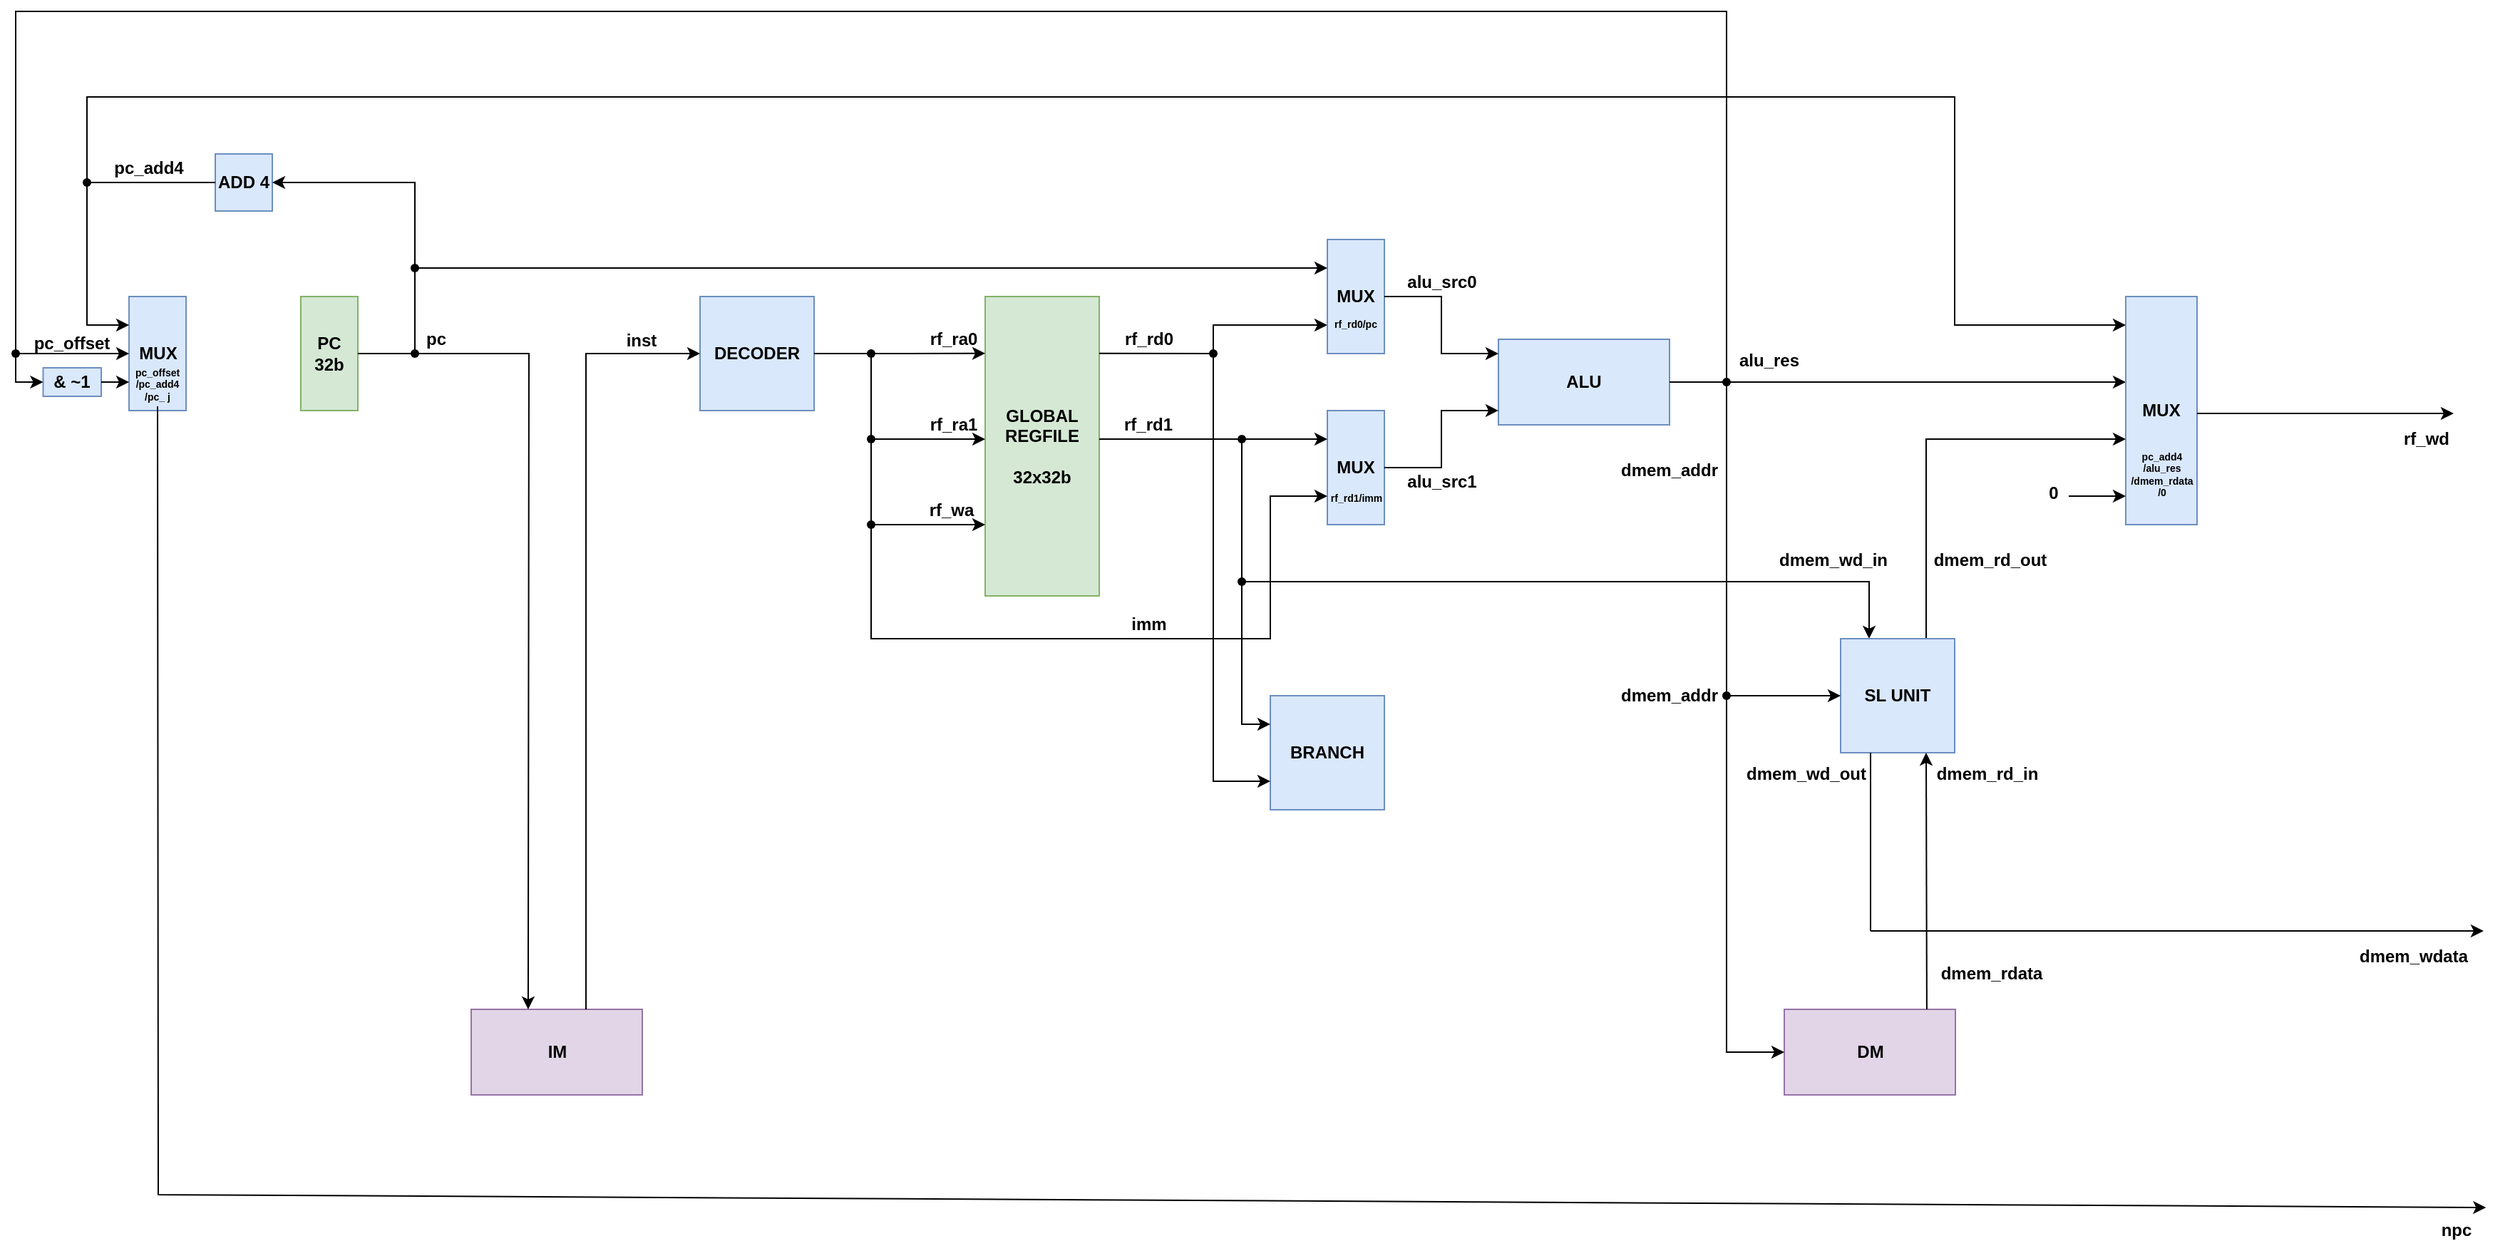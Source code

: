 <mxfile version="21.2.1" type="device" pages="3">
  <diagram name="第 1 页" id="q9NyIN3uyb69h4GF0Fi9">
    <mxGraphModel dx="3446" dy="2311" grid="0" gridSize="10" guides="1" tooltips="1" connect="1" arrows="1" fold="1" page="1" pageScale="1" pageWidth="4681" pageHeight="3300" math="0" shadow="0">
      <root>
        <mxCell id="0" />
        <mxCell id="1" parent="0" />
        <mxCell id="KvcFe8U6ZTAkRATW3uwT-1" value="PC&lt;br&gt;32b" style="rounded=0;whiteSpace=wrap;html=1;fontStyle=1;fillColor=#d5e8d4;strokeColor=#82b366;" parent="1" vertex="1">
          <mxGeometry x="720" y="1040" width="40" height="80" as="geometry" />
        </mxCell>
        <mxCell id="KvcFe8U6ZTAkRATW3uwT-2" value="ADD 4" style="rounded=0;whiteSpace=wrap;html=1;fontStyle=1;fillColor=#dae8fc;strokeColor=#6c8ebf;" parent="1" vertex="1">
          <mxGeometry x="660" y="940" width="40" height="40" as="geometry" />
        </mxCell>
        <mxCell id="KvcFe8U6ZTAkRATW3uwT-3" value="" style="endArrow=classic;html=1;rounded=0;exitX=1;exitY=0.5;exitDx=0;exitDy=0;entryX=1;entryY=0.5;entryDx=0;entryDy=0;" parent="1" source="KvcFe8U6ZTAkRATW3uwT-1" target="KvcFe8U6ZTAkRATW3uwT-2" edge="1">
          <mxGeometry width="50" height="50" relative="1" as="geometry">
            <mxPoint x="830" y="1090" as="sourcePoint" />
            <mxPoint x="880" y="1040" as="targetPoint" />
            <Array as="points">
              <mxPoint x="800" y="1080" />
              <mxPoint x="800" y="960" />
            </Array>
          </mxGeometry>
        </mxCell>
        <mxCell id="KvcFe8U6ZTAkRATW3uwT-5" value="DECODER" style="rounded=0;whiteSpace=wrap;html=1;fillColor=#dae8fc;strokeColor=#6c8ebf;fontStyle=1" parent="1" vertex="1">
          <mxGeometry x="1000" y="1040" width="80" height="80" as="geometry" />
        </mxCell>
        <mxCell id="KvcFe8U6ZTAkRATW3uwT-6" value="IM" style="rounded=0;whiteSpace=wrap;html=1;fillColor=#e1d5e7;strokeColor=#9673a6;fontStyle=1" parent="1" vertex="1">
          <mxGeometry x="839.5" y="1540" width="120" height="60" as="geometry" />
        </mxCell>
        <mxCell id="KvcFe8U6ZTAkRATW3uwT-7" value="" style="endArrow=classic;html=1;rounded=0;entryX=0.333;entryY=0;entryDx=0;entryDy=0;entryPerimeter=0;" parent="1" target="KvcFe8U6ZTAkRATW3uwT-6" edge="1">
          <mxGeometry width="50" height="50" relative="1" as="geometry">
            <mxPoint x="800" y="1080" as="sourcePoint" />
            <mxPoint x="950" y="1050" as="targetPoint" />
            <Array as="points">
              <mxPoint x="880" y="1080" />
            </Array>
          </mxGeometry>
        </mxCell>
        <mxCell id="KvcFe8U6ZTAkRATW3uwT-8" value="" style="endArrow=classic;html=1;rounded=0;entryX=0;entryY=0.5;entryDx=0;entryDy=0;exitX=0.671;exitY=0;exitDx=0;exitDy=0;exitPerimeter=0;" parent="1" source="KvcFe8U6ZTAkRATW3uwT-6" target="KvcFe8U6ZTAkRATW3uwT-5" edge="1">
          <mxGeometry width="50" height="50" relative="1" as="geometry">
            <mxPoint x="920" y="1240" as="sourcePoint" />
            <mxPoint x="1030" y="1170" as="targetPoint" />
            <Array as="points">
              <mxPoint x="920" y="1080" />
            </Array>
          </mxGeometry>
        </mxCell>
        <mxCell id="KvcFe8U6ZTAkRATW3uwT-9" value="" style="shape=waypoint;sketch=0;size=6;pointerEvents=1;points=[];fillColor=none;resizable=0;rotatable=0;perimeter=centerPerimeter;snapToPoint=1;" parent="1" vertex="1">
          <mxGeometry x="790" y="1070" width="20" height="20" as="geometry" />
        </mxCell>
        <mxCell id="KvcFe8U6ZTAkRATW3uwT-10" value="GLOBAL&lt;br&gt;REGFILE&lt;br&gt;&lt;br&gt;32x32b" style="rounded=0;whiteSpace=wrap;html=1;fontStyle=1;fillColor=#d5e8d4;strokeColor=#82b366;" parent="1" vertex="1">
          <mxGeometry x="1200" y="1040" width="80" height="210" as="geometry" />
        </mxCell>
        <mxCell id="KvcFe8U6ZTAkRATW3uwT-11" value="" style="endArrow=classic;html=1;rounded=0;exitX=1;exitY=0.5;exitDx=0;exitDy=0;entryX=0;entryY=0.19;entryDx=0;entryDy=0;entryPerimeter=0;" parent="1" source="KvcFe8U6ZTAkRATW3uwT-5" target="KvcFe8U6ZTAkRATW3uwT-10" edge="1">
          <mxGeometry width="50" height="50" relative="1" as="geometry">
            <mxPoint x="1100" y="940" as="sourcePoint" />
            <mxPoint x="1150" y="890" as="targetPoint" />
          </mxGeometry>
        </mxCell>
        <mxCell id="KvcFe8U6ZTAkRATW3uwT-12" value="rf_ra0" style="text;html=1;strokeColor=none;fillColor=none;align=center;verticalAlign=middle;whiteSpace=wrap;rounded=0;fontStyle=1" parent="1" vertex="1">
          <mxGeometry x="1167.5" y="1060" width="20" height="20" as="geometry" />
        </mxCell>
        <mxCell id="KvcFe8U6ZTAkRATW3uwT-13" value="" style="endArrow=classic;html=1;rounded=0;" parent="1" edge="1">
          <mxGeometry width="50" height="50" relative="1" as="geometry">
            <mxPoint x="1120" y="1080" as="sourcePoint" />
            <mxPoint x="1200" y="1140" as="targetPoint" />
            <Array as="points">
              <mxPoint x="1120" y="1140" />
            </Array>
          </mxGeometry>
        </mxCell>
        <mxCell id="KvcFe8U6ZTAkRATW3uwT-14" value="rf_ra1" style="text;html=1;strokeColor=none;fillColor=none;align=center;verticalAlign=middle;whiteSpace=wrap;rounded=0;fontStyle=1" parent="1" vertex="1">
          <mxGeometry x="1162.5" y="1125" width="30" height="10" as="geometry" />
        </mxCell>
        <mxCell id="KvcFe8U6ZTAkRATW3uwT-15" value="" style="endArrow=classic;html=1;rounded=0;entryX=0;entryY=0.762;entryDx=0;entryDy=0;entryPerimeter=0;" parent="1" target="KvcFe8U6ZTAkRATW3uwT-10" edge="1">
          <mxGeometry width="50" height="50" relative="1" as="geometry">
            <mxPoint x="1120" y="1140" as="sourcePoint" />
            <mxPoint x="1050" y="1190" as="targetPoint" />
            <Array as="points">
              <mxPoint x="1120" y="1200" />
            </Array>
          </mxGeometry>
        </mxCell>
        <mxCell id="KvcFe8U6ZTAkRATW3uwT-16" value="rf_wa" style="text;html=1;strokeColor=none;fillColor=none;align=center;verticalAlign=middle;whiteSpace=wrap;rounded=0;fontStyle=1" parent="1" vertex="1">
          <mxGeometry x="1160" y="1180" width="32.5" height="20" as="geometry" />
        </mxCell>
        <mxCell id="KvcFe8U6ZTAkRATW3uwT-17" value="" style="endArrow=classic;html=1;rounded=0;exitX=1;exitY=0.19;exitDx=0;exitDy=0;exitPerimeter=0;entryX=0;entryY=0.75;entryDx=0;entryDy=0;" parent="1" source="KvcFe8U6ZTAkRATW3uwT-10" target="KvcFe8U6ZTAkRATW3uwT-21" edge="1">
          <mxGeometry width="50" height="50" relative="1" as="geometry">
            <mxPoint x="1360" y="1100" as="sourcePoint" />
            <mxPoint x="1410" y="1050" as="targetPoint" />
            <Array as="points">
              <mxPoint x="1360" y="1080" />
              <mxPoint x="1360" y="1060" />
            </Array>
          </mxGeometry>
        </mxCell>
        <mxCell id="KvcFe8U6ZTAkRATW3uwT-18" value="rf_rd0" style="text;html=1;strokeColor=none;fillColor=none;align=center;verticalAlign=middle;whiteSpace=wrap;rounded=0;fontStyle=1" parent="1" vertex="1">
          <mxGeometry x="1300" y="1060" width="30" height="20" as="geometry" />
        </mxCell>
        <mxCell id="KvcFe8U6ZTAkRATW3uwT-19" value="rf_rd1" style="text;html=1;strokeColor=none;fillColor=none;align=center;verticalAlign=middle;whiteSpace=wrap;rounded=0;fontStyle=1" parent="1" vertex="1">
          <mxGeometry x="1290" y="1120" width="49" height="20" as="geometry" />
        </mxCell>
        <mxCell id="KvcFe8U6ZTAkRATW3uwT-20" value="&lt;b&gt;MUX&lt;/b&gt;" style="rounded=0;whiteSpace=wrap;html=1;fillColor=#dae8fc;strokeColor=#6c8ebf;" parent="1" vertex="1">
          <mxGeometry x="1440" y="1120" width="40" height="80" as="geometry" />
        </mxCell>
        <mxCell id="KvcFe8U6ZTAkRATW3uwT-21" value="MUX&lt;br&gt;" style="rounded=0;whiteSpace=wrap;html=1;fillColor=#dae8fc;strokeColor=#6c8ebf;fontStyle=1" parent="1" vertex="1">
          <mxGeometry x="1440" y="1000" width="40" height="80" as="geometry" />
        </mxCell>
        <mxCell id="KvcFe8U6ZTAkRATW3uwT-22" value="rf_rd0/pc" style="text;html=1;strokeColor=none;fillColor=none;align=center;verticalAlign=middle;whiteSpace=wrap;rounded=0;fontStyle=1;fontSize=7;" parent="1" vertex="1">
          <mxGeometry x="1445" y="1050" width="30" height="20" as="geometry" />
        </mxCell>
        <mxCell id="KvcFe8U6ZTAkRATW3uwT-23" value="&lt;font style=&quot;font-size: 7px;&quot;&gt;rf_rd1/imm&lt;/font&gt;" style="text;html=1;strokeColor=none;fillColor=none;align=center;verticalAlign=middle;whiteSpace=wrap;rounded=0;fontStyle=1;fontSize=5;" parent="1" vertex="1">
          <mxGeometry x="1447.5" y="1177" width="25" height="9" as="geometry" />
        </mxCell>
        <mxCell id="KvcFe8U6ZTAkRATW3uwT-24" value="" style="endArrow=classic;html=1;rounded=0;entryX=0;entryY=0.25;entryDx=0;entryDy=0;exitX=0;exitY=1;exitDx=0;exitDy=0;" parent="1" source="KvcFe8U6ZTAkRATW3uwT-33" target="KvcFe8U6ZTAkRATW3uwT-21" edge="1">
          <mxGeometry width="50" height="50" relative="1" as="geometry">
            <mxPoint x="800" y="1020" as="sourcePoint" />
            <mxPoint x="1000" y="900" as="targetPoint" />
            <Array as="points">
              <mxPoint x="800" y="1020" />
            </Array>
          </mxGeometry>
        </mxCell>
        <mxCell id="KvcFe8U6ZTAkRATW3uwT-26" value="ALU" style="rounded=0;whiteSpace=wrap;html=1;fontStyle=1;fillColor=#dae8fc;strokeColor=#6c8ebf;" parent="1" vertex="1">
          <mxGeometry x="1560" y="1070" width="120" height="60" as="geometry" />
        </mxCell>
        <mxCell id="KvcFe8U6ZTAkRATW3uwT-28" value="" style="endArrow=classic;html=1;rounded=0;exitX=1;exitY=0.5;exitDx=0;exitDy=0;entryX=0;entryY=0.167;entryDx=0;entryDy=0;entryPerimeter=0;" parent="1" source="KvcFe8U6ZTAkRATW3uwT-21" target="KvcFe8U6ZTAkRATW3uwT-26" edge="1">
          <mxGeometry width="50" height="50" relative="1" as="geometry">
            <mxPoint x="1470" y="1030" as="sourcePoint" />
            <mxPoint x="1520" y="980" as="targetPoint" />
            <Array as="points">
              <mxPoint x="1520" y="1040" />
              <mxPoint x="1520" y="1080" />
            </Array>
          </mxGeometry>
        </mxCell>
        <mxCell id="KvcFe8U6ZTAkRATW3uwT-29" value="" style="endArrow=classic;html=1;rounded=0;exitX=1;exitY=0.5;exitDx=0;exitDy=0;entryX=0;entryY=0.833;entryDx=0;entryDy=0;entryPerimeter=0;" parent="1" source="KvcFe8U6ZTAkRATW3uwT-20" target="KvcFe8U6ZTAkRATW3uwT-26" edge="1">
          <mxGeometry width="50" height="50" relative="1" as="geometry">
            <mxPoint x="1490" y="1140" as="sourcePoint" />
            <mxPoint x="1558" y="1130" as="targetPoint" />
            <Array as="points">
              <mxPoint x="1520" y="1160" />
              <mxPoint x="1520" y="1120" />
            </Array>
          </mxGeometry>
        </mxCell>
        <mxCell id="KvcFe8U6ZTAkRATW3uwT-30" value="" style="endArrow=classic;html=1;rounded=0;exitX=1;exitY=0.476;exitDx=0;exitDy=0;exitPerimeter=0;entryX=0;entryY=0.25;entryDx=0;entryDy=0;" parent="1" source="KvcFe8U6ZTAkRATW3uwT-10" target="KvcFe8U6ZTAkRATW3uwT-20" edge="1">
          <mxGeometry width="50" height="50" relative="1" as="geometry">
            <mxPoint x="1330" y="1160" as="sourcePoint" />
            <mxPoint x="1380" y="1110" as="targetPoint" />
          </mxGeometry>
        </mxCell>
        <mxCell id="KvcFe8U6ZTAkRATW3uwT-31" value="" style="endArrow=classic;html=1;rounded=0;entryX=0;entryY=0.75;entryDx=0;entryDy=0;" parent="1" target="KvcFe8U6ZTAkRATW3uwT-20" edge="1">
          <mxGeometry width="50" height="50" relative="1" as="geometry">
            <mxPoint x="1120" y="1200" as="sourcePoint" />
            <mxPoint x="1290" y="1290" as="targetPoint" />
            <Array as="points">
              <mxPoint x="1120" y="1280" />
              <mxPoint x="1400" y="1280" />
              <mxPoint x="1400" y="1180" />
            </Array>
          </mxGeometry>
        </mxCell>
        <mxCell id="KvcFe8U6ZTAkRATW3uwT-32" value="imm" style="text;html=1;strokeColor=none;fillColor=none;align=center;verticalAlign=middle;whiteSpace=wrap;rounded=0;fontStyle=1" parent="1" vertex="1">
          <mxGeometry x="1299.5" y="1260" width="30" height="20" as="geometry" />
        </mxCell>
        <mxCell id="KvcFe8U6ZTAkRATW3uwT-33" value="pc" style="text;html=1;strokeColor=none;fillColor=none;align=center;verticalAlign=middle;whiteSpace=wrap;rounded=0;fontStyle=1" parent="1" vertex="1">
          <mxGeometry x="800" y="1060" width="30" height="20" as="geometry" />
        </mxCell>
        <mxCell id="KvcFe8U6ZTAkRATW3uwT-37" value="alu_res" style="text;html=1;strokeColor=none;fillColor=none;align=center;verticalAlign=middle;whiteSpace=wrap;rounded=0;fontStyle=1" parent="1" vertex="1">
          <mxGeometry x="1720" y="1070" width="60" height="30" as="geometry" />
        </mxCell>
        <mxCell id="UOA1iHlRtjCQ2NlCKyja-1" value="rf_wd" style="text;html=1;strokeColor=none;fillColor=none;align=center;verticalAlign=middle;whiteSpace=wrap;rounded=0;fontStyle=1" parent="1" vertex="1">
          <mxGeometry x="2196" y="1126" width="30" height="28" as="geometry" />
        </mxCell>
        <mxCell id="UOA1iHlRtjCQ2NlCKyja-3" value="alu_src1" style="text;html=1;strokeColor=none;fillColor=none;align=center;verticalAlign=middle;whiteSpace=wrap;rounded=0;fontStyle=1" parent="1" vertex="1">
          <mxGeometry x="1495.5" y="1160" width="49" height="20" as="geometry" />
        </mxCell>
        <mxCell id="UOA1iHlRtjCQ2NlCKyja-4" value="alu_src0" style="text;html=1;strokeColor=none;fillColor=none;align=center;verticalAlign=middle;whiteSpace=wrap;rounded=0;fontStyle=1" parent="1" vertex="1">
          <mxGeometry x="1495.5" y="1020" width="49" height="20" as="geometry" />
        </mxCell>
        <mxCell id="UOA1iHlRtjCQ2NlCKyja-5" value="inst" style="text;html=1;strokeColor=none;fillColor=none;align=center;verticalAlign=middle;whiteSpace=wrap;rounded=0;fontStyle=1" parent="1" vertex="1">
          <mxGeometry x="949" y="1061" width="20" height="20" as="geometry" />
        </mxCell>
        <mxCell id="UOA1iHlRtjCQ2NlCKyja-6" value="" style="shape=waypoint;sketch=0;size=6;pointerEvents=1;points=[];fillColor=none;resizable=0;rotatable=0;perimeter=centerPerimeter;snapToPoint=1;" parent="1" vertex="1">
          <mxGeometry x="1110" y="1070" width="20" height="20" as="geometry" />
        </mxCell>
        <mxCell id="UOA1iHlRtjCQ2NlCKyja-9" value="" style="shape=waypoint;sketch=0;size=6;pointerEvents=1;points=[];fillColor=none;resizable=0;rotatable=0;perimeter=centerPerimeter;snapToPoint=1;" parent="1" vertex="1">
          <mxGeometry x="1110" y="1130" width="20" height="20" as="geometry" />
        </mxCell>
        <mxCell id="UOA1iHlRtjCQ2NlCKyja-11" value="" style="shape=waypoint;sketch=0;size=6;pointerEvents=1;points=[];fillColor=none;resizable=0;rotatable=0;perimeter=centerPerimeter;snapToPoint=1;" parent="1" vertex="1">
          <mxGeometry x="1110" y="1190" width="20" height="20" as="geometry" />
        </mxCell>
        <mxCell id="UOA1iHlRtjCQ2NlCKyja-12" value="npc" style="text;html=1;strokeColor=none;fillColor=none;align=center;verticalAlign=middle;whiteSpace=wrap;rounded=0;fontStyle=1" parent="1" vertex="1">
          <mxGeometry x="2217" y="1685" width="30" height="20" as="geometry" />
        </mxCell>
        <mxCell id="PyYUrcXmYriOKvPhO_dD-3" value="" style="group" parent="1" vertex="1" connectable="0">
          <mxGeometry x="598.75" y="1040" width="50" height="80" as="geometry" />
        </mxCell>
        <mxCell id="PyYUrcXmYriOKvPhO_dD-1" value="MUX&lt;br&gt;" style="rounded=0;whiteSpace=wrap;html=1;fillColor=#dae8fc;strokeColor=#6c8ebf;fontStyle=1" parent="PyYUrcXmYriOKvPhO_dD-3" vertex="1">
          <mxGeometry x="0.75" width="40" height="80" as="geometry" />
        </mxCell>
        <mxCell id="PyYUrcXmYriOKvPhO_dD-2" value="pc_offset&lt;br&gt;/pc_add4&lt;br&gt;/pc_ j" style="text;html=1;strokeColor=none;fillColor=none;align=center;verticalAlign=middle;whiteSpace=wrap;rounded=0;fontStyle=1;fontSize=7;" parent="PyYUrcXmYriOKvPhO_dD-3" vertex="1">
          <mxGeometry x="1.38" y="47" width="38.75" height="30" as="geometry" />
        </mxCell>
        <mxCell id="PyYUrcXmYriOKvPhO_dD-6" value="" style="endArrow=classic;html=1;rounded=0;exitX=0;exitY=0.5;exitDx=0;exitDy=0;entryX=0;entryY=0.25;entryDx=0;entryDy=0;" parent="1" source="KvcFe8U6ZTAkRATW3uwT-2" target="PyYUrcXmYriOKvPhO_dD-1" edge="1">
          <mxGeometry width="50" height="50" relative="1" as="geometry">
            <mxPoint x="570" y="1010" as="sourcePoint" />
            <mxPoint x="600" y="1100" as="targetPoint" />
            <Array as="points">
              <mxPoint x="570" y="960" />
              <mxPoint x="570" y="1060" />
            </Array>
          </mxGeometry>
        </mxCell>
        <mxCell id="PyYUrcXmYriOKvPhO_dD-7" value="BRANCH" style="rounded=0;whiteSpace=wrap;html=1;fontStyle=1;fillColor=#dae8fc;strokeColor=#6c8ebf;" parent="1" vertex="1">
          <mxGeometry x="1400" y="1320" width="80" height="80" as="geometry" />
        </mxCell>
        <mxCell id="PyYUrcXmYriOKvPhO_dD-10" value="" style="shape=waypoint;sketch=0;size=6;pointerEvents=1;points=[];fillColor=none;resizable=0;rotatable=0;perimeter=centerPerimeter;snapToPoint=1;" parent="1" vertex="1">
          <mxGeometry x="1350" y="1070" width="20" height="20" as="geometry" />
        </mxCell>
        <mxCell id="PyYUrcXmYriOKvPhO_dD-11" value="" style="shape=waypoint;sketch=0;size=6;pointerEvents=1;points=[];fillColor=none;resizable=0;rotatable=0;perimeter=centerPerimeter;snapToPoint=1;" parent="1" vertex="1">
          <mxGeometry x="1370" y="1130" width="20" height="20" as="geometry" />
        </mxCell>
        <mxCell id="PyYUrcXmYriOKvPhO_dD-12" value="" style="endArrow=classic;html=1;rounded=0;entryX=0;entryY=0.5;entryDx=0;entryDy=0;" parent="1" target="PyYUrcXmYriOKvPhO_dD-1" edge="1">
          <mxGeometry width="50" height="50" relative="1" as="geometry">
            <mxPoint x="1720" y="1100" as="sourcePoint" />
            <mxPoint x="600" y="1100" as="targetPoint" />
            <Array as="points">
              <mxPoint x="1720" y="840" />
              <mxPoint x="520" y="840" />
              <mxPoint x="520" y="1080" />
            </Array>
          </mxGeometry>
        </mxCell>
        <mxCell id="PyYUrcXmYriOKvPhO_dD-13" value="" style="shape=waypoint;sketch=0;size=6;pointerEvents=1;points=[];fillColor=none;resizable=0;rotatable=0;perimeter=centerPerimeter;snapToPoint=1;" parent="1" vertex="1">
          <mxGeometry x="1710" y="1090" width="20" height="20" as="geometry" />
        </mxCell>
        <mxCell id="PyYUrcXmYriOKvPhO_dD-14" value="DM" style="rounded=0;whiteSpace=wrap;html=1;fillColor=#e1d5e7;strokeColor=#9673a6;fontStyle=1" parent="1" vertex="1">
          <mxGeometry x="1760.5" y="1540" width="120" height="60" as="geometry" />
        </mxCell>
        <mxCell id="PyYUrcXmYriOKvPhO_dD-15" value="" style="endArrow=classic;html=1;rounded=0;exitX=1;exitY=0.5;exitDx=0;exitDy=0;entryX=0;entryY=0.375;entryDx=0;entryDy=0;entryPerimeter=0;" parent="1" source="KvcFe8U6ZTAkRATW3uwT-26" target="PyYUrcXmYriOKvPhO_dD-16" edge="1">
          <mxGeometry width="50" height="50" relative="1" as="geometry">
            <mxPoint x="1860" y="1120" as="sourcePoint" />
            <mxPoint x="1950" y="1090" as="targetPoint" />
          </mxGeometry>
        </mxCell>
        <mxCell id="PyYUrcXmYriOKvPhO_dD-16" value="MUX&lt;br&gt;" style="rounded=0;whiteSpace=wrap;html=1;fillColor=#dae8fc;strokeColor=#6c8ebf;fontStyle=1" parent="1" vertex="1">
          <mxGeometry x="2000" y="1040" width="50" height="160" as="geometry" />
        </mxCell>
        <mxCell id="PyYUrcXmYriOKvPhO_dD-17" value="&lt;font style=&quot;font-size: 7px;&quot;&gt;pc_add4&lt;br&gt;/alu_res&lt;br&gt;/dmem_rdata&lt;br&gt;/0&lt;br&gt;&lt;/font&gt;" style="text;html=1;strokeColor=none;fillColor=none;align=center;verticalAlign=middle;whiteSpace=wrap;rounded=0;fontStyle=1;fontSize=5;" parent="1" vertex="1">
          <mxGeometry x="2002.5" y="1150" width="45" height="30" as="geometry" />
        </mxCell>
        <mxCell id="PyYUrcXmYriOKvPhO_dD-18" value="" style="endArrow=classic;html=1;rounded=0;entryX=0;entryY=0.5;entryDx=0;entryDy=0;" parent="1" target="PyYUrcXmYriOKvPhO_dD-14" edge="1">
          <mxGeometry width="50" height="50" relative="1" as="geometry">
            <mxPoint x="1720" y="1100" as="sourcePoint" />
            <mxPoint x="1720" y="1630" as="targetPoint" />
            <Array as="points">
              <mxPoint x="1720" y="1570" />
            </Array>
          </mxGeometry>
        </mxCell>
        <mxCell id="PyYUrcXmYriOKvPhO_dD-19" value="" style="endArrow=classic;html=1;rounded=0;exitX=0.354;exitY=0.683;exitDx=0;exitDy=0;exitPerimeter=0;entryX=0.25;entryY=0;entryDx=0;entryDy=0;" parent="1" source="PyYUrcXmYriOKvPhO_dD-11" target="4ZMTBkbkByjsYLAcBFt8-1" edge="1">
          <mxGeometry width="50" height="50" relative="1" as="geometry">
            <mxPoint x="1420" y="1300" as="sourcePoint" />
            <mxPoint x="1700" y="1400" as="targetPoint" />
            <Array as="points">
              <mxPoint x="1380" y="1240" />
              <mxPoint x="1820" y="1240" />
            </Array>
          </mxGeometry>
        </mxCell>
        <mxCell id="PyYUrcXmYriOKvPhO_dD-20" value="dmem_wd_in" style="text;html=1;strokeColor=none;fillColor=none;align=center;verticalAlign=middle;whiteSpace=wrap;rounded=0;fontStyle=1" parent="1" vertex="1">
          <mxGeometry x="1750" y="1210" width="90" height="30" as="geometry" />
        </mxCell>
        <mxCell id="PyYUrcXmYriOKvPhO_dD-21" value="dmem_addr" style="text;html=1;strokeColor=none;fillColor=none;align=center;verticalAlign=middle;whiteSpace=wrap;rounded=0;fontStyle=1" parent="1" vertex="1">
          <mxGeometry x="1650" y="1147" width="60" height="30" as="geometry" />
        </mxCell>
        <mxCell id="PyYUrcXmYriOKvPhO_dD-22" value="" style="endArrow=classic;html=1;rounded=0;entryX=0;entryY=0.625;entryDx=0;entryDy=0;entryPerimeter=0;exitX=0.75;exitY=0;exitDx=0;exitDy=0;" parent="1" source="4ZMTBkbkByjsYLAcBFt8-1" target="PyYUrcXmYriOKvPhO_dD-16" edge="1">
          <mxGeometry width="50" height="50" relative="1" as="geometry">
            <mxPoint x="1770" y="1400" as="sourcePoint" />
            <mxPoint x="1970" y="1220" as="targetPoint" />
            <Array as="points">
              <mxPoint x="1860" y="1140" />
            </Array>
          </mxGeometry>
        </mxCell>
        <mxCell id="PyYUrcXmYriOKvPhO_dD-23" value="dmem_addr" style="text;html=1;strokeColor=none;fillColor=none;align=center;verticalAlign=middle;whiteSpace=wrap;rounded=0;fontStyle=1" parent="1" vertex="1">
          <mxGeometry x="1640" y="1305" width="80" height="30" as="geometry" />
        </mxCell>
        <mxCell id="PyYUrcXmYriOKvPhO_dD-24" value="" style="endArrow=classic;html=1;rounded=0;entryX=0;entryY=0.25;entryDx=0;entryDy=0;" parent="1" target="PyYUrcXmYriOKvPhO_dD-7" edge="1">
          <mxGeometry width="50" height="50" relative="1" as="geometry">
            <mxPoint x="1380" y="1240" as="sourcePoint" />
            <mxPoint x="1180" y="1330" as="targetPoint" />
            <Array as="points">
              <mxPoint x="1380" y="1340" />
            </Array>
          </mxGeometry>
        </mxCell>
        <mxCell id="PyYUrcXmYriOKvPhO_dD-25" value="" style="shape=waypoint;sketch=0;size=6;pointerEvents=1;points=[];fillColor=none;resizable=0;rotatable=0;perimeter=centerPerimeter;snapToPoint=1;" parent="1" vertex="1">
          <mxGeometry x="1370" y="1230" width="20" height="20" as="geometry" />
        </mxCell>
        <mxCell id="PyYUrcXmYriOKvPhO_dD-26" value="" style="endArrow=classic;html=1;rounded=0;entryX=0;entryY=0.75;entryDx=0;entryDy=0;exitX=0.683;exitY=0.675;exitDx=0;exitDy=0;exitPerimeter=0;" parent="1" source="PyYUrcXmYriOKvPhO_dD-10" target="PyYUrcXmYriOKvPhO_dD-7" edge="1">
          <mxGeometry width="50" height="50" relative="1" as="geometry">
            <mxPoint x="1240" y="1380" as="sourcePoint" />
            <mxPoint x="1290" y="1330" as="targetPoint" />
            <Array as="points">
              <mxPoint x="1360" y="1380" />
            </Array>
          </mxGeometry>
        </mxCell>
        <mxCell id="PyYUrcXmYriOKvPhO_dD-27" value="" style="shape=waypoint;sketch=0;size=6;pointerEvents=1;points=[];fillColor=none;resizable=0;rotatable=0;perimeter=centerPerimeter;snapToPoint=1;" parent="1" vertex="1">
          <mxGeometry x="790" y="1010" width="20" height="20" as="geometry" />
        </mxCell>
        <mxCell id="PyYUrcXmYriOKvPhO_dD-28" value="" style="endArrow=classic;html=1;rounded=0;" parent="1" edge="1">
          <mxGeometry width="50" height="50" relative="1" as="geometry">
            <mxPoint x="570" y="960" as="sourcePoint" />
            <mxPoint x="2000" y="1060" as="targetPoint" />
            <Array as="points">
              <mxPoint x="570" y="900" />
              <mxPoint x="1880" y="900" />
              <mxPoint x="1880" y="1060" />
            </Array>
          </mxGeometry>
        </mxCell>
        <mxCell id="PyYUrcXmYriOKvPhO_dD-29" value="pc_add4" style="text;html=1;strokeColor=none;fillColor=none;align=center;verticalAlign=middle;whiteSpace=wrap;rounded=0;fontStyle=1" parent="1" vertex="1">
          <mxGeometry x="587" y="940" width="53" height="20" as="geometry" />
        </mxCell>
        <mxCell id="PyYUrcXmYriOKvPhO_dD-30" value="pc_offset" style="text;html=1;strokeColor=none;fillColor=none;align=center;verticalAlign=middle;whiteSpace=wrap;rounded=0;fontStyle=1" parent="1" vertex="1">
          <mxGeometry x="533.13" y="1063" width="53" height="20" as="geometry" />
        </mxCell>
        <mxCell id="PyYUrcXmYriOKvPhO_dD-31" value="" style="shape=waypoint;sketch=0;size=6;pointerEvents=1;points=[];fillColor=none;resizable=0;rotatable=0;perimeter=centerPerimeter;snapToPoint=1;" parent="1" vertex="1">
          <mxGeometry x="560" y="950" width="20" height="20" as="geometry" />
        </mxCell>
        <mxCell id="4ZMTBkbkByjsYLAcBFt8-1" value="SL UNIT" style="rounded=0;whiteSpace=wrap;html=1;fontStyle=1;fillColor=#dae8fc;strokeColor=#6c8ebf;" parent="1" vertex="1">
          <mxGeometry x="1800" y="1280" width="80" height="80" as="geometry" />
        </mxCell>
        <mxCell id="4ZMTBkbkByjsYLAcBFt8-3" value="dmem_rd_out" style="text;html=1;strokeColor=none;fillColor=none;align=center;verticalAlign=middle;whiteSpace=wrap;rounded=0;fontStyle=1" parent="1" vertex="1">
          <mxGeometry x="1860" y="1210" width="90" height="30" as="geometry" />
        </mxCell>
        <mxCell id="4ZMTBkbkByjsYLAcBFt8-4" value="" style="endArrow=classic;html=1;rounded=0;entryX=0;entryY=0.5;entryDx=0;entryDy=0;" parent="1" target="4ZMTBkbkByjsYLAcBFt8-1" edge="1">
          <mxGeometry width="50" height="50" relative="1" as="geometry">
            <mxPoint x="1720" y="1320" as="sourcePoint" />
            <mxPoint x="1680" y="1260" as="targetPoint" />
          </mxGeometry>
        </mxCell>
        <mxCell id="4ZMTBkbkByjsYLAcBFt8-5" value="" style="shape=waypoint;sketch=0;size=6;pointerEvents=1;points=[];fillColor=none;resizable=0;rotatable=0;perimeter=centerPerimeter;snapToPoint=1;" parent="1" vertex="1">
          <mxGeometry x="1710" y="1310" width="20" height="20" as="geometry" />
        </mxCell>
        <mxCell id="4ZMTBkbkByjsYLAcBFt8-6" value="dmem_wd_out" style="text;html=1;strokeColor=none;fillColor=none;align=center;verticalAlign=middle;whiteSpace=wrap;rounded=0;fontStyle=1" parent="1" vertex="1">
          <mxGeometry x="1731" y="1360" width="90" height="30" as="geometry" />
        </mxCell>
        <mxCell id="4ZMTBkbkByjsYLAcBFt8-7" value="" style="endArrow=classic;html=1;rounded=0;entryX=0.75;entryY=1;entryDx=0;entryDy=0;exitX=0.833;exitY=0;exitDx=0;exitDy=0;exitPerimeter=0;" parent="1" source="PyYUrcXmYriOKvPhO_dD-14" target="4ZMTBkbkByjsYLAcBFt8-1" edge="1">
          <mxGeometry width="50" height="50" relative="1" as="geometry">
            <mxPoint x="1970" y="1420" as="sourcePoint" />
            <mxPoint x="2020" y="1370" as="targetPoint" />
          </mxGeometry>
        </mxCell>
        <mxCell id="4ZMTBkbkByjsYLAcBFt8-8" value="dmem_rd_in" style="text;html=1;strokeColor=none;fillColor=none;align=center;verticalAlign=middle;whiteSpace=wrap;rounded=0;fontStyle=1" parent="1" vertex="1">
          <mxGeometry x="1858" y="1360" width="90" height="30" as="geometry" />
        </mxCell>
        <mxCell id="4ZMTBkbkByjsYLAcBFt8-9" value="dmem_wdata" style="text;html=1;strokeColor=none;fillColor=none;align=center;verticalAlign=middle;whiteSpace=wrap;rounded=0;fontStyle=1" parent="1" vertex="1">
          <mxGeometry x="2157" y="1488" width="90" height="30" as="geometry" />
        </mxCell>
        <mxCell id="4ZMTBkbkByjsYLAcBFt8-10" value="dmem_rdata" style="text;html=1;strokeColor=none;fillColor=none;align=center;verticalAlign=middle;whiteSpace=wrap;rounded=0;fontStyle=1" parent="1" vertex="1">
          <mxGeometry x="1860.5" y="1500" width="90" height="30" as="geometry" />
        </mxCell>
        <mxCell id="wigHwOdFwcqy_M5bwpBg-1" value="&amp;amp; ~1" style="rounded=0;whiteSpace=wrap;html=1;fontStyle=1;fillColor=#dae8fc;strokeColor=#6c8ebf;" parent="1" vertex="1">
          <mxGeometry x="539.25" y="1090" width="40.75" height="20" as="geometry" />
        </mxCell>
        <mxCell id="wigHwOdFwcqy_M5bwpBg-2" value="" style="endArrow=classic;html=1;rounded=0;entryX=0;entryY=0.75;entryDx=0;entryDy=0;exitX=1;exitY=0.5;exitDx=0;exitDy=0;" parent="1" source="wigHwOdFwcqy_M5bwpBg-1" target="PyYUrcXmYriOKvPhO_dD-1" edge="1">
          <mxGeometry width="50" height="50" relative="1" as="geometry">
            <mxPoint x="540" y="1180" as="sourcePoint" />
            <mxPoint x="590" y="1130" as="targetPoint" />
          </mxGeometry>
        </mxCell>
        <mxCell id="wigHwOdFwcqy_M5bwpBg-3" value="" style="endArrow=classic;html=1;rounded=0;entryX=0;entryY=0.5;entryDx=0;entryDy=0;" parent="1" target="wigHwOdFwcqy_M5bwpBg-1" edge="1">
          <mxGeometry width="50" height="50" relative="1" as="geometry">
            <mxPoint x="520" y="1080" as="sourcePoint" />
            <mxPoint x="550" y="1080" as="targetPoint" />
            <Array as="points">
              <mxPoint x="520" y="1100" />
            </Array>
          </mxGeometry>
        </mxCell>
        <mxCell id="wigHwOdFwcqy_M5bwpBg-4" value="" style="shape=waypoint;sketch=0;size=6;pointerEvents=1;points=[];fillColor=none;resizable=0;rotatable=0;perimeter=centerPerimeter;snapToPoint=1;" parent="1" vertex="1">
          <mxGeometry x="510" y="1070" width="20" height="20" as="geometry" />
        </mxCell>
        <mxCell id="wigHwOdFwcqy_M5bwpBg-5" value="" style="endArrow=classic;html=1;rounded=0;entryX=0;entryY=0.875;entryDx=0;entryDy=0;entryPerimeter=0;" parent="1" target="PyYUrcXmYriOKvPhO_dD-16" edge="1">
          <mxGeometry width="50" height="50" relative="1" as="geometry">
            <mxPoint x="1960" y="1180" as="sourcePoint" />
            <mxPoint x="1950" y="1170" as="targetPoint" />
          </mxGeometry>
        </mxCell>
        <mxCell id="wigHwOdFwcqy_M5bwpBg-6" value="0" style="text;html=1;strokeColor=none;fillColor=none;align=center;verticalAlign=middle;whiteSpace=wrap;rounded=0;fontStyle=1" parent="1" vertex="1">
          <mxGeometry x="1940" y="1169" width="19" height="17" as="geometry" />
        </mxCell>
        <mxCell id="2ZAzfg9WY-orOV5ZnE1G-2" value="" style="endArrow=none;html=1;rounded=0;entryX=1;entryY=0;entryDx=0;entryDy=0;" parent="1" target="4ZMTBkbkByjsYLAcBFt8-6" edge="1">
          <mxGeometry width="50" height="50" relative="1" as="geometry">
            <mxPoint x="1821" y="1485" as="sourcePoint" />
            <mxPoint x="1818" y="1454" as="targetPoint" />
          </mxGeometry>
        </mxCell>
        <mxCell id="2ZAzfg9WY-orOV5ZnE1G-3" value="" style="endArrow=classic;html=1;rounded=0;" parent="1" edge="1">
          <mxGeometry width="50" height="50" relative="1" as="geometry">
            <mxPoint x="1821" y="1485" as="sourcePoint" />
            <mxPoint x="2251" y="1485" as="targetPoint" />
          </mxGeometry>
        </mxCell>
        <mxCell id="2ZAzfg9WY-orOV5ZnE1G-5" style="edgeStyle=orthogonalEdgeStyle;rounded=0;orthogonalLoop=1;jettySize=auto;html=1;exitX=0.5;exitY=1;exitDx=0;exitDy=0;" parent="1" source="4ZMTBkbkByjsYLAcBFt8-9" target="4ZMTBkbkByjsYLAcBFt8-9" edge="1">
          <mxGeometry relative="1" as="geometry" />
        </mxCell>
        <mxCell id="2ZAzfg9WY-orOV5ZnE1G-10" value="" style="endArrow=classic;html=1;rounded=0;entryX=0.5;entryY=1;entryDx=0;entryDy=0;" parent="1" edge="1">
          <mxGeometry width="50" height="50" relative="1" as="geometry">
            <mxPoint x="2050" y="1122" as="sourcePoint" />
            <mxPoint x="2230" y="1122" as="targetPoint" />
          </mxGeometry>
        </mxCell>
        <mxCell id="2ZAzfg9WY-orOV5ZnE1G-15" value="" style="endArrow=classic;html=1;rounded=0;exitX=0.5;exitY=1;exitDx=0;exitDy=0;" parent="1" source="PyYUrcXmYriOKvPhO_dD-2" edge="1">
          <mxGeometry width="50" height="50" relative="1" as="geometry">
            <mxPoint x="614" y="1147" as="sourcePoint" />
            <mxPoint x="2252.667" y="1679" as="targetPoint" />
            <Array as="points">
              <mxPoint x="620" y="1670" />
            </Array>
          </mxGeometry>
        </mxCell>
      </root>
    </mxGraphModel>
  </diagram>
  <diagram id="mNfY-bFGqeQD7Sox9KrN" name="第 2 页">
    <mxGraphModel dx="3015" dy="2023" grid="1" gridSize="10" guides="1" tooltips="1" connect="0" arrows="1" fold="1" page="1" pageScale="1" pageWidth="4681" pageHeight="3300" math="0" shadow="0">
      <root>
        <mxCell id="0" />
        <mxCell id="1" parent="0" />
        <mxCell id="QrAVvSYwQ-D0Y04iQbvJ-6" style="edgeStyle=orthogonalEdgeStyle;rounded=0;orthogonalLoop=1;jettySize=auto;html=1;exitX=0.5;exitY=0;exitDx=0;exitDy=0;entryX=0;entryY=0.5;entryDx=0;entryDy=0;fontStyle=1;labelBackgroundColor=none;" parent="1" source="CLAMVqF66Sk8ZfLhC0HT-1" target="CLAMVqF66Sk8ZfLhC0HT-2" edge="1">
          <mxGeometry relative="1" as="geometry" />
        </mxCell>
        <mxCell id="QrAVvSYwQ-D0Y04iQbvJ-10" value="pc_if" style="edgeLabel;html=1;align=center;verticalAlign=middle;resizable=0;points=[];fontStyle=1;labelBackgroundColor=none;" parent="QrAVvSYwQ-D0Y04iQbvJ-6" vertex="1" connectable="0">
          <mxGeometry x="-0.867" y="-1" relative="1" as="geometry">
            <mxPoint x="-21" y="-38" as="offset" />
          </mxGeometry>
        </mxCell>
        <mxCell id="CLAMVqF66Sk8ZfLhC0HT-1" value="PC&lt;br&gt;32b" style="rounded=0;whiteSpace=wrap;html=1;fontStyle=1;fillColor=#d5e8d4;strokeColor=#82b366;labelBackgroundColor=none;" parent="1" vertex="1">
          <mxGeometry x="93" y="480" width="40" height="80" as="geometry" />
        </mxCell>
        <mxCell id="CLAMVqF66Sk8ZfLhC0HT-2" value="ADD 4" style="rounded=0;whiteSpace=wrap;html=1;fontStyle=1;fillColor=#dae8fc;strokeColor=#6c8ebf;labelBackgroundColor=none;" parent="1" vertex="1">
          <mxGeometry x="193" y="360" width="40" height="40" as="geometry" />
        </mxCell>
        <mxCell id="CLAMVqF66Sk8ZfLhC0HT-4" value="DECODER" style="rounded=0;whiteSpace=wrap;html=1;fillColor=#dae8fc;strokeColor=#6c8ebf;fontStyle=1;labelBackgroundColor=none;" parent="1" vertex="1">
          <mxGeometry x="450" y="481.88" width="80" height="80" as="geometry" />
        </mxCell>
        <mxCell id="jz1nljQVwaixlT8lSSAy-8" style="edgeStyle=orthogonalEdgeStyle;rounded=0;orthogonalLoop=1;jettySize=auto;html=1;exitX=0.75;exitY=0;exitDx=0;exitDy=0;entryX=-0.011;entryY=0.529;entryDx=0;entryDy=0;fontStyle=1;labelBackgroundColor=none;entryPerimeter=0;" parent="1" source="CLAMVqF66Sk8ZfLhC0HT-5" target="QrAVvSYwQ-D0Y04iQbvJ-5" edge="1">
          <mxGeometry relative="1" as="geometry">
            <mxPoint x="299.01" y="526.44" as="targetPoint" />
          </mxGeometry>
        </mxCell>
        <mxCell id="eDO4AG2sTowj-3viKywL-5" value="inst_if" style="edgeLabel;html=1;align=center;verticalAlign=middle;resizable=0;points=[];fontStyle=1;labelBackgroundColor=none;" parent="jz1nljQVwaixlT8lSSAy-8" vertex="1" connectable="0">
          <mxGeometry x="-0.261" y="3" relative="1" as="geometry">
            <mxPoint x="40" y="-270" as="offset" />
          </mxGeometry>
        </mxCell>
        <mxCell id="CLAMVqF66Sk8ZfLhC0HT-5" value="IM" style="rounded=0;whiteSpace=wrap;html=1;fillColor=#e1d5e7;strokeColor=#9673a6;fontStyle=1;labelBackgroundColor=none;" parent="1" vertex="1">
          <mxGeometry x="136.5" y="980" width="120" height="60" as="geometry" />
        </mxCell>
        <mxCell id="CLAMVqF66Sk8ZfLhC0HT-9" value="GLOBAL&lt;br&gt;REGFILE&lt;br&gt;&lt;br&gt;32x32b" style="rounded=0;whiteSpace=wrap;html=1;fontStyle=1;fillColor=#d5e8d4;strokeColor=#82b366;labelBackgroundColor=none;" parent="1" vertex="1">
          <mxGeometry x="594.25" y="470" width="80" height="210" as="geometry" />
        </mxCell>
        <mxCell id="CLAMVqF66Sk8ZfLhC0HT-19" value="&lt;span&gt;MUX&lt;/span&gt;" style="rounded=0;whiteSpace=wrap;html=1;fillColor=#dae8fc;strokeColor=#6c8ebf;fontStyle=1;labelBackgroundColor=none;" parent="1" vertex="1">
          <mxGeometry x="969.25" y="529.88" width="40" height="80" as="geometry" />
        </mxCell>
        <mxCell id="CLAMVqF66Sk8ZfLhC0HT-20" value="MUX&lt;br&gt;" style="rounded=0;whiteSpace=wrap;html=1;fillColor=#dae8fc;strokeColor=#6c8ebf;fontStyle=1;labelBackgroundColor=none;" parent="1" vertex="1">
          <mxGeometry x="969.25" y="431.88" width="40" height="80" as="geometry" />
        </mxCell>
        <mxCell id="CLAMVqF66Sk8ZfLhC0HT-21" value="rf_rd0/pc" style="text;html=1;strokeColor=none;fillColor=none;align=center;verticalAlign=middle;whiteSpace=wrap;rounded=0;fontStyle=1;fontSize=7;labelBackgroundColor=none;" parent="1" vertex="1">
          <mxGeometry x="974.25" y="481.88" width="30" height="20" as="geometry" />
        </mxCell>
        <mxCell id="CLAMVqF66Sk8ZfLhC0HT-22" value="&lt;font style=&quot;font-size: 7px;&quot;&gt;rf_rd1/imm&lt;/font&gt;" style="text;html=1;strokeColor=none;fillColor=none;align=center;verticalAlign=middle;whiteSpace=wrap;rounded=0;fontStyle=1;fontSize=5;labelBackgroundColor=none;" parent="1" vertex="1">
          <mxGeometry x="976.75" y="586.88" width="25" height="9" as="geometry" />
        </mxCell>
        <mxCell id="CLAMVqF66Sk8ZfLhC0HT-24" value="ALU" style="rounded=0;whiteSpace=wrap;html=1;fontStyle=1;fillColor=#dae8fc;strokeColor=#6c8ebf;labelBackgroundColor=none;" parent="1" vertex="1">
          <mxGeometry x="1089.25" y="479.88" width="120" height="60" as="geometry" />
        </mxCell>
        <mxCell id="CLAMVqF66Sk8ZfLhC0HT-40" value="" style="group;fontStyle=1;labelBackgroundColor=none;" parent="1" vertex="1" connectable="0">
          <mxGeometry x="1339.25" y="280" width="50" height="140" as="geometry" />
        </mxCell>
        <mxCell id="CLAMVqF66Sk8ZfLhC0HT-41" value="MUX&lt;br&gt;" style="rounded=0;whiteSpace=wrap;html=1;fillColor=#dae8fc;strokeColor=#6c8ebf;fontStyle=1;labelBackgroundColor=none;" parent="CLAMVqF66Sk8ZfLhC0HT-40" vertex="1">
          <mxGeometry x="0.75" width="49.25" height="140" as="geometry" />
        </mxCell>
        <mxCell id="CLAMVqF66Sk8ZfLhC0HT-42" value="pc_offset&lt;br&gt;/pc_add4&lt;br&gt;/pc_ j" style="text;html=1;strokeColor=none;fillColor=none;align=center;verticalAlign=middle;whiteSpace=wrap;rounded=0;fontStyle=1;fontSize=7;labelBackgroundColor=none;" parent="CLAMVqF66Sk8ZfLhC0HT-40" vertex="1">
          <mxGeometry x="6.0" y="87.5" width="38.75" height="52.5" as="geometry" />
        </mxCell>
        <mxCell id="CLAMVqF66Sk8ZfLhC0HT-44" value="BRANCH" style="rounded=0;whiteSpace=wrap;html=1;fontStyle=1;fillColor=#dae8fc;strokeColor=#6c8ebf;labelBackgroundColor=none;" parent="1" vertex="1">
          <mxGeometry x="929.25" y="729.88" width="80" height="80" as="geometry" />
        </mxCell>
        <mxCell id="CLAMVqF66Sk8ZfLhC0HT-49" value="DM" style="rounded=0;whiteSpace=wrap;html=1;fillColor=#e1d5e7;strokeColor=#9673a6;fontStyle=1;labelBackgroundColor=none;" parent="1" vertex="1">
          <mxGeometry x="1649.25" y="980" width="120" height="60" as="geometry" />
        </mxCell>
        <mxCell id="CLAMVqF66Sk8ZfLhC0HT-51" value="MUX&lt;br&gt;" style="rounded=0;whiteSpace=wrap;html=1;fillColor=#dae8fc;strokeColor=#6c8ebf;fontStyle=1;labelBackgroundColor=none;" parent="1" vertex="1">
          <mxGeometry x="2135.25" y="452.88" width="50" height="160" as="geometry" />
        </mxCell>
        <mxCell id="CLAMVqF66Sk8ZfLhC0HT-67" value="SL UNIT" style="rounded=0;whiteSpace=wrap;html=1;fontStyle=1;fillColor=#dae8fc;strokeColor=#6c8ebf;labelBackgroundColor=none;" parent="1" vertex="1">
          <mxGeometry x="1669.25" y="626.76" width="80" height="80" as="geometry" />
        </mxCell>
        <mxCell id="CLAMVqF66Sk8ZfLhC0HT-76" value="&amp;amp; ~1" style="rounded=0;whiteSpace=wrap;html=1;fontStyle=1;fillColor=#dae8fc;strokeColor=#6c8ebf;labelBackgroundColor=none;" parent="1" vertex="1">
          <mxGeometry x="1249.25" y="385" width="30" height="20" as="geometry" />
        </mxCell>
        <mxCell id="QrAVvSYwQ-D0Y04iQbvJ-5" value="&lt;h2&gt;IF/ID&lt;/h2&gt;" style="rounded=0;whiteSpace=wrap;html=1;strokeColor=#d79b00;fillColor=#ffe6cc;fontStyle=1;labelBackgroundColor=none;" parent="1" vertex="1">
          <mxGeometry x="310" y="170" width="80" height="670" as="geometry" />
        </mxCell>
        <mxCell id="jz1nljQVwaixlT8lSSAy-1" value="" style="shape=waypoint;sketch=0;size=6;pointerEvents=1;points=[];fillColor=none;resizable=0;rotatable=0;perimeter=centerPerimeter;snapToPoint=1;fontStyle=1;labelBackgroundColor=none;" parent="1" vertex="1">
          <mxGeometry x="103" y="420" width="20" height="20" as="geometry" />
        </mxCell>
        <mxCell id="jz1nljQVwaixlT8lSSAy-6" value="" style="endArrow=classic;html=1;rounded=0;entryX=-0.022;entryY=0.389;entryDx=0;entryDy=0;entryPerimeter=0;fontStyle=1;labelBackgroundColor=none;" parent="1" target="QrAVvSYwQ-D0Y04iQbvJ-5" edge="1">
          <mxGeometry width="50" height="50" relative="1" as="geometry">
            <mxPoint x="112.25" y="430" as="sourcePoint" />
            <mxPoint x="296.37" y="429.29" as="targetPoint" />
          </mxGeometry>
        </mxCell>
        <mxCell id="eDO4AG2sTowj-3viKywL-1" value="" style="endArrow=classic;html=1;rounded=0;entryX=0.25;entryY=0;entryDx=0;entryDy=0;fontStyle=1;labelBackgroundColor=none;" parent="1" target="CLAMVqF66Sk8ZfLhC0HT-5" edge="1">
          <mxGeometry width="50" height="50" relative="1" as="geometry">
            <mxPoint x="166.25" y="430" as="sourcePoint" />
            <mxPoint x="172.25" y="830" as="targetPoint" />
          </mxGeometry>
        </mxCell>
        <mxCell id="eDO4AG2sTowj-3viKywL-2" value="" style="shape=waypoint;sketch=0;size=6;pointerEvents=1;points=[];fillColor=none;resizable=0;rotatable=0;perimeter=centerPerimeter;snapToPoint=1;fontStyle=1;labelBackgroundColor=none;" parent="1" vertex="1">
          <mxGeometry x="156" y="420" width="20" height="20" as="geometry" />
        </mxCell>
        <mxCell id="tmiKX1PK45JvChewLu6j-11" style="edgeStyle=orthogonalEdgeStyle;rounded=0;orthogonalLoop=1;jettySize=auto;html=1;exitX=1;exitY=0.25;exitDx=0;exitDy=0;entryX=-0.026;entryY=0.492;entryDx=0;entryDy=0;entryPerimeter=0;fontStyle=1;labelBackgroundColor=none;" parent="1" edge="1">
          <mxGeometry relative="1" as="geometry">
            <mxPoint x="530.25" y="500" as="sourcePoint" />
            <mxPoint x="594.25" y="500" as="targetPoint" />
          </mxGeometry>
        </mxCell>
        <mxCell id="tmiKX1PK45JvChewLu6j-12" style="edgeStyle=orthogonalEdgeStyle;rounded=0;orthogonalLoop=1;jettySize=auto;html=1;exitX=1;exitY=0.75;exitDx=0;exitDy=0;entryX=-0.026;entryY=0.552;entryDx=0;entryDy=0;entryPerimeter=0;fontStyle=1;labelBackgroundColor=none;" parent="1" edge="1">
          <mxGeometry relative="1" as="geometry">
            <mxPoint x="530.25" y="540" as="sourcePoint" />
            <mxPoint x="594.25" y="540" as="targetPoint" />
          </mxGeometry>
        </mxCell>
        <mxCell id="tmiKX1PK45JvChewLu6j-13" value="rf_ra0_id" style="text;html=1;align=center;verticalAlign=middle;resizable=0;points=[];autosize=1;strokeColor=none;fillColor=none;fontStyle=1;labelBackgroundColor=none;" parent="1" vertex="1">
          <mxGeometry x="527.25" y="475" width="70" height="30" as="geometry" />
        </mxCell>
        <mxCell id="tmiKX1PK45JvChewLu6j-14" value="rf_ra1_id" style="text;html=1;align=center;verticalAlign=middle;resizable=0;points=[];autosize=1;strokeColor=none;fillColor=none;fontStyle=1;labelBackgroundColor=none;" parent="1" vertex="1">
          <mxGeometry x="527.25" y="515" width="70" height="30" as="geometry" />
        </mxCell>
        <mxCell id="7dSZnboiBI70m1Evjfrg-1" value="" style="endArrow=classic;html=1;rounded=0;entryX=-0.014;entryY=0.793;entryDx=0;entryDy=0;entryPerimeter=0;fontStyle=1;labelBackgroundColor=none;exitX=0.589;exitY=1.019;exitDx=0;exitDy=0;exitPerimeter=0;" parent="1" source="CLAMVqF66Sk8ZfLhC0HT-4" edge="1">
          <mxGeometry width="50" height="50" relative="1" as="geometry">
            <mxPoint x="527.25" y="702" as="sourcePoint" />
            <mxPoint x="738.13" y="703.31" as="targetPoint" />
            <Array as="points">
              <mxPoint x="497" y="703" />
            </Array>
          </mxGeometry>
        </mxCell>
        <mxCell id="7dSZnboiBI70m1Evjfrg-2" value="&lt;h2&gt;ID/EX&lt;/h2&gt;" style="rounded=0;whiteSpace=wrap;html=1;strokeColor=#d79b00;fillColor=#ffe6cc;fontStyle=1;labelBackgroundColor=none;" parent="1" vertex="1">
          <mxGeometry x="739.25" y="170" width="80" height="670" as="geometry" />
        </mxCell>
        <mxCell id="7dSZnboiBI70m1Evjfrg-3" style="edgeStyle=orthogonalEdgeStyle;rounded=0;orthogonalLoop=1;jettySize=auto;html=1;exitX=1;exitY=0.25;exitDx=0;exitDy=0;entryX=-0.026;entryY=0.492;entryDx=0;entryDy=0;entryPerimeter=0;fontStyle=1;labelBackgroundColor=none;" parent="1" edge="1">
          <mxGeometry relative="1" as="geometry">
            <mxPoint x="675.25" y="500" as="sourcePoint" />
            <mxPoint x="739.25" y="500" as="targetPoint" />
          </mxGeometry>
        </mxCell>
        <mxCell id="7dSZnboiBI70m1Evjfrg-4" style="edgeStyle=orthogonalEdgeStyle;rounded=0;orthogonalLoop=1;jettySize=auto;html=1;exitX=1;exitY=0.75;exitDx=0;exitDy=0;entryX=-0.026;entryY=0.552;entryDx=0;entryDy=0;entryPerimeter=0;fontStyle=1;labelBackgroundColor=none;" parent="1" edge="1">
          <mxGeometry relative="1" as="geometry">
            <mxPoint x="675.25" y="540" as="sourcePoint" />
            <mxPoint x="739.25" y="540" as="targetPoint" />
          </mxGeometry>
        </mxCell>
        <mxCell id="7dSZnboiBI70m1Evjfrg-5" value="rf_rd0_id" style="text;html=1;align=center;verticalAlign=middle;resizable=0;points=[];autosize=1;strokeColor=none;fillColor=none;fontStyle=1;labelBackgroundColor=none;" parent="1" vertex="1">
          <mxGeometry x="672.25" y="475" width="70" height="30" as="geometry" />
        </mxCell>
        <mxCell id="7dSZnboiBI70m1Evjfrg-6" value="rf_rd1_id" style="text;html=1;align=center;verticalAlign=middle;resizable=0;points=[];autosize=1;strokeColor=none;fillColor=none;fontStyle=1;labelBackgroundColor=none;" parent="1" vertex="1">
          <mxGeometry x="672.25" y="515" width="70" height="30" as="geometry" />
        </mxCell>
        <mxCell id="7dSZnboiBI70m1Evjfrg-7" value="imm_id" style="edgeLabel;html=1;align=center;verticalAlign=middle;resizable=0;points=[];fontStyle=1;labelBackgroundColor=none;" parent="1" vertex="1" connectable="0">
          <mxGeometry x="634.253" y="694.999" as="geometry" />
        </mxCell>
        <mxCell id="7dSZnboiBI70m1Evjfrg-8" value="rf_wa_id" style="edgeLabel;html=1;align=center;verticalAlign=middle;resizable=0;points=[];fontStyle=1;labelBackgroundColor=none;" parent="1" vertex="1" connectable="0">
          <mxGeometry x="632.345" y="809.88" as="geometry" />
        </mxCell>
        <mxCell id="7dSZnboiBI70m1Evjfrg-9" value="" style="endArrow=classic;html=1;rounded=0;exitX=0.378;exitY=1.012;exitDx=0;exitDy=0;exitPerimeter=0;entryX=-0.036;entryY=0.971;entryDx=0;entryDy=0;entryPerimeter=0;fontStyle=1;labelBackgroundColor=none;" parent="1" source="CLAMVqF66Sk8ZfLhC0HT-4" target="7dSZnboiBI70m1Evjfrg-2" edge="1">
          <mxGeometry width="50" height="50" relative="1" as="geometry">
            <mxPoint x="679.25" y="840" as="sourcePoint" />
            <mxPoint x="729.25" y="790" as="targetPoint" />
            <Array as="points">
              <mxPoint x="480" y="820" />
            </Array>
          </mxGeometry>
        </mxCell>
        <mxCell id="wE-uzDPkNvFk4yBEnAAy-1" value="pc_id" style="edgeLabel;html=1;align=center;verticalAlign=middle;resizable=0;points=[];fontStyle=1;labelBackgroundColor=none;" parent="1" vertex="1" connectable="0">
          <mxGeometry x="638.345" y="420.0" as="geometry" />
        </mxCell>
        <mxCell id="wE-uzDPkNvFk4yBEnAAy-2" value="" style="endArrow=classic;html=1;rounded=0;exitX=1.015;exitY=0.388;exitDx=0;exitDy=0;exitPerimeter=0;entryX=-0.036;entryY=0.971;entryDx=0;entryDy=0;entryPerimeter=0;fontStyle=1;labelBackgroundColor=none;" parent="1" source="QrAVvSYwQ-D0Y04iQbvJ-5" edge="1">
          <mxGeometry width="50" height="50" relative="1" as="geometry">
            <mxPoint x="532.34" y="429.71" as="sourcePoint" />
            <mxPoint x="738.34" y="429.71" as="targetPoint" />
          </mxGeometry>
        </mxCell>
        <mxCell id="wE-uzDPkNvFk4yBEnAAy-3" value="pcadd4_id" style="edgeLabel;html=1;align=center;verticalAlign=middle;resizable=0;points=[];fontStyle=1;labelBackgroundColor=none;" parent="1" vertex="1" connectable="0">
          <mxGeometry x="635.345" y="367.55" as="geometry" />
        </mxCell>
        <mxCell id="wE-uzDPkNvFk4yBEnAAy-4" value="" style="endArrow=classic;html=1;rounded=0;exitX=1.013;exitY=0.311;exitDx=0;exitDy=0;exitPerimeter=0;entryX=-0.036;entryY=0.971;entryDx=0;entryDy=0;entryPerimeter=0;fontStyle=1;labelBackgroundColor=none;" parent="1" source="QrAVvSYwQ-D0Y04iQbvJ-5" edge="1">
          <mxGeometry width="50" height="50" relative="1" as="geometry">
            <mxPoint x="532.25" y="378.67" as="sourcePoint" />
            <mxPoint x="738.25" y="378.67" as="targetPoint" />
          </mxGeometry>
        </mxCell>
        <mxCell id="1kACgxycKi8hDj3uZPNL-1" value="&lt;font style=&quot;font-size: 7px;&quot;&gt;pc_add4&lt;br&gt;/alu_res&lt;br&gt;/dmem_rdata&lt;br&gt;&lt;/font&gt;&lt;div&gt;&lt;font style=&quot;font-size: 7px;&quot;&gt;/0&lt;/font&gt;&lt;/div&gt;" style="text;html=1;strokeColor=none;fillColor=none;align=center;verticalAlign=middle;whiteSpace=wrap;rounded=0;fontStyle=1;fontSize=5;labelBackgroundColor=none;" parent="1" vertex="1">
          <mxGeometry x="2137.75" y="561.88" width="45" height="30" as="geometry" />
        </mxCell>
        <mxCell id="kLfF50w1VYbEBsJqb2Un-1" style="edgeStyle=orthogonalEdgeStyle;rounded=0;orthogonalLoop=1;jettySize=auto;html=1;exitX=1;exitY=0.25;exitDx=0;exitDy=0;entryX=-0.019;entryY=0.847;entryDx=0;entryDy=0;entryPerimeter=0;fontStyle=1;labelBackgroundColor=none;" parent="1" target="CLAMVqF66Sk8ZfLhC0HT-20" edge="1">
          <mxGeometry relative="1" as="geometry">
            <mxPoint x="820.25" y="499.88" as="sourcePoint" />
            <mxPoint x="884.25" y="499.88" as="targetPoint" />
          </mxGeometry>
        </mxCell>
        <mxCell id="kLfF50w1VYbEBsJqb2Un-2" style="edgeStyle=orthogonalEdgeStyle;rounded=0;orthogonalLoop=1;jettySize=auto;html=1;exitX=1;exitY=0.75;exitDx=0;exitDy=0;entryX=0;entryY=0.126;entryDx=0;entryDy=0;entryPerimeter=0;fontStyle=1;labelBackgroundColor=none;" parent="1" target="CLAMVqF66Sk8ZfLhC0HT-19" edge="1">
          <mxGeometry relative="1" as="geometry">
            <mxPoint x="820.25" y="539.88" as="sourcePoint" />
            <mxPoint x="884.25" y="539.88" as="targetPoint" />
          </mxGeometry>
        </mxCell>
        <mxCell id="kLfF50w1VYbEBsJqb2Un-3" value="rf_rd0_ex" style="text;html=1;align=center;verticalAlign=middle;resizable=0;points=[];autosize=1;strokeColor=none;fillColor=none;fontStyle=1;labelBackgroundColor=none;" parent="1" vertex="1">
          <mxGeometry x="829.25" y="475" width="70" height="30" as="geometry" />
        </mxCell>
        <mxCell id="kLfF50w1VYbEBsJqb2Un-4" value="rf_rd1_ex" style="text;html=1;align=center;verticalAlign=middle;resizable=0;points=[];autosize=1;strokeColor=none;fillColor=none;fontStyle=1;labelBackgroundColor=none;" parent="1" vertex="1">
          <mxGeometry x="829.25" y="515" width="70" height="30" as="geometry" />
        </mxCell>
        <mxCell id="kLfF50w1VYbEBsJqb2Un-5" value="" style="endArrow=classic;html=1;rounded=0;entryX=-0.007;entryY=0.876;entryDx=0;entryDy=0;entryPerimeter=0;fontStyle=1;labelBackgroundColor=none;" parent="1" target="CLAMVqF66Sk8ZfLhC0HT-19" edge="1">
          <mxGeometry width="50" height="50" relative="1" as="geometry">
            <mxPoint x="819.25" y="703" as="sourcePoint" />
            <mxPoint x="1030.13" y="704.31" as="targetPoint" />
            <Array as="points">
              <mxPoint x="869.25" y="703" />
              <mxPoint x="869.25" y="600" />
            </Array>
          </mxGeometry>
        </mxCell>
        <mxCell id="kLfF50w1VYbEBsJqb2Un-6" value="imm_ex" style="edgeLabel;html=1;align=center;verticalAlign=middle;resizable=0;points=[];fontStyle=1;labelBackgroundColor=none;" parent="1" vertex="1" connectable="0">
          <mxGeometry x="843.253" y="694.999" as="geometry" />
        </mxCell>
        <mxCell id="kLfF50w1VYbEBsJqb2Un-7" value="" style="endArrow=classic;html=1;rounded=0;exitX=1.01;exitY=0.971;exitDx=0;exitDy=0;exitPerimeter=0;entryX=-0.024;entryY=0.109;entryDx=0;entryDy=0;entryPerimeter=0;fontStyle=1;labelBackgroundColor=none;" parent="1" edge="1">
          <mxGeometry width="50" height="50" relative="1" as="geometry">
            <mxPoint x="819.25" y="431.88" as="sourcePoint" />
            <mxPoint x="968.29" y="443.11" as="targetPoint" />
            <Array as="points">
              <mxPoint x="869.25" y="432.51" />
              <mxPoint x="869.25" y="443.51" />
            </Array>
          </mxGeometry>
        </mxCell>
        <mxCell id="kLfF50w1VYbEBsJqb2Un-8" value="pc_ex" style="edgeLabel;html=1;align=center;verticalAlign=middle;resizable=0;points=[];fontStyle=1;labelBackgroundColor=none;" parent="1" vertex="1" connectable="0">
          <mxGeometry x="648.345" y="431.88" as="geometry">
            <mxPoint x="266" as="offset" />
          </mxGeometry>
        </mxCell>
        <mxCell id="x2cY78mTLoG6-JAGUqfd-1" value="" style="endArrow=classic;html=1;rounded=0;exitX=1;exitY=0.5;exitDx=0;exitDy=0;entryX=0;entryY=0.167;entryDx=0;entryDy=0;entryPerimeter=0;fontStyle=1;labelBackgroundColor=none;" parent="1" edge="1">
          <mxGeometry width="50" height="50" relative="1" as="geometry">
            <mxPoint x="1009.25" y="451.88" as="sourcePoint" />
            <mxPoint x="1089.25" y="491.88" as="targetPoint" />
            <Array as="points">
              <mxPoint x="1049.25" y="451.88" />
              <mxPoint x="1049.25" y="491.88" />
            </Array>
          </mxGeometry>
        </mxCell>
        <mxCell id="x2cY78mTLoG6-JAGUqfd-2" value="" style="endArrow=classic;html=1;rounded=0;exitX=1;exitY=0.5;exitDx=0;exitDy=0;entryX=0;entryY=0.833;entryDx=0;entryDy=0;entryPerimeter=0;fontStyle=1;labelBackgroundColor=none;" parent="1" edge="1">
          <mxGeometry width="50" height="50" relative="1" as="geometry">
            <mxPoint x="1009.25" y="571.88" as="sourcePoint" />
            <mxPoint x="1089.25" y="531.88" as="targetPoint" />
            <Array as="points">
              <mxPoint x="1049.25" y="571.88" />
              <mxPoint x="1049.25" y="531.88" />
            </Array>
          </mxGeometry>
        </mxCell>
        <mxCell id="x2cY78mTLoG6-JAGUqfd-3" value="alu_src1_ex" style="text;html=1;strokeColor=none;fillColor=none;align=center;verticalAlign=middle;whiteSpace=wrap;rounded=0;fontStyle=1;labelBackgroundColor=none;" parent="1" vertex="1">
          <mxGeometry x="1024.75" y="571.88" width="49" height="20" as="geometry" />
        </mxCell>
        <mxCell id="x2cY78mTLoG6-JAGUqfd-4" value="alu_src0_ex" style="text;html=1;strokeColor=none;fillColor=none;align=center;verticalAlign=middle;whiteSpace=wrap;rounded=0;fontStyle=1;labelBackgroundColor=none;" parent="1" vertex="1">
          <mxGeometry x="1024.75" y="431.88" width="49" height="20" as="geometry" />
        </mxCell>
        <mxCell id="309JR9cvLbKMyT-v4HSO-1" value="" style="endArrow=classic;html=1;rounded=0;entryX=0;entryY=0.752;entryDx=0;entryDy=0;entryPerimeter=0;fontStyle=1;labelBackgroundColor=none;" parent="1" target="CLAMVqF66Sk8ZfLhC0HT-44" edge="1">
          <mxGeometry width="50" height="50" relative="1" as="geometry">
            <mxPoint x="899.25" y="540" as="sourcePoint" />
            <mxPoint x="949.25" y="495" as="targetPoint" />
            <Array as="points">
              <mxPoint x="899.25" y="790" />
            </Array>
          </mxGeometry>
        </mxCell>
        <mxCell id="309JR9cvLbKMyT-v4HSO-2" value="" style="shape=waypoint;sketch=0;size=6;pointerEvents=1;points=[];fillColor=none;resizable=0;rotatable=0;perimeter=centerPerimeter;snapToPoint=1;fontStyle=1;labelBackgroundColor=none;" parent="1" vertex="1">
          <mxGeometry x="889.25" y="530.88" width="20" height="20" as="geometry" />
        </mxCell>
        <mxCell id="309JR9cvLbKMyT-v4HSO-3" value="" style="endArrow=classic;html=1;rounded=0;fontStyle=1;labelBackgroundColor=none;" parent="1" edge="1">
          <mxGeometry width="50" height="50" relative="1" as="geometry">
            <mxPoint x="909.25" y="500" as="sourcePoint" />
            <mxPoint x="929.25" y="750" as="targetPoint" />
            <Array as="points">
              <mxPoint x="909.25" y="750" />
            </Array>
          </mxGeometry>
        </mxCell>
        <mxCell id="309JR9cvLbKMyT-v4HSO-4" value="" style="shape=waypoint;sketch=0;size=6;pointerEvents=1;points=[];fillColor=none;resizable=0;rotatable=0;perimeter=centerPerimeter;snapToPoint=1;fontStyle=1;labelBackgroundColor=none;" parent="1" vertex="1">
          <mxGeometry x="899.25" y="489.88" width="20" height="20" as="geometry" />
        </mxCell>
        <mxCell id="309JR9cvLbKMyT-v4HSO-6" value="&lt;h2&gt;EX/MEM&lt;/h2&gt;" style="rounded=0;whiteSpace=wrap;html=1;strokeColor=#d79b00;fillColor=#ffe6cc;fontStyle=1;labelBackgroundColor=none;" parent="1" vertex="1">
          <mxGeometry x="1449.25" y="170" width="80" height="670" as="geometry" />
        </mxCell>
        <mxCell id="309JR9cvLbKMyT-v4HSO-7" value="" style="endArrow=classic;html=1;rounded=0;entryX=-0.003;entryY=0.507;entryDx=0;entryDy=0;entryPerimeter=0;fontStyle=1;labelBackgroundColor=none;" parent="1" target="309JR9cvLbKMyT-v4HSO-6" edge="1">
          <mxGeometry width="50" height="50" relative="1" as="geometry">
            <mxPoint x="1209.25" y="509.88" as="sourcePoint" />
            <mxPoint x="1259.25" y="459.88" as="targetPoint" />
          </mxGeometry>
        </mxCell>
        <mxCell id="309JR9cvLbKMyT-v4HSO-8" value="alu_res_ex" style="text;html=1;strokeColor=none;fillColor=none;align=center;verticalAlign=middle;whiteSpace=wrap;rounded=0;fontStyle=1;labelBackgroundColor=none;" parent="1" vertex="1">
          <mxGeometry x="1339.25" y="489.88" width="49" height="20" as="geometry" />
        </mxCell>
        <mxCell id="309JR9cvLbKMyT-v4HSO-10" value="" style="shape=waypoint;sketch=0;size=6;pointerEvents=1;points=[];fillColor=none;resizable=0;rotatable=0;perimeter=centerPerimeter;snapToPoint=1;fontStyle=1;labelBackgroundColor=none;" parent="1" vertex="1">
          <mxGeometry x="1219.25" y="500" width="20" height="20" as="geometry" />
        </mxCell>
        <mxCell id="309JR9cvLbKMyT-v4HSO-11" value="" style="endArrow=classic;html=1;rounded=0;fontStyle=1;labelBackgroundColor=none;" parent="1" edge="1">
          <mxGeometry width="50" height="50" relative="1" as="geometry">
            <mxPoint x="1229.25" y="510" as="sourcePoint" />
            <mxPoint x="1249.25" y="395" as="targetPoint" />
            <Array as="points">
              <mxPoint x="1229.25" y="395.12" />
            </Array>
          </mxGeometry>
        </mxCell>
        <mxCell id="309JR9cvLbKMyT-v4HSO-12" value="" style="shape=waypoint;sketch=0;size=6;pointerEvents=1;points=[];fillColor=none;resizable=0;rotatable=0;perimeter=centerPerimeter;snapToPoint=1;fontStyle=1;labelBackgroundColor=none;" parent="1" vertex="1">
          <mxGeometry x="1219.25" y="385.0" width="20" height="20" as="geometry" />
        </mxCell>
        <mxCell id="309JR9cvLbKMyT-v4HSO-13" value="" style="endArrow=classic;html=1;rounded=0;fontStyle=1;labelBackgroundColor=none;" parent="1" edge="1">
          <mxGeometry width="50" height="50" relative="1" as="geometry">
            <mxPoint x="1229.25" y="405" as="sourcePoint" />
            <mxPoint x="1339.25" y="345" as="targetPoint" />
            <Array as="points">
              <mxPoint x="1229.25" y="345" />
            </Array>
          </mxGeometry>
        </mxCell>
        <mxCell id="ixQfmffyNDyP2SVEXIv8-3" value="" style="endArrow=classic;html=1;rounded=0;entryX=-0.004;entryY=0.82;entryDx=0;entryDy=0;entryPerimeter=0;fontStyle=1;labelBackgroundColor=none;" parent="1" target="CLAMVqF66Sk8ZfLhC0HT-41" edge="1">
          <mxGeometry width="50" height="50" relative="1" as="geometry">
            <mxPoint x="1279.25" y="395" as="sourcePoint" />
            <mxPoint x="1329.25" y="345" as="targetPoint" />
          </mxGeometry>
        </mxCell>
        <mxCell id="ixQfmffyNDyP2SVEXIv8-4" value="pc_ j_ex" style="text;html=1;strokeColor=none;fillColor=none;align=center;verticalAlign=middle;whiteSpace=wrap;rounded=0;fontStyle=1;labelBackgroundColor=none;" parent="1" vertex="1">
          <mxGeometry x="1279.25" y="375" width="59" height="20" as="geometry" />
        </mxCell>
        <mxCell id="ixQfmffyNDyP2SVEXIv8-6" value="pcadd4_ex" style="edgeLabel;html=1;align=center;verticalAlign=middle;resizable=0;points=[];fontStyle=1;labelBackgroundColor=none;" parent="1" vertex="1" connectable="0">
          <mxGeometry x="899.255" y="367.55" as="geometry" />
        </mxCell>
        <mxCell id="ixQfmffyNDyP2SVEXIv8-7" value="&lt;h2&gt;MEM/WB&lt;/h2&gt;" style="rounded=0;whiteSpace=wrap;html=1;strokeColor=#d79b00;fillColor=#ffe6cc;fontStyle=1;labelBackgroundColor=none;" parent="1" vertex="1">
          <mxGeometry x="1881.75" y="170" width="80" height="670" as="geometry" />
        </mxCell>
        <mxCell id="ixQfmffyNDyP2SVEXIv8-8" value="" style="endArrow=classic;html=1;rounded=0;exitX=1.01;exitY=0.971;exitDx=0;exitDy=0;exitPerimeter=0;fontStyle=1;labelBackgroundColor=none;" parent="1" edge="1">
          <mxGeometry width="50" height="50" relative="1" as="geometry">
            <mxPoint x="818.75" y="820" as="sourcePoint" />
            <mxPoint x="1449.25" y="820" as="targetPoint" />
          </mxGeometry>
        </mxCell>
        <mxCell id="ixQfmffyNDyP2SVEXIv8-9" value="rf_wa_ex" style="edgeLabel;html=1;align=center;verticalAlign=middle;resizable=0;points=[];fontStyle=1;labelBackgroundColor=none;" parent="1" vertex="1" connectable="0">
          <mxGeometry x="635.345" y="813.88" as="geometry">
            <mxPoint x="684" y="-4" as="offset" />
          </mxGeometry>
        </mxCell>
        <mxCell id="ViwfELWTISdd5MsRN4SH-1" value="" style="shape=waypoint;sketch=0;size=6;pointerEvents=1;points=[];fillColor=none;resizable=0;rotatable=0;perimeter=centerPerimeter;snapToPoint=1;fontStyle=1;labelBackgroundColor=none;" parent="1" vertex="1">
          <mxGeometry x="889.25" y="675" width="20" height="20" as="geometry" />
        </mxCell>
        <mxCell id="ViwfELWTISdd5MsRN4SH-2" value="" style="endArrow=classic;html=1;rounded=0;exitX=0.521;exitY=0.843;exitDx=0;exitDy=0;exitPerimeter=0;entryX=-0.01;entryY=0.769;entryDx=0;entryDy=0;entryPerimeter=0;fontStyle=1;labelBackgroundColor=none;" parent="1" source="ViwfELWTISdd5MsRN4SH-1" target="309JR9cvLbKMyT-v4HSO-6" edge="1">
          <mxGeometry width="50" height="50" relative="1" as="geometry">
            <mxPoint x="1109.25" y="620" as="sourcePoint" />
            <mxPoint x="1449.25" y="685" as="targetPoint" />
          </mxGeometry>
        </mxCell>
        <mxCell id="vRbI4Po0drYMzHSsTpqv-1" value="" style="endArrow=classic;html=1;rounded=0;fontStyle=1;labelBackgroundColor=none;" parent="1" edge="1">
          <mxGeometry width="50" height="50" relative="1" as="geometry">
            <mxPoint x="1388.25" y="350" as="sourcePoint" />
            <mxPoint x="1419.25" y="120" as="targetPoint" />
            <Array as="points">
              <mxPoint x="1419.25" y="350" />
            </Array>
          </mxGeometry>
        </mxCell>
        <mxCell id="vRbI4Po0drYMzHSsTpqv-2" value="npc_ex" style="edgeLabel;html=1;align=center;verticalAlign=middle;resizable=0;points=[];fontStyle=1;labelBackgroundColor=none;" parent="1" vertex="1" connectable="0">
          <mxGeometry x="1419.255" y="110.0" as="geometry" />
        </mxCell>
        <mxCell id="ei4xLG1w3axPm8j6YJvU-1" value="" style="endArrow=classic;html=1;rounded=0;entryX=-0.002;entryY=0.721;entryDx=0;entryDy=0;entryPerimeter=0;fontStyle=1;labelBackgroundColor=none;" parent="1" target="CLAMVqF66Sk8ZfLhC0HT-67" edge="1">
          <mxGeometry width="50" height="50" relative="1" as="geometry">
            <mxPoint x="1529.25" y="685" as="sourcePoint" />
            <mxPoint x="1579.25" y="635" as="targetPoint" />
          </mxGeometry>
        </mxCell>
        <mxCell id="ei4xLG1w3axPm8j6YJvU-2" value="rf_rd1_mem" style="text;html=1;align=center;verticalAlign=middle;resizable=0;points=[];autosize=1;strokeColor=none;fillColor=none;fontStyle=1;labelBackgroundColor=none;" parent="1" vertex="1">
          <mxGeometry x="1569.25" y="660" width="90" height="30" as="geometry" />
        </mxCell>
        <mxCell id="ei4xLG1w3axPm8j6YJvU-3" value="&lt;span&gt;(dmem_wd_in)&lt;/span&gt;" style="text;html=1;align=center;verticalAlign=middle;resizable=0;points=[];autosize=1;strokeColor=none;fillColor=none;fontStyle=1;labelBackgroundColor=none;" parent="1" vertex="1">
          <mxGeometry x="1564.25" y="676.76" width="100" height="30" as="geometry" />
        </mxCell>
        <mxCell id="ZDsFT_RSdi48TCGR8PMP-1" value="" style="endArrow=classic;html=1;rounded=0;entryX=0.309;entryY=-0.016;entryDx=0;entryDy=0;entryPerimeter=0;fontStyle=1;labelBackgroundColor=none;" parent="1" target="CLAMVqF66Sk8ZfLhC0HT-67" edge="1">
          <mxGeometry width="50" height="50" relative="1" as="geometry">
            <mxPoint x="1529.25" y="509.88" as="sourcePoint" />
            <mxPoint x="1769.25" y="510" as="targetPoint" />
            <Array as="points">
              <mxPoint x="1694.25" y="510" />
            </Array>
          </mxGeometry>
        </mxCell>
        <mxCell id="ZDsFT_RSdi48TCGR8PMP-2" value="alu_res_mem" style="text;html=1;strokeColor=none;fillColor=none;align=center;verticalAlign=middle;whiteSpace=wrap;rounded=0;fontStyle=1;labelBackgroundColor=none;" parent="1" vertex="1">
          <mxGeometry x="1574.25" y="489.88" width="49" height="20" as="geometry" />
        </mxCell>
        <mxCell id="ZDsFT_RSdi48TCGR8PMP-3" value="(dmem_addr)" style="text;html=1;strokeColor=none;fillColor=none;align=center;verticalAlign=middle;whiteSpace=wrap;rounded=0;fontStyle=1;labelBackgroundColor=none;" parent="1" vertex="1">
          <mxGeometry x="1574.25" y="509.88" width="49" height="20" as="geometry" />
        </mxCell>
        <mxCell id="TX64Tt5kLR-195p8tKgG-2" value="" style="shape=waypoint;sketch=0;size=6;pointerEvents=1;points=[];fillColor=none;resizable=0;rotatable=0;perimeter=centerPerimeter;snapToPoint=1;fontStyle=1;labelBackgroundColor=none;" parent="1" vertex="1">
          <mxGeometry x="1533.25" y="499.88" width="20" height="20" as="geometry" />
        </mxCell>
        <mxCell id="TX64Tt5kLR-195p8tKgG-4" value="" style="endArrow=classic;html=1;rounded=0;exitX=0.683;exitY=0.956;exitDx=0;exitDy=0;exitPerimeter=0;entryX=-0.005;entryY=0.494;entryDx=0;entryDy=0;entryPerimeter=0;fontStyle=1;labelBackgroundColor=none;" parent="1" source="TX64Tt5kLR-195p8tKgG-2" target="CLAMVqF66Sk8ZfLhC0HT-49" edge="1">
          <mxGeometry width="50" height="50" relative="1" as="geometry">
            <mxPoint x="1599.25" y="859.88" as="sourcePoint" />
            <mxPoint x="1649.25" y="809.88" as="targetPoint" />
            <Array as="points">
              <mxPoint x="1543.25" y="1010" />
            </Array>
          </mxGeometry>
        </mxCell>
        <mxCell id="AliOFP9m8Fzogz5rvx1q-1" value="" style="endArrow=classic;html=1;rounded=0;exitX=0.833;exitY=0;exitDx=0;exitDy=0;exitPerimeter=0;entryX=0.125;entryY=1.002;entryDx=0;entryDy=0;entryPerimeter=0;fontStyle=1;labelBackgroundColor=none;" parent="1" target="CLAMVqF66Sk8ZfLhC0HT-67" edge="1">
          <mxGeometry width="50" height="50" relative="1" as="geometry">
            <mxPoint x="1679.25" y="980" as="sourcePoint" />
            <mxPoint x="1679.25" y="710" as="targetPoint" />
          </mxGeometry>
        </mxCell>
        <mxCell id="AliOFP9m8Fzogz5rvx1q-3" value="dmem_rdata_mem" style="text;html=1;strokeColor=none;fillColor=none;align=center;verticalAlign=middle;whiteSpace=wrap;rounded=0;fontStyle=1;labelBackgroundColor=none;fontSize=11;" parent="1" vertex="1">
          <mxGeometry x="1689.25" y="910" width="90" height="30" as="geometry" />
        </mxCell>
        <mxCell id="GZpvY8PWcSjtmpcvLxP9-1" value="dmem_rd_out_mem" style="text;html=1;strokeColor=none;fillColor=none;align=center;verticalAlign=middle;whiteSpace=wrap;rounded=0;fontStyle=1;labelBackgroundColor=none;" parent="1" vertex="1">
          <mxGeometry x="1764.25" y="625.76" width="90" height="30" as="geometry" />
        </mxCell>
        <mxCell id="GZpvY8PWcSjtmpcvLxP9-2" value="" style="endArrow=classic;html=1;rounded=0;fontStyle=1;labelBackgroundColor=none;" parent="1" edge="1">
          <mxGeometry width="50" height="50" relative="1" as="geometry">
            <mxPoint x="1749.25" y="650" as="sourcePoint" />
            <mxPoint x="1879.25" y="650" as="targetPoint" />
          </mxGeometry>
        </mxCell>
        <mxCell id="GZpvY8PWcSjtmpcvLxP9-3" value="" style="endArrow=classic;html=1;rounded=0;fontStyle=1;labelBackgroundColor=none;" parent="1" edge="1">
          <mxGeometry width="50" height="50" relative="1" as="geometry">
            <mxPoint x="1749.25" y="690" as="sourcePoint" />
            <mxPoint x="1839.25" y="1050" as="targetPoint" />
            <Array as="points">
              <mxPoint x="1839.25" y="690" />
            </Array>
          </mxGeometry>
        </mxCell>
        <mxCell id="GZpvY8PWcSjtmpcvLxP9-4" value="dmem_wdata_mem" style="edgeLabel;html=1;align=center;verticalAlign=middle;resizable=0;points=[];fontStyle=1;labelBackgroundColor=none;" parent="1" vertex="1" connectable="0">
          <mxGeometry x="1482.255" y="651.76" as="geometry">
            <mxPoint x="354" y="409" as="offset" />
          </mxGeometry>
        </mxCell>
        <mxCell id="5YT5Bx4qp0Yh-sbLqVTG-4" value="" style="endArrow=classic;html=1;rounded=0;fontStyle=1;labelBackgroundColor=none;" parent="1" edge="1">
          <mxGeometry width="50" height="50" relative="1" as="geometry">
            <mxPoint x="1529.25" y="240" as="sourcePoint" />
            <mxPoint x="1879.25" y="240" as="targetPoint" />
          </mxGeometry>
        </mxCell>
        <mxCell id="5YT5Bx4qp0Yh-sbLqVTG-5" value="pcadd4_mem" style="edgeLabel;html=1;align=center;verticalAlign=middle;resizable=0;points=[];fontStyle=1;labelBackgroundColor=none;" parent="1" vertex="1" connectable="0">
          <mxGeometry x="1709.255" y="230.0" as="geometry" />
        </mxCell>
        <mxCell id="5YT5Bx4qp0Yh-sbLqVTG-7" value="" style="shape=waypoint;sketch=0;size=6;pointerEvents=1;points=[];fillColor=none;resizable=0;rotatable=0;perimeter=centerPerimeter;snapToPoint=1;fontStyle=1;labelBackgroundColor=none;" parent="1" vertex="1">
          <mxGeometry x="1684.25" y="499.88" width="20" height="20" as="geometry" />
        </mxCell>
        <mxCell id="5YT5Bx4qp0Yh-sbLqVTG-8" value="" style="endArrow=classic;html=1;rounded=0;entryX=-0.003;entryY=0.507;entryDx=0;entryDy=0;entryPerimeter=0;labelBackgroundColor=none;" parent="1" target="ixQfmffyNDyP2SVEXIv8-7" edge="1">
          <mxGeometry width="50" height="50" relative="1" as="geometry">
            <mxPoint x="1695.25" y="509.88" as="sourcePoint" />
            <mxPoint x="1879.25" y="510" as="targetPoint" />
          </mxGeometry>
        </mxCell>
        <mxCell id="5YT5Bx4qp0Yh-sbLqVTG-9" value="" style="endArrow=classic;html=1;rounded=0;fontStyle=1;entryX=-0.003;entryY=0.167;entryDx=0;entryDy=0;entryPerimeter=0;labelBackgroundColor=none;" parent="1" target="CLAMVqF66Sk8ZfLhC0HT-51" edge="1">
          <mxGeometry width="50" height="50" relative="1" as="geometry">
            <mxPoint x="1961.75" y="240" as="sourcePoint" />
            <mxPoint x="2129.25" y="410" as="targetPoint" />
            <Array as="points">
              <mxPoint x="2069.25" y="240" />
              <mxPoint x="2069.25" y="480" />
            </Array>
          </mxGeometry>
        </mxCell>
        <mxCell id="5YT5Bx4qp0Yh-sbLqVTG-10" value="" style="endArrow=classic;html=1;rounded=0;entryX=0.003;entryY=0.353;entryDx=0;entryDy=0;entryPerimeter=0;labelBackgroundColor=none;" parent="1" target="CLAMVqF66Sk8ZfLhC0HT-51" edge="1">
          <mxGeometry width="50" height="50" relative="1" as="geometry">
            <mxPoint x="1961.75" y="508.55" as="sourcePoint" />
            <mxPoint x="2147.75" y="508.67" as="targetPoint" />
          </mxGeometry>
        </mxCell>
        <mxCell id="5YT5Bx4qp0Yh-sbLqVTG-11" value="alu_res_wb" style="text;html=1;strokeColor=none;fillColor=none;align=center;verticalAlign=middle;whiteSpace=wrap;rounded=0;fontStyle=1;labelBackgroundColor=none;" parent="1" vertex="1">
          <mxGeometry x="2009.25" y="489" width="49" height="20" as="geometry" />
        </mxCell>
        <mxCell id="5YT5Bx4qp0Yh-sbLqVTG-12" value="pcadd4_wb" style="edgeLabel;html=1;align=center;verticalAlign=middle;resizable=0;points=[];fontStyle=1;labelBackgroundColor=none;" parent="1" vertex="1" connectable="0">
          <mxGeometry x="2029.255" y="230.0" as="geometry" />
        </mxCell>
        <mxCell id="5YT5Bx4qp0Yh-sbLqVTG-13" value="" style="endArrow=classic;html=1;rounded=0;fontStyle=1;entryX=-0.005;entryY=0.649;entryDx=0;entryDy=0;entryPerimeter=0;labelBackgroundColor=none;" parent="1" target="CLAMVqF66Sk8ZfLhC0HT-51" edge="1">
          <mxGeometry width="50" height="50" relative="1" as="geometry">
            <mxPoint x="1961.75" y="650" as="sourcePoint" />
            <mxPoint x="2139.25" y="700" as="targetPoint" />
            <Array as="points">
              <mxPoint x="2079.25" y="650" />
              <mxPoint x="2079.25" y="557" />
            </Array>
          </mxGeometry>
        </mxCell>
        <mxCell id="5YT5Bx4qp0Yh-sbLqVTG-14" value="dmem_rd_out_wb" style="text;html=1;strokeColor=none;fillColor=none;align=center;verticalAlign=middle;whiteSpace=wrap;rounded=0;fontStyle=1;labelBackgroundColor=none;" parent="1" vertex="1">
          <mxGeometry x="1974.25" y="625.76" width="90" height="30" as="geometry" />
        </mxCell>
        <mxCell id="p_6fUVmPIU88Abr036Xi-1" value="0" style="text;html=1;strokeColor=none;fillColor=none;align=center;verticalAlign=middle;whiteSpace=wrap;rounded=0;fontStyle=1;labelBackgroundColor=none;" parent="1" vertex="1">
          <mxGeometry x="2081.25" y="573.88" width="19" height="17" as="geometry" />
        </mxCell>
        <mxCell id="QE31ZIU40oBN4whpYfjP-1" value="" style="endArrow=classic;html=1;rounded=0;entryX=0;entryY=0.875;entryDx=0;entryDy=0;entryPerimeter=0;labelBackgroundColor=none;" parent="1" edge="1">
          <mxGeometry width="50" height="50" relative="1" as="geometry">
            <mxPoint x="2095.25" y="581.56" as="sourcePoint" />
            <mxPoint x="2135.25" y="581.56" as="targetPoint" />
          </mxGeometry>
        </mxCell>
        <mxCell id="QE31ZIU40oBN4whpYfjP-2" value="" style="endArrow=classic;html=1;rounded=0;labelBackgroundColor=none;" parent="1" edge="1">
          <mxGeometry width="50" height="50" relative="1" as="geometry">
            <mxPoint x="2185.25" y="529.88" as="sourcePoint" />
            <mxPoint x="2309.25" y="530" as="targetPoint" />
          </mxGeometry>
        </mxCell>
        <mxCell id="QE31ZIU40oBN4whpYfjP-3" value="rf_wd_wb" style="text;html=1;strokeColor=none;fillColor=none;align=center;verticalAlign=middle;whiteSpace=wrap;rounded=0;fontStyle=1;labelBackgroundColor=none;" parent="1" vertex="1">
          <mxGeometry x="2229.25" y="511.38" width="19" height="17" as="geometry" />
        </mxCell>
        <mxCell id="9mJ9O5Dr_fv7xsh8yMVk-1" value="" style="endArrow=classic;html=1;rounded=0;exitX=1.018;exitY=0.97;exitDx=0;exitDy=0;exitPerimeter=0;fontStyle=1;labelBackgroundColor=none;" parent="1" edge="1">
          <mxGeometry width="50" height="50" relative="1" as="geometry">
            <mxPoint x="1530.69" y="818.9" as="sourcePoint" />
            <mxPoint x="1879.75" y="819" as="targetPoint" />
          </mxGeometry>
        </mxCell>
        <mxCell id="9mJ9O5Dr_fv7xsh8yMVk-2" value="rf_wa_mem" style="edgeLabel;html=1;align=center;verticalAlign=middle;resizable=0;points=[];fontStyle=1;labelBackgroundColor=none;" parent="1" vertex="1" connectable="0">
          <mxGeometry x="1059.255" y="814.88" as="geometry">
            <mxPoint x="684" y="-4" as="offset" />
          </mxGeometry>
        </mxCell>
        <mxCell id="9mJ9O5Dr_fv7xsh8yMVk-4" value="" style="endArrow=classic;html=1;rounded=0;exitX=1.018;exitY=0.97;exitDx=0;exitDy=0;exitPerimeter=0;fontStyle=1;labelBackgroundColor=none;" parent="1" edge="1">
          <mxGeometry width="50" height="50" relative="1" as="geometry">
            <mxPoint x="1961" y="816" as="sourcePoint" />
            <mxPoint x="2309.75" y="816" as="targetPoint" />
          </mxGeometry>
        </mxCell>
        <mxCell id="9mJ9O5Dr_fv7xsh8yMVk-5" value="rf_wa_wb" style="edgeLabel;html=1;align=center;verticalAlign=middle;resizable=0;points=[];fontStyle=1;labelBackgroundColor=none;" parent="1" vertex="1" connectable="0">
          <mxGeometry x="1489.255" y="810.88" as="geometry">
            <mxPoint x="684" y="-4" as="offset" />
          </mxGeometry>
        </mxCell>
        <mxCell id="h3DwxAz9HVlnG6XIWbGj-4" value="inst_id" style="text;html=1;align=center;verticalAlign=middle;resizable=0;points=[];autosize=1;strokeColor=none;fillColor=none;fontStyle=1;labelBackgroundColor=none;" parent="1" vertex="1">
          <mxGeometry x="385" y="494" width="60" height="30" as="geometry" />
        </mxCell>
        <mxCell id="h3DwxAz9HVlnG6XIWbGj-6" style="edgeStyle=orthogonalEdgeStyle;rounded=0;orthogonalLoop=1;jettySize=auto;html=1;entryX=-0.026;entryY=0.32;entryDx=0;entryDy=0;entryPerimeter=0;fontStyle=1;labelBackgroundColor=none;" parent="1" edge="1">
          <mxGeometry relative="1" as="geometry">
            <mxPoint x="390" y="519" as="sourcePoint" />
            <mxPoint x="450" y="519.4" as="targetPoint" />
          </mxGeometry>
        </mxCell>
        <mxCell id="h3DwxAz9HVlnG6XIWbGj-9" value="pcadd4_if" style="text;html=1;align=center;verticalAlign=middle;resizable=0;points=[];autosize=1;strokeColor=none;fillColor=none;fontStyle=1;labelBackgroundColor=none;" parent="1" vertex="1">
          <mxGeometry x="276.5" y="114" width="80" height="30" as="geometry" />
        </mxCell>
        <mxCell id="h3DwxAz9HVlnG6XIWbGj-10" style="edgeStyle=orthogonalEdgeStyle;rounded=0;orthogonalLoop=1;jettySize=auto;html=1;exitX=0.5;exitY=0;exitDx=0;exitDy=0;entryX=0;entryY=0.5;entryDx=0;entryDy=0;fontStyle=1;labelBackgroundColor=none;" parent="1" source="h3DwxAz9HVlnG6XIWbGj-12" target="h3DwxAz9HVlnG6XIWbGj-13" edge="1">
          <mxGeometry relative="1" as="geometry" />
        </mxCell>
        <mxCell id="h3DwxAz9HVlnG6XIWbGj-11" value="pc_if" style="edgeLabel;html=1;align=center;verticalAlign=middle;resizable=0;points=[];fontStyle=1;labelBackgroundColor=none;" parent="h3DwxAz9HVlnG6XIWbGj-10" vertex="1" connectable="0">
          <mxGeometry x="-0.867" y="-1" relative="1" as="geometry">
            <mxPoint x="-21" y="-38" as="offset" />
          </mxGeometry>
        </mxCell>
        <mxCell id="h3DwxAz9HVlnG6XIWbGj-12" value="PC&lt;br&gt;32b" style="rounded=0;whiteSpace=wrap;html=1;fontStyle=1;fillColor=#d5e8d4;strokeColor=#82b366;labelBackgroundColor=none;" parent="1" vertex="1">
          <mxGeometry x="103" y="1500" width="40" height="80" as="geometry" />
        </mxCell>
        <mxCell id="h3DwxAz9HVlnG6XIWbGj-13" value="ADD 4" style="rounded=0;whiteSpace=wrap;html=1;fontStyle=1;fillColor=#dae8fc;strokeColor=#6c8ebf;labelBackgroundColor=none;" parent="1" vertex="1">
          <mxGeometry x="203" y="1380" width="40" height="40" as="geometry" />
        </mxCell>
        <mxCell id="h3DwxAz9HVlnG6XIWbGj-14" value="DECODER" style="rounded=0;whiteSpace=wrap;html=1;fillColor=#dae8fc;strokeColor=#6c8ebf;fontStyle=1;labelBackgroundColor=none;" parent="1" vertex="1">
          <mxGeometry x="460" y="1501.88" width="80" height="80" as="geometry" />
        </mxCell>
        <mxCell id="h3DwxAz9HVlnG6XIWbGj-15" style="edgeStyle=orthogonalEdgeStyle;rounded=0;orthogonalLoop=1;jettySize=auto;html=1;exitX=0.75;exitY=0;exitDx=0;exitDy=0;entryX=-0.011;entryY=0.529;entryDx=0;entryDy=0;fontStyle=1;labelBackgroundColor=none;entryPerimeter=0;" parent="1" source="h3DwxAz9HVlnG6XIWbGj-17" target="h3DwxAz9HVlnG6XIWbGj-32" edge="1">
          <mxGeometry relative="1" as="geometry">
            <mxPoint x="309.01" y="1546.44" as="targetPoint" />
          </mxGeometry>
        </mxCell>
        <mxCell id="h3DwxAz9HVlnG6XIWbGj-16" value="inst_if" style="edgeLabel;html=1;align=center;verticalAlign=middle;resizable=0;points=[];fontStyle=1;labelBackgroundColor=none;" parent="h3DwxAz9HVlnG6XIWbGj-15" vertex="1" connectable="0">
          <mxGeometry x="-0.261" y="3" relative="1" as="geometry">
            <mxPoint x="40" y="-270" as="offset" />
          </mxGeometry>
        </mxCell>
        <mxCell id="h3DwxAz9HVlnG6XIWbGj-17" value="IM" style="rounded=0;whiteSpace=wrap;html=1;fillColor=#e1d5e7;strokeColor=#9673a6;fontStyle=1;labelBackgroundColor=none;" parent="1" vertex="1">
          <mxGeometry x="146.5" y="2000" width="120" height="60" as="geometry" />
        </mxCell>
        <mxCell id="h3DwxAz9HVlnG6XIWbGj-18" value="GLOBAL&lt;br&gt;REGFILE&lt;br&gt;&lt;br&gt;32x32b" style="rounded=0;whiteSpace=wrap;html=1;fontStyle=1;fillColor=#d5e8d4;strokeColor=#82b366;labelBackgroundColor=none;" parent="1" vertex="1">
          <mxGeometry x="604.25" y="1490" width="80" height="210" as="geometry" />
        </mxCell>
        <mxCell id="h3DwxAz9HVlnG6XIWbGj-19" value="&lt;span&gt;MUX&lt;/span&gt;" style="rounded=0;whiteSpace=wrap;html=1;fillColor=#dae8fc;strokeColor=#6c8ebf;fontStyle=1;labelBackgroundColor=none;" parent="1" vertex="1">
          <mxGeometry x="979.25" y="1549.88" width="40" height="80" as="geometry" />
        </mxCell>
        <mxCell id="h3DwxAz9HVlnG6XIWbGj-20" value="MUX&lt;br&gt;" style="rounded=0;whiteSpace=wrap;html=1;fillColor=#dae8fc;strokeColor=#6c8ebf;fontStyle=1;labelBackgroundColor=none;" parent="1" vertex="1">
          <mxGeometry x="979.25" y="1451.88" width="40" height="80" as="geometry" />
        </mxCell>
        <mxCell id="h3DwxAz9HVlnG6XIWbGj-21" value="rf_rd0/pc" style="text;html=1;strokeColor=none;fillColor=none;align=center;verticalAlign=middle;whiteSpace=wrap;rounded=0;fontStyle=1;fontSize=7;labelBackgroundColor=none;" parent="1" vertex="1">
          <mxGeometry x="984.25" y="1501.88" width="30" height="20" as="geometry" />
        </mxCell>
        <mxCell id="h3DwxAz9HVlnG6XIWbGj-22" value="&lt;font style=&quot;font-size: 7px;&quot;&gt;rf_rd1/imm&lt;/font&gt;" style="text;html=1;strokeColor=none;fillColor=none;align=center;verticalAlign=middle;whiteSpace=wrap;rounded=0;fontStyle=1;fontSize=5;labelBackgroundColor=none;" parent="1" vertex="1">
          <mxGeometry x="986.75" y="1606.88" width="25" height="9" as="geometry" />
        </mxCell>
        <mxCell id="h3DwxAz9HVlnG6XIWbGj-23" value="ALU" style="rounded=0;whiteSpace=wrap;html=1;fontStyle=1;fillColor=#dae8fc;strokeColor=#6c8ebf;labelBackgroundColor=none;" parent="1" vertex="1">
          <mxGeometry x="1099.25" y="1499.88" width="120" height="60" as="geometry" />
        </mxCell>
        <mxCell id="h3DwxAz9HVlnG6XIWbGj-24" value="" style="group;fontStyle=1;labelBackgroundColor=none;" parent="1" vertex="1" connectable="0">
          <mxGeometry x="1349.25" y="1300" width="50" height="140" as="geometry" />
        </mxCell>
        <mxCell id="h3DwxAz9HVlnG6XIWbGj-25" value="MUX&lt;br&gt;" style="rounded=0;whiteSpace=wrap;html=1;fillColor=#dae8fc;strokeColor=#6c8ebf;fontStyle=1;labelBackgroundColor=none;" parent="h3DwxAz9HVlnG6XIWbGj-24" vertex="1">
          <mxGeometry x="0.75" width="49.25" height="140" as="geometry" />
        </mxCell>
        <mxCell id="h3DwxAz9HVlnG6XIWbGj-26" value="pc_offset&lt;br&gt;/pc_add4&lt;br&gt;/pc_ j" style="text;html=1;strokeColor=none;fillColor=none;align=center;verticalAlign=middle;whiteSpace=wrap;rounded=0;fontStyle=1;fontSize=7;labelBackgroundColor=none;" parent="h3DwxAz9HVlnG6XIWbGj-24" vertex="1">
          <mxGeometry x="6.0" y="87.5" width="38.75" height="52.5" as="geometry" />
        </mxCell>
        <mxCell id="h3DwxAz9HVlnG6XIWbGj-27" value="BRANCH" style="rounded=0;whiteSpace=wrap;html=1;fontStyle=1;fillColor=#dae8fc;strokeColor=#6c8ebf;labelBackgroundColor=none;" parent="1" vertex="1">
          <mxGeometry x="939.25" y="1749.88" width="80" height="80" as="geometry" />
        </mxCell>
        <mxCell id="h3DwxAz9HVlnG6XIWbGj-28" value="DM" style="rounded=0;whiteSpace=wrap;html=1;fillColor=#e1d5e7;strokeColor=#9673a6;fontStyle=1;labelBackgroundColor=none;" parent="1" vertex="1">
          <mxGeometry x="1659.25" y="2000" width="120" height="60" as="geometry" />
        </mxCell>
        <mxCell id="h3DwxAz9HVlnG6XIWbGj-29" value="MUX&lt;br&gt;" style="rounded=0;whiteSpace=wrap;html=1;fillColor=#dae8fc;strokeColor=#6c8ebf;fontStyle=1;labelBackgroundColor=none;" parent="1" vertex="1">
          <mxGeometry x="2145.25" y="1472.88" width="50" height="160" as="geometry" />
        </mxCell>
        <mxCell id="h3DwxAz9HVlnG6XIWbGj-30" value="SL UNIT" style="rounded=0;whiteSpace=wrap;html=1;fontStyle=1;fillColor=#dae8fc;strokeColor=#6c8ebf;labelBackgroundColor=none;" parent="1" vertex="1">
          <mxGeometry x="1679.25" y="1646.76" width="80" height="80" as="geometry" />
        </mxCell>
        <mxCell id="h3DwxAz9HVlnG6XIWbGj-31" value="&amp;amp; ~1" style="rounded=0;whiteSpace=wrap;html=1;fontStyle=1;fillColor=#dae8fc;strokeColor=#6c8ebf;labelBackgroundColor=none;" parent="1" vertex="1">
          <mxGeometry x="1259.25" y="1405" width="30" height="20" as="geometry" />
        </mxCell>
        <mxCell id="h3DwxAz9HVlnG6XIWbGj-32" value="&lt;h2&gt;IF/ID&lt;/h2&gt;" style="rounded=0;whiteSpace=wrap;html=1;strokeColor=#d79b00;fillColor=#ffe6cc;fontStyle=1;labelBackgroundColor=none;" parent="1" vertex="1">
          <mxGeometry x="320" y="1190" width="80" height="670" as="geometry" />
        </mxCell>
        <mxCell id="h3DwxAz9HVlnG6XIWbGj-33" value="" style="shape=waypoint;sketch=0;size=6;pointerEvents=1;points=[];fillColor=none;resizable=0;rotatable=0;perimeter=centerPerimeter;snapToPoint=1;fontStyle=1;labelBackgroundColor=none;" parent="1" vertex="1">
          <mxGeometry x="113" y="1440" width="20" height="20" as="geometry" />
        </mxCell>
        <mxCell id="h3DwxAz9HVlnG6XIWbGj-34" value="" style="endArrow=classic;html=1;rounded=0;entryX=-0.022;entryY=0.389;entryDx=0;entryDy=0;entryPerimeter=0;fontStyle=1;labelBackgroundColor=none;" parent="1" target="h3DwxAz9HVlnG6XIWbGj-32" edge="1">
          <mxGeometry width="50" height="50" relative="1" as="geometry">
            <mxPoint x="122.25" y="1450" as="sourcePoint" />
            <mxPoint x="306.37" y="1449.29" as="targetPoint" />
          </mxGeometry>
        </mxCell>
        <mxCell id="h3DwxAz9HVlnG6XIWbGj-35" value="" style="endArrow=classic;html=1;rounded=0;entryX=0.25;entryY=0;entryDx=0;entryDy=0;fontStyle=1;labelBackgroundColor=none;" parent="1" target="h3DwxAz9HVlnG6XIWbGj-17" edge="1">
          <mxGeometry width="50" height="50" relative="1" as="geometry">
            <mxPoint x="176.25" y="1450" as="sourcePoint" />
            <mxPoint x="182.25" y="1850" as="targetPoint" />
          </mxGeometry>
        </mxCell>
        <mxCell id="h3DwxAz9HVlnG6XIWbGj-36" value="" style="shape=waypoint;sketch=0;size=6;pointerEvents=1;points=[];fillColor=none;resizable=0;rotatable=0;perimeter=centerPerimeter;snapToPoint=1;fontStyle=1;labelBackgroundColor=none;" parent="1" vertex="1">
          <mxGeometry x="166" y="1440" width="20" height="20" as="geometry" />
        </mxCell>
        <mxCell id="h3DwxAz9HVlnG6XIWbGj-37" style="edgeStyle=orthogonalEdgeStyle;rounded=0;orthogonalLoop=1;jettySize=auto;html=1;exitX=1;exitY=0.25;exitDx=0;exitDy=0;entryX=-0.026;entryY=0.492;entryDx=0;entryDy=0;entryPerimeter=0;fontStyle=1;labelBackgroundColor=none;" parent="1" edge="1">
          <mxGeometry relative="1" as="geometry">
            <mxPoint x="540.25" y="1520" as="sourcePoint" />
            <mxPoint x="604.25" y="1520" as="targetPoint" />
          </mxGeometry>
        </mxCell>
        <mxCell id="h3DwxAz9HVlnG6XIWbGj-38" style="edgeStyle=orthogonalEdgeStyle;rounded=0;orthogonalLoop=1;jettySize=auto;html=1;exitX=1;exitY=0.75;exitDx=0;exitDy=0;entryX=-0.026;entryY=0.552;entryDx=0;entryDy=0;entryPerimeter=0;fontStyle=1;labelBackgroundColor=none;" parent="1" edge="1">
          <mxGeometry relative="1" as="geometry">
            <mxPoint x="540.25" y="1560" as="sourcePoint" />
            <mxPoint x="604.25" y="1560" as="targetPoint" />
          </mxGeometry>
        </mxCell>
        <mxCell id="h3DwxAz9HVlnG6XIWbGj-39" value="rf_ra0_id" style="text;html=1;align=center;verticalAlign=middle;resizable=0;points=[];autosize=1;strokeColor=none;fillColor=none;fontStyle=1;labelBackgroundColor=none;" parent="1" vertex="1">
          <mxGeometry x="537.25" y="1495" width="70" height="30" as="geometry" />
        </mxCell>
        <mxCell id="h3DwxAz9HVlnG6XIWbGj-40" value="rf_ra1_id" style="text;html=1;align=center;verticalAlign=middle;resizable=0;points=[];autosize=1;strokeColor=none;fillColor=none;fontStyle=1;labelBackgroundColor=none;" parent="1" vertex="1">
          <mxGeometry x="537.25" y="1535" width="70" height="30" as="geometry" />
        </mxCell>
        <mxCell id="h3DwxAz9HVlnG6XIWbGj-41" value="" style="endArrow=classic;html=1;rounded=0;entryX=-0.014;entryY=0.793;entryDx=0;entryDy=0;entryPerimeter=0;fontStyle=1;labelBackgroundColor=none;exitX=0.589;exitY=1.019;exitDx=0;exitDy=0;exitPerimeter=0;" parent="1" source="h3DwxAz9HVlnG6XIWbGj-14" edge="1">
          <mxGeometry width="50" height="50" relative="1" as="geometry">
            <mxPoint x="537.25" y="1722" as="sourcePoint" />
            <mxPoint x="748.13" y="1723.31" as="targetPoint" />
            <Array as="points">
              <mxPoint x="507" y="1723" />
            </Array>
          </mxGeometry>
        </mxCell>
        <mxCell id="h3DwxAz9HVlnG6XIWbGj-42" value="&lt;h2&gt;ID/EX&lt;/h2&gt;" style="rounded=0;whiteSpace=wrap;html=1;strokeColor=#d79b00;fillColor=#ffe6cc;fontStyle=1;labelBackgroundColor=none;" parent="1" vertex="1">
          <mxGeometry x="749.25" y="1190" width="80" height="670" as="geometry" />
        </mxCell>
        <mxCell id="h3DwxAz9HVlnG6XIWbGj-43" style="edgeStyle=orthogonalEdgeStyle;rounded=0;orthogonalLoop=1;jettySize=auto;html=1;exitX=1;exitY=0.25;exitDx=0;exitDy=0;entryX=-0.026;entryY=0.492;entryDx=0;entryDy=0;entryPerimeter=0;fontStyle=1;labelBackgroundColor=none;" parent="1" edge="1">
          <mxGeometry relative="1" as="geometry">
            <mxPoint x="685.25" y="1520" as="sourcePoint" />
            <mxPoint x="749.25" y="1520" as="targetPoint" />
          </mxGeometry>
        </mxCell>
        <mxCell id="h3DwxAz9HVlnG6XIWbGj-44" style="edgeStyle=orthogonalEdgeStyle;rounded=0;orthogonalLoop=1;jettySize=auto;html=1;exitX=1;exitY=0.75;exitDx=0;exitDy=0;entryX=-0.026;entryY=0.552;entryDx=0;entryDy=0;entryPerimeter=0;fontStyle=1;labelBackgroundColor=none;" parent="1" edge="1">
          <mxGeometry relative="1" as="geometry">
            <mxPoint x="685.25" y="1560" as="sourcePoint" />
            <mxPoint x="749.25" y="1560" as="targetPoint" />
          </mxGeometry>
        </mxCell>
        <mxCell id="h3DwxAz9HVlnG6XIWbGj-45" value="rf_rd0_id" style="text;html=1;align=center;verticalAlign=middle;resizable=0;points=[];autosize=1;strokeColor=none;fillColor=none;fontStyle=1;labelBackgroundColor=none;" parent="1" vertex="1">
          <mxGeometry x="682.25" y="1495" width="70" height="30" as="geometry" />
        </mxCell>
        <mxCell id="h3DwxAz9HVlnG6XIWbGj-46" value="rf_rd1_id" style="text;html=1;align=center;verticalAlign=middle;resizable=0;points=[];autosize=1;strokeColor=none;fillColor=none;fontStyle=1;labelBackgroundColor=none;" parent="1" vertex="1">
          <mxGeometry x="682.25" y="1535" width="70" height="30" as="geometry" />
        </mxCell>
        <mxCell id="h3DwxAz9HVlnG6XIWbGj-47" value="imm_id" style="edgeLabel;html=1;align=center;verticalAlign=middle;resizable=0;points=[];fontStyle=1;labelBackgroundColor=none;" parent="1" vertex="1" connectable="0">
          <mxGeometry x="644.253" y="1714.999" as="geometry" />
        </mxCell>
        <mxCell id="h3DwxAz9HVlnG6XIWbGj-48" value="rf_wa_id" style="edgeLabel;html=1;align=center;verticalAlign=middle;resizable=0;points=[];fontStyle=1;labelBackgroundColor=none;" parent="1" vertex="1" connectable="0">
          <mxGeometry x="642.345" y="1829.88" as="geometry" />
        </mxCell>
        <mxCell id="h3DwxAz9HVlnG6XIWbGj-49" value="" style="endArrow=classic;html=1;rounded=0;exitX=0.378;exitY=1.012;exitDx=0;exitDy=0;exitPerimeter=0;entryX=-0.036;entryY=0.971;entryDx=0;entryDy=0;entryPerimeter=0;fontStyle=1;labelBackgroundColor=none;" parent="1" source="h3DwxAz9HVlnG6XIWbGj-14" target="h3DwxAz9HVlnG6XIWbGj-42" edge="1">
          <mxGeometry width="50" height="50" relative="1" as="geometry">
            <mxPoint x="689.25" y="1860" as="sourcePoint" />
            <mxPoint x="739.25" y="1810" as="targetPoint" />
            <Array as="points">
              <mxPoint x="490" y="1840" />
            </Array>
          </mxGeometry>
        </mxCell>
        <mxCell id="h3DwxAz9HVlnG6XIWbGj-50" value="pc_id" style="edgeLabel;html=1;align=center;verticalAlign=middle;resizable=0;points=[];fontStyle=1;labelBackgroundColor=none;" parent="1" vertex="1" connectable="0">
          <mxGeometry x="648.345" y="1440.0" as="geometry" />
        </mxCell>
        <mxCell id="h3DwxAz9HVlnG6XIWbGj-51" value="" style="endArrow=classic;html=1;rounded=0;exitX=1.015;exitY=0.388;exitDx=0;exitDy=0;exitPerimeter=0;entryX=-0.036;entryY=0.971;entryDx=0;entryDy=0;entryPerimeter=0;fontStyle=1;labelBackgroundColor=none;" parent="1" source="h3DwxAz9HVlnG6XIWbGj-32" edge="1">
          <mxGeometry width="50" height="50" relative="1" as="geometry">
            <mxPoint x="542.34" y="1449.71" as="sourcePoint" />
            <mxPoint x="748.34" y="1449.71" as="targetPoint" />
          </mxGeometry>
        </mxCell>
        <mxCell id="h3DwxAz9HVlnG6XIWbGj-52" value="pcadd4_id" style="edgeLabel;html=1;align=center;verticalAlign=middle;resizable=0;points=[];fontStyle=1;labelBackgroundColor=none;" parent="1" vertex="1" connectable="0">
          <mxGeometry x="645.345" y="1387.55" as="geometry" />
        </mxCell>
        <mxCell id="h3DwxAz9HVlnG6XIWbGj-53" value="" style="endArrow=classic;html=1;rounded=0;exitX=1.013;exitY=0.311;exitDx=0;exitDy=0;exitPerimeter=0;entryX=-0.036;entryY=0.971;entryDx=0;entryDy=0;entryPerimeter=0;fontStyle=1;labelBackgroundColor=none;" parent="1" source="h3DwxAz9HVlnG6XIWbGj-32" edge="1">
          <mxGeometry width="50" height="50" relative="1" as="geometry">
            <mxPoint x="542.25" y="1398.67" as="sourcePoint" />
            <mxPoint x="748.25" y="1398.67" as="targetPoint" />
          </mxGeometry>
        </mxCell>
        <mxCell id="h3DwxAz9HVlnG6XIWbGj-54" value="&lt;font style=&quot;font-size: 7px;&quot;&gt;pc_add4&lt;br&gt;/alu_res&lt;br&gt;/dmem_rdata&lt;br&gt;&lt;/font&gt;&lt;div&gt;&lt;font style=&quot;font-size: 7px;&quot;&gt;/0&lt;/font&gt;&lt;/div&gt;" style="text;html=1;strokeColor=none;fillColor=none;align=center;verticalAlign=middle;whiteSpace=wrap;rounded=0;fontStyle=1;fontSize=5;labelBackgroundColor=none;" parent="1" vertex="1">
          <mxGeometry x="2147.75" y="1581.88" width="45" height="30" as="geometry" />
        </mxCell>
        <mxCell id="h3DwxAz9HVlnG6XIWbGj-55" style="edgeStyle=orthogonalEdgeStyle;rounded=0;orthogonalLoop=1;jettySize=auto;html=1;exitX=1;exitY=0.25;exitDx=0;exitDy=0;entryX=-0.019;entryY=0.847;entryDx=0;entryDy=0;entryPerimeter=0;fontStyle=1;labelBackgroundColor=none;" parent="1" target="h3DwxAz9HVlnG6XIWbGj-20" edge="1">
          <mxGeometry relative="1" as="geometry">
            <mxPoint x="830.25" y="1519.88" as="sourcePoint" />
            <mxPoint x="894.25" y="1519.88" as="targetPoint" />
          </mxGeometry>
        </mxCell>
        <mxCell id="h3DwxAz9HVlnG6XIWbGj-56" style="edgeStyle=orthogonalEdgeStyle;rounded=0;orthogonalLoop=1;jettySize=auto;html=1;exitX=1;exitY=0.75;exitDx=0;exitDy=0;entryX=0;entryY=0.126;entryDx=0;entryDy=0;entryPerimeter=0;fontStyle=1;labelBackgroundColor=none;" parent="1" target="h3DwxAz9HVlnG6XIWbGj-19" edge="1">
          <mxGeometry relative="1" as="geometry">
            <mxPoint x="830.25" y="1559.88" as="sourcePoint" />
            <mxPoint x="894.25" y="1559.88" as="targetPoint" />
          </mxGeometry>
        </mxCell>
        <mxCell id="h3DwxAz9HVlnG6XIWbGj-57" value="rf_rd0_ex" style="text;html=1;align=center;verticalAlign=middle;resizable=0;points=[];autosize=1;strokeColor=none;fillColor=none;fontStyle=1;labelBackgroundColor=none;" parent="1" vertex="1">
          <mxGeometry x="839.25" y="1495" width="70" height="30" as="geometry" />
        </mxCell>
        <mxCell id="h3DwxAz9HVlnG6XIWbGj-58" value="rf_rd1_ex" style="text;html=1;align=center;verticalAlign=middle;resizable=0;points=[];autosize=1;strokeColor=none;fillColor=none;fontStyle=1;labelBackgroundColor=none;" parent="1" vertex="1">
          <mxGeometry x="839.25" y="1535" width="70" height="30" as="geometry" />
        </mxCell>
        <mxCell id="h3DwxAz9HVlnG6XIWbGj-59" value="" style="endArrow=classic;html=1;rounded=0;entryX=-0.007;entryY=0.876;entryDx=0;entryDy=0;entryPerimeter=0;fontStyle=1;labelBackgroundColor=none;" parent="1" target="h3DwxAz9HVlnG6XIWbGj-19" edge="1">
          <mxGeometry width="50" height="50" relative="1" as="geometry">
            <mxPoint x="829.25" y="1723" as="sourcePoint" />
            <mxPoint x="1040.13" y="1724.31" as="targetPoint" />
            <Array as="points">
              <mxPoint x="879.25" y="1723" />
              <mxPoint x="879.25" y="1620" />
            </Array>
          </mxGeometry>
        </mxCell>
        <mxCell id="h3DwxAz9HVlnG6XIWbGj-60" value="imm_ex" style="edgeLabel;html=1;align=center;verticalAlign=middle;resizable=0;points=[];fontStyle=1;labelBackgroundColor=none;" parent="1" vertex="1" connectable="0">
          <mxGeometry x="853.253" y="1714.999" as="geometry" />
        </mxCell>
        <mxCell id="h3DwxAz9HVlnG6XIWbGj-61" value="" style="endArrow=classic;html=1;rounded=0;exitX=1.01;exitY=0.971;exitDx=0;exitDy=0;exitPerimeter=0;entryX=-0.024;entryY=0.109;entryDx=0;entryDy=0;entryPerimeter=0;fontStyle=1;labelBackgroundColor=none;" parent="1" edge="1">
          <mxGeometry width="50" height="50" relative="1" as="geometry">
            <mxPoint x="829.25" y="1451.88" as="sourcePoint" />
            <mxPoint x="978.29" y="1463.11" as="targetPoint" />
            <Array as="points">
              <mxPoint x="879.25" y="1452.51" />
              <mxPoint x="879.25" y="1463.51" />
            </Array>
          </mxGeometry>
        </mxCell>
        <mxCell id="h3DwxAz9HVlnG6XIWbGj-62" value="pc_ex" style="edgeLabel;html=1;align=center;verticalAlign=middle;resizable=0;points=[];fontStyle=1;labelBackgroundColor=none;" parent="1" vertex="1" connectable="0">
          <mxGeometry x="658.345" y="1451.88" as="geometry">
            <mxPoint x="266" as="offset" />
          </mxGeometry>
        </mxCell>
        <mxCell id="h3DwxAz9HVlnG6XIWbGj-63" value="" style="endArrow=classic;html=1;rounded=0;exitX=1;exitY=0.5;exitDx=0;exitDy=0;entryX=0;entryY=0.167;entryDx=0;entryDy=0;entryPerimeter=0;fontStyle=1;labelBackgroundColor=none;" parent="1" edge="1">
          <mxGeometry width="50" height="50" relative="1" as="geometry">
            <mxPoint x="1019.25" y="1471.88" as="sourcePoint" />
            <mxPoint x="1099.25" y="1511.88" as="targetPoint" />
            <Array as="points">
              <mxPoint x="1059.25" y="1471.88" />
              <mxPoint x="1059.25" y="1511.88" />
            </Array>
          </mxGeometry>
        </mxCell>
        <mxCell id="h3DwxAz9HVlnG6XIWbGj-64" value="" style="endArrow=classic;html=1;rounded=0;exitX=1;exitY=0.5;exitDx=0;exitDy=0;entryX=0;entryY=0.833;entryDx=0;entryDy=0;entryPerimeter=0;fontStyle=1;labelBackgroundColor=none;" parent="1" edge="1">
          <mxGeometry width="50" height="50" relative="1" as="geometry">
            <mxPoint x="1019.25" y="1591.88" as="sourcePoint" />
            <mxPoint x="1099.25" y="1551.88" as="targetPoint" />
            <Array as="points">
              <mxPoint x="1059.25" y="1591.88" />
              <mxPoint x="1059.25" y="1551.88" />
            </Array>
          </mxGeometry>
        </mxCell>
        <mxCell id="h3DwxAz9HVlnG6XIWbGj-65" value="alu_src1_ex" style="text;html=1;strokeColor=none;fillColor=none;align=center;verticalAlign=middle;whiteSpace=wrap;rounded=0;fontStyle=1;labelBackgroundColor=none;" parent="1" vertex="1">
          <mxGeometry x="1034.75" y="1591.88" width="49" height="20" as="geometry" />
        </mxCell>
        <mxCell id="h3DwxAz9HVlnG6XIWbGj-66" value="alu_src0_ex" style="text;html=1;strokeColor=none;fillColor=none;align=center;verticalAlign=middle;whiteSpace=wrap;rounded=0;fontStyle=1;labelBackgroundColor=none;" parent="1" vertex="1">
          <mxGeometry x="1034.75" y="1451.88" width="49" height="20" as="geometry" />
        </mxCell>
        <mxCell id="h3DwxAz9HVlnG6XIWbGj-67" value="" style="endArrow=classic;html=1;rounded=0;entryX=0;entryY=0.752;entryDx=0;entryDy=0;entryPerimeter=0;fontStyle=1;labelBackgroundColor=none;" parent="1" target="h3DwxAz9HVlnG6XIWbGj-27" edge="1">
          <mxGeometry width="50" height="50" relative="1" as="geometry">
            <mxPoint x="909.25" y="1560" as="sourcePoint" />
            <mxPoint x="959.25" y="1515" as="targetPoint" />
            <Array as="points">
              <mxPoint x="909.25" y="1810" />
            </Array>
          </mxGeometry>
        </mxCell>
        <mxCell id="h3DwxAz9HVlnG6XIWbGj-68" value="" style="shape=waypoint;sketch=0;size=6;pointerEvents=1;points=[];fillColor=none;resizable=0;rotatable=0;perimeter=centerPerimeter;snapToPoint=1;fontStyle=1;labelBackgroundColor=none;" parent="1" vertex="1">
          <mxGeometry x="899.25" y="1550.88" width="20" height="20" as="geometry" />
        </mxCell>
        <mxCell id="h3DwxAz9HVlnG6XIWbGj-69" value="" style="endArrow=classic;html=1;rounded=0;fontStyle=1;labelBackgroundColor=none;" parent="1" edge="1">
          <mxGeometry width="50" height="50" relative="1" as="geometry">
            <mxPoint x="919.25" y="1520" as="sourcePoint" />
            <mxPoint x="939.25" y="1770" as="targetPoint" />
            <Array as="points">
              <mxPoint x="919.25" y="1770" />
            </Array>
          </mxGeometry>
        </mxCell>
        <mxCell id="h3DwxAz9HVlnG6XIWbGj-70" value="" style="shape=waypoint;sketch=0;size=6;pointerEvents=1;points=[];fillColor=none;resizable=0;rotatable=0;perimeter=centerPerimeter;snapToPoint=1;fontStyle=1;labelBackgroundColor=none;" parent="1" vertex="1">
          <mxGeometry x="909.25" y="1509.88" width="20" height="20" as="geometry" />
        </mxCell>
        <mxCell id="h3DwxAz9HVlnG6XIWbGj-71" value="&lt;h2&gt;EX/MEM&lt;/h2&gt;" style="rounded=0;whiteSpace=wrap;html=1;strokeColor=#d79b00;fillColor=#ffe6cc;fontStyle=1;labelBackgroundColor=none;" parent="1" vertex="1">
          <mxGeometry x="1459.25" y="1190" width="80" height="670" as="geometry" />
        </mxCell>
        <mxCell id="h3DwxAz9HVlnG6XIWbGj-72" value="" style="endArrow=classic;html=1;rounded=0;entryX=-0.003;entryY=0.507;entryDx=0;entryDy=0;entryPerimeter=0;fontStyle=1;labelBackgroundColor=none;" parent="1" target="h3DwxAz9HVlnG6XIWbGj-71" edge="1">
          <mxGeometry width="50" height="50" relative="1" as="geometry">
            <mxPoint x="1219.25" y="1529.88" as="sourcePoint" />
            <mxPoint x="1269.25" y="1479.88" as="targetPoint" />
          </mxGeometry>
        </mxCell>
        <mxCell id="h3DwxAz9HVlnG6XIWbGj-73" value="alu_res_ex" style="text;html=1;strokeColor=none;fillColor=none;align=center;verticalAlign=middle;whiteSpace=wrap;rounded=0;fontStyle=1;labelBackgroundColor=none;" parent="1" vertex="1">
          <mxGeometry x="1349.25" y="1509.88" width="49" height="20" as="geometry" />
        </mxCell>
        <mxCell id="h3DwxAz9HVlnG6XIWbGj-74" value="" style="shape=waypoint;sketch=0;size=6;pointerEvents=1;points=[];fillColor=none;resizable=0;rotatable=0;perimeter=centerPerimeter;snapToPoint=1;fontStyle=1;labelBackgroundColor=none;" parent="1" vertex="1">
          <mxGeometry x="1229.25" y="1520" width="20" height="20" as="geometry" />
        </mxCell>
        <mxCell id="h3DwxAz9HVlnG6XIWbGj-75" value="" style="endArrow=classic;html=1;rounded=0;fontStyle=1;labelBackgroundColor=none;" parent="1" edge="1">
          <mxGeometry width="50" height="50" relative="1" as="geometry">
            <mxPoint x="1239.25" y="1530" as="sourcePoint" />
            <mxPoint x="1259.25" y="1415" as="targetPoint" />
            <Array as="points">
              <mxPoint x="1239.25" y="1415.12" />
            </Array>
          </mxGeometry>
        </mxCell>
        <mxCell id="h3DwxAz9HVlnG6XIWbGj-76" value="" style="shape=waypoint;sketch=0;size=6;pointerEvents=1;points=[];fillColor=none;resizable=0;rotatable=0;perimeter=centerPerimeter;snapToPoint=1;fontStyle=1;labelBackgroundColor=none;" parent="1" vertex="1">
          <mxGeometry x="1229.25" y="1405" width="20" height="20" as="geometry" />
        </mxCell>
        <mxCell id="h3DwxAz9HVlnG6XIWbGj-77" value="" style="endArrow=classic;html=1;rounded=0;fontStyle=1;labelBackgroundColor=none;" parent="1" edge="1">
          <mxGeometry width="50" height="50" relative="1" as="geometry">
            <mxPoint x="1239.25" y="1425" as="sourcePoint" />
            <mxPoint x="1349.25" y="1365" as="targetPoint" />
            <Array as="points">
              <mxPoint x="1239.25" y="1365" />
            </Array>
          </mxGeometry>
        </mxCell>
        <mxCell id="h3DwxAz9HVlnG6XIWbGj-78" value="" style="endArrow=classic;html=1;rounded=0;entryX=-0.004;entryY=0.82;entryDx=0;entryDy=0;entryPerimeter=0;fontStyle=1;labelBackgroundColor=none;" parent="1" target="h3DwxAz9HVlnG6XIWbGj-25" edge="1">
          <mxGeometry width="50" height="50" relative="1" as="geometry">
            <mxPoint x="1289.25" y="1415" as="sourcePoint" />
            <mxPoint x="1339.25" y="1365" as="targetPoint" />
          </mxGeometry>
        </mxCell>
        <mxCell id="h3DwxAz9HVlnG6XIWbGj-79" value="pc_ j_ex" style="text;html=1;strokeColor=none;fillColor=none;align=center;verticalAlign=middle;whiteSpace=wrap;rounded=0;fontStyle=1;labelBackgroundColor=none;" parent="1" vertex="1">
          <mxGeometry x="1289.25" y="1395" width="59" height="20" as="geometry" />
        </mxCell>
        <mxCell id="h3DwxAz9HVlnG6XIWbGj-81" value="pcadd4_ex" style="edgeLabel;html=1;align=center;verticalAlign=middle;resizable=0;points=[];fontStyle=1;labelBackgroundColor=none;" parent="1" vertex="1" connectable="0">
          <mxGeometry x="909.255" y="1387.55" as="geometry" />
        </mxCell>
        <mxCell id="h3DwxAz9HVlnG6XIWbGj-82" value="&lt;h2&gt;MEM/WB&lt;/h2&gt;" style="rounded=0;whiteSpace=wrap;html=1;strokeColor=#d79b00;fillColor=#ffe6cc;fontStyle=1;labelBackgroundColor=none;" parent="1" vertex="1">
          <mxGeometry x="1891.75" y="1190" width="80" height="670" as="geometry" />
        </mxCell>
        <mxCell id="h3DwxAz9HVlnG6XIWbGj-83" value="" style="endArrow=classic;html=1;rounded=0;exitX=1.01;exitY=0.971;exitDx=0;exitDy=0;exitPerimeter=0;fontStyle=1;labelBackgroundColor=none;" parent="1" edge="1">
          <mxGeometry width="50" height="50" relative="1" as="geometry">
            <mxPoint x="828.75" y="1840" as="sourcePoint" />
            <mxPoint x="1459.25" y="1840" as="targetPoint" />
          </mxGeometry>
        </mxCell>
        <mxCell id="h3DwxAz9HVlnG6XIWbGj-84" value="rf_wa_ex" style="edgeLabel;html=1;align=center;verticalAlign=middle;resizable=0;points=[];fontStyle=1;labelBackgroundColor=none;" parent="1" vertex="1" connectable="0">
          <mxGeometry x="645.345" y="1833.88" as="geometry">
            <mxPoint x="684" y="-4" as="offset" />
          </mxGeometry>
        </mxCell>
        <mxCell id="h3DwxAz9HVlnG6XIWbGj-85" value="" style="shape=waypoint;sketch=0;size=6;pointerEvents=1;points=[];fillColor=none;resizable=0;rotatable=0;perimeter=centerPerimeter;snapToPoint=1;fontStyle=1;labelBackgroundColor=none;" parent="1" vertex="1">
          <mxGeometry x="899.25" y="1695" width="20" height="20" as="geometry" />
        </mxCell>
        <mxCell id="h3DwxAz9HVlnG6XIWbGj-86" value="" style="endArrow=classic;html=1;rounded=0;exitX=0.521;exitY=0.843;exitDx=0;exitDy=0;exitPerimeter=0;entryX=-0.01;entryY=0.769;entryDx=0;entryDy=0;entryPerimeter=0;fontStyle=1;labelBackgroundColor=none;" parent="1" source="h3DwxAz9HVlnG6XIWbGj-85" target="h3DwxAz9HVlnG6XIWbGj-71" edge="1">
          <mxGeometry width="50" height="50" relative="1" as="geometry">
            <mxPoint x="1119.25" y="1640" as="sourcePoint" />
            <mxPoint x="1459.25" y="1705" as="targetPoint" />
          </mxGeometry>
        </mxCell>
        <mxCell id="h3DwxAz9HVlnG6XIWbGj-87" value="" style="endArrow=classic;html=1;rounded=0;fontStyle=1;labelBackgroundColor=none;" parent="1" edge="1">
          <mxGeometry width="50" height="50" relative="1" as="geometry">
            <mxPoint x="1398.25" y="1370" as="sourcePoint" />
            <mxPoint x="1429.25" y="1140" as="targetPoint" />
            <Array as="points">
              <mxPoint x="1429.25" y="1370" />
            </Array>
          </mxGeometry>
        </mxCell>
        <mxCell id="h3DwxAz9HVlnG6XIWbGj-88" value="npc_ex" style="edgeLabel;html=1;align=center;verticalAlign=middle;resizable=0;points=[];fontStyle=1;labelBackgroundColor=none;" parent="1" vertex="1" connectable="0">
          <mxGeometry x="1429.255" y="1130.0" as="geometry" />
        </mxCell>
        <mxCell id="h3DwxAz9HVlnG6XIWbGj-89" value="" style="endArrow=classic;html=1;rounded=0;entryX=-0.002;entryY=0.721;entryDx=0;entryDy=0;entryPerimeter=0;fontStyle=1;labelBackgroundColor=none;" parent="1" target="h3DwxAz9HVlnG6XIWbGj-30" edge="1">
          <mxGeometry width="50" height="50" relative="1" as="geometry">
            <mxPoint x="1539.25" y="1705" as="sourcePoint" />
            <mxPoint x="1589.25" y="1655" as="targetPoint" />
          </mxGeometry>
        </mxCell>
        <mxCell id="h3DwxAz9HVlnG6XIWbGj-90" value="rf_rd1_mem" style="text;html=1;align=center;verticalAlign=middle;resizable=0;points=[];autosize=1;strokeColor=none;fillColor=none;fontStyle=1;labelBackgroundColor=none;" parent="1" vertex="1">
          <mxGeometry x="1579.25" y="1680" width="90" height="30" as="geometry" />
        </mxCell>
        <mxCell id="h3DwxAz9HVlnG6XIWbGj-91" value="&lt;span&gt;(dmem_wd_in)&lt;/span&gt;" style="text;html=1;align=center;verticalAlign=middle;resizable=0;points=[];autosize=1;strokeColor=none;fillColor=none;fontStyle=1;labelBackgroundColor=none;" parent="1" vertex="1">
          <mxGeometry x="1574.25" y="1696.76" width="100" height="30" as="geometry" />
        </mxCell>
        <mxCell id="h3DwxAz9HVlnG6XIWbGj-92" value="" style="endArrow=classic;html=1;rounded=0;entryX=0.309;entryY=-0.016;entryDx=0;entryDy=0;entryPerimeter=0;fontStyle=1;labelBackgroundColor=none;" parent="1" target="h3DwxAz9HVlnG6XIWbGj-30" edge="1">
          <mxGeometry width="50" height="50" relative="1" as="geometry">
            <mxPoint x="1539.25" y="1529.88" as="sourcePoint" />
            <mxPoint x="1779.25" y="1530" as="targetPoint" />
            <Array as="points">
              <mxPoint x="1704.25" y="1530" />
            </Array>
          </mxGeometry>
        </mxCell>
        <mxCell id="h3DwxAz9HVlnG6XIWbGj-93" value="alu_res_mem" style="text;html=1;strokeColor=none;fillColor=none;align=center;verticalAlign=middle;whiteSpace=wrap;rounded=0;fontStyle=1;labelBackgroundColor=none;" parent="1" vertex="1">
          <mxGeometry x="1584.25" y="1509.88" width="49" height="20" as="geometry" />
        </mxCell>
        <mxCell id="h3DwxAz9HVlnG6XIWbGj-94" value="(dmem_addr)" style="text;html=1;strokeColor=none;fillColor=none;align=center;verticalAlign=middle;whiteSpace=wrap;rounded=0;fontStyle=1;labelBackgroundColor=none;" parent="1" vertex="1">
          <mxGeometry x="1584.25" y="1529.88" width="49" height="20" as="geometry" />
        </mxCell>
        <mxCell id="h3DwxAz9HVlnG6XIWbGj-95" value="" style="shape=waypoint;sketch=0;size=6;pointerEvents=1;points=[];fillColor=none;resizable=0;rotatable=0;perimeter=centerPerimeter;snapToPoint=1;fontStyle=1;labelBackgroundColor=none;" parent="1" vertex="1">
          <mxGeometry x="1543.25" y="1519.88" width="20" height="20" as="geometry" />
        </mxCell>
        <mxCell id="h3DwxAz9HVlnG6XIWbGj-96" value="" style="endArrow=classic;html=1;rounded=0;exitX=0.683;exitY=0.956;exitDx=0;exitDy=0;exitPerimeter=0;entryX=-0.005;entryY=0.494;entryDx=0;entryDy=0;entryPerimeter=0;fontStyle=1;labelBackgroundColor=none;" parent="1" source="h3DwxAz9HVlnG6XIWbGj-95" target="h3DwxAz9HVlnG6XIWbGj-28" edge="1">
          <mxGeometry width="50" height="50" relative="1" as="geometry">
            <mxPoint x="1609.25" y="1879.88" as="sourcePoint" />
            <mxPoint x="1659.25" y="1829.88" as="targetPoint" />
            <Array as="points">
              <mxPoint x="1553.25" y="2030" />
            </Array>
          </mxGeometry>
        </mxCell>
        <mxCell id="h3DwxAz9HVlnG6XIWbGj-97" value="" style="endArrow=classic;html=1;rounded=0;exitX=0.833;exitY=0;exitDx=0;exitDy=0;exitPerimeter=0;entryX=0.125;entryY=1.002;entryDx=0;entryDy=0;entryPerimeter=0;fontStyle=1;labelBackgroundColor=none;" parent="1" target="h3DwxAz9HVlnG6XIWbGj-30" edge="1">
          <mxGeometry width="50" height="50" relative="1" as="geometry">
            <mxPoint x="1689.25" y="2000" as="sourcePoint" />
            <mxPoint x="1689.25" y="1730" as="targetPoint" />
          </mxGeometry>
        </mxCell>
        <mxCell id="h3DwxAz9HVlnG6XIWbGj-98" value="dmem_rdata_mem" style="text;html=1;strokeColor=none;fillColor=none;align=center;verticalAlign=middle;whiteSpace=wrap;rounded=0;fontStyle=1;labelBackgroundColor=none;fontSize=11;" parent="1" vertex="1">
          <mxGeometry x="1589.25" y="1940" width="90" height="30" as="geometry" />
        </mxCell>
        <mxCell id="h3DwxAz9HVlnG6XIWbGj-99" value="dmem_rd_out_mem" style="text;html=1;strokeColor=none;fillColor=none;align=center;verticalAlign=middle;whiteSpace=wrap;rounded=0;fontStyle=1;labelBackgroundColor=none;" parent="1" vertex="1">
          <mxGeometry x="1774.25" y="1645.76" width="90" height="30" as="geometry" />
        </mxCell>
        <mxCell id="h3DwxAz9HVlnG6XIWbGj-100" value="" style="endArrow=classic;html=1;rounded=0;fontStyle=1;labelBackgroundColor=none;" parent="1" edge="1">
          <mxGeometry width="50" height="50" relative="1" as="geometry">
            <mxPoint x="1759.25" y="1670" as="sourcePoint" />
            <mxPoint x="1889.25" y="1670" as="targetPoint" />
          </mxGeometry>
        </mxCell>
        <mxCell id="h3DwxAz9HVlnG6XIWbGj-102" value="dmem_wdata_mem" style="edgeLabel;html=1;align=center;verticalAlign=middle;resizable=0;points=[];fontStyle=1;labelBackgroundColor=none;" parent="1" vertex="1" connectable="0">
          <mxGeometry x="1449.255" y="1546.0" as="geometry">
            <mxPoint x="354" y="409" as="offset" />
          </mxGeometry>
        </mxCell>
        <mxCell id="h3DwxAz9HVlnG6XIWbGj-105" value="" style="endArrow=classic;html=1;rounded=0;fontStyle=1;labelBackgroundColor=none;" parent="1" edge="1">
          <mxGeometry width="50" height="50" relative="1" as="geometry">
            <mxPoint x="1539.25" y="1260" as="sourcePoint" />
            <mxPoint x="1889.25" y="1260" as="targetPoint" />
          </mxGeometry>
        </mxCell>
        <mxCell id="h3DwxAz9HVlnG6XIWbGj-106" value="pcadd4_mem" style="edgeLabel;html=1;align=center;verticalAlign=middle;resizable=0;points=[];fontStyle=1;labelBackgroundColor=none;" parent="1" vertex="1" connectable="0">
          <mxGeometry x="1719.255" y="1250.0" as="geometry" />
        </mxCell>
        <mxCell id="h3DwxAz9HVlnG6XIWbGj-107" value="" style="shape=waypoint;sketch=0;size=6;pointerEvents=1;points=[];fillColor=none;resizable=0;rotatable=0;perimeter=centerPerimeter;snapToPoint=1;fontStyle=1;labelBackgroundColor=none;" parent="1" vertex="1">
          <mxGeometry x="1694.25" y="1519.88" width="20" height="20" as="geometry" />
        </mxCell>
        <mxCell id="h3DwxAz9HVlnG6XIWbGj-108" value="" style="endArrow=classic;html=1;rounded=0;entryX=-0.003;entryY=0.507;entryDx=0;entryDy=0;entryPerimeter=0;labelBackgroundColor=none;" parent="1" target="h3DwxAz9HVlnG6XIWbGj-82" edge="1">
          <mxGeometry width="50" height="50" relative="1" as="geometry">
            <mxPoint x="1705.25" y="1529.88" as="sourcePoint" />
            <mxPoint x="1889.25" y="1530" as="targetPoint" />
          </mxGeometry>
        </mxCell>
        <mxCell id="h3DwxAz9HVlnG6XIWbGj-109" value="" style="endArrow=classic;html=1;rounded=0;fontStyle=1;entryX=-0.003;entryY=0.167;entryDx=0;entryDy=0;entryPerimeter=0;labelBackgroundColor=none;" parent="1" target="h3DwxAz9HVlnG6XIWbGj-29" edge="1">
          <mxGeometry width="50" height="50" relative="1" as="geometry">
            <mxPoint x="1971.75" y="1260" as="sourcePoint" />
            <mxPoint x="2139.25" y="1430" as="targetPoint" />
            <Array as="points">
              <mxPoint x="2079.25" y="1260" />
              <mxPoint x="2079.25" y="1500" />
            </Array>
          </mxGeometry>
        </mxCell>
        <mxCell id="h3DwxAz9HVlnG6XIWbGj-110" value="" style="endArrow=classic;html=1;rounded=0;entryX=0.003;entryY=0.353;entryDx=0;entryDy=0;entryPerimeter=0;labelBackgroundColor=none;" parent="1" target="h3DwxAz9HVlnG6XIWbGj-29" edge="1">
          <mxGeometry width="50" height="50" relative="1" as="geometry">
            <mxPoint x="1971.75" y="1528.55" as="sourcePoint" />
            <mxPoint x="2157.75" y="1528.67" as="targetPoint" />
          </mxGeometry>
        </mxCell>
        <mxCell id="h3DwxAz9HVlnG6XIWbGj-111" value="alu_res_wb" style="text;html=1;strokeColor=none;fillColor=none;align=center;verticalAlign=middle;whiteSpace=wrap;rounded=0;fontStyle=1;labelBackgroundColor=none;" parent="1" vertex="1">
          <mxGeometry x="2019.25" y="1509" width="49" height="20" as="geometry" />
        </mxCell>
        <mxCell id="h3DwxAz9HVlnG6XIWbGj-112" value="pcadd4_wb" style="edgeLabel;html=1;align=center;verticalAlign=middle;resizable=0;points=[];fontStyle=1;labelBackgroundColor=none;" parent="1" vertex="1" connectable="0">
          <mxGeometry x="2039.255" y="1250.0" as="geometry" />
        </mxCell>
        <mxCell id="h3DwxAz9HVlnG6XIWbGj-113" value="" style="endArrow=classic;html=1;rounded=0;fontStyle=1;entryX=-0.005;entryY=0.649;entryDx=0;entryDy=0;entryPerimeter=0;labelBackgroundColor=none;" parent="1" target="h3DwxAz9HVlnG6XIWbGj-29" edge="1">
          <mxGeometry width="50" height="50" relative="1" as="geometry">
            <mxPoint x="1971.75" y="1670" as="sourcePoint" />
            <mxPoint x="2149.25" y="1720" as="targetPoint" />
            <Array as="points">
              <mxPoint x="2089.25" y="1670" />
              <mxPoint x="2089.25" y="1577" />
            </Array>
          </mxGeometry>
        </mxCell>
        <mxCell id="h3DwxAz9HVlnG6XIWbGj-114" value="dmem_rd_out_wb" style="text;html=1;strokeColor=none;fillColor=none;align=center;verticalAlign=middle;whiteSpace=wrap;rounded=0;fontStyle=1;labelBackgroundColor=none;" parent="1" vertex="1">
          <mxGeometry x="1984.25" y="1645.76" width="90" height="30" as="geometry" />
        </mxCell>
        <mxCell id="h3DwxAz9HVlnG6XIWbGj-115" value="0" style="text;html=1;strokeColor=none;fillColor=none;align=center;verticalAlign=middle;whiteSpace=wrap;rounded=0;fontStyle=1;labelBackgroundColor=none;" parent="1" vertex="1">
          <mxGeometry x="2091.25" y="1593.88" width="19" height="17" as="geometry" />
        </mxCell>
        <mxCell id="h3DwxAz9HVlnG6XIWbGj-116" value="" style="endArrow=classic;html=1;rounded=0;entryX=0;entryY=0.875;entryDx=0;entryDy=0;entryPerimeter=0;labelBackgroundColor=none;" parent="1" edge="1">
          <mxGeometry width="50" height="50" relative="1" as="geometry">
            <mxPoint x="2105.25" y="1601.56" as="sourcePoint" />
            <mxPoint x="2145.25" y="1601.56" as="targetPoint" />
          </mxGeometry>
        </mxCell>
        <mxCell id="h3DwxAz9HVlnG6XIWbGj-117" value="" style="endArrow=classic;html=1;rounded=0;labelBackgroundColor=none;" parent="1" edge="1">
          <mxGeometry width="50" height="50" relative="1" as="geometry">
            <mxPoint x="2195.25" y="1549.88" as="sourcePoint" />
            <mxPoint x="2319.25" y="1550" as="targetPoint" />
          </mxGeometry>
        </mxCell>
        <mxCell id="h3DwxAz9HVlnG6XIWbGj-118" value="rf_wd_wb" style="text;html=1;strokeColor=none;fillColor=none;align=center;verticalAlign=middle;whiteSpace=wrap;rounded=0;fontStyle=1;labelBackgroundColor=none;" parent="1" vertex="1">
          <mxGeometry x="2239.25" y="1531.38" width="19" height="17" as="geometry" />
        </mxCell>
        <mxCell id="h3DwxAz9HVlnG6XIWbGj-119" value="" style="endArrow=classic;html=1;rounded=0;exitX=1.018;exitY=0.97;exitDx=0;exitDy=0;exitPerimeter=0;fontStyle=1;labelBackgroundColor=none;" parent="1" edge="1">
          <mxGeometry width="50" height="50" relative="1" as="geometry">
            <mxPoint x="1540.69" y="1838.9" as="sourcePoint" />
            <mxPoint x="1889.75" y="1839" as="targetPoint" />
          </mxGeometry>
        </mxCell>
        <mxCell id="h3DwxAz9HVlnG6XIWbGj-120" value="rf_wa_mem" style="edgeLabel;html=1;align=center;verticalAlign=middle;resizable=0;points=[];fontStyle=1;labelBackgroundColor=none;" parent="1" vertex="1" connectable="0">
          <mxGeometry x="1125.255" y="1834.88" as="geometry">
            <mxPoint x="684" y="-4" as="offset" />
          </mxGeometry>
        </mxCell>
        <mxCell id="h3DwxAz9HVlnG6XIWbGj-121" value="" style="endArrow=classic;html=1;rounded=0;exitX=1.018;exitY=0.97;exitDx=0;exitDy=0;exitPerimeter=0;fontStyle=1;labelBackgroundColor=none;" parent="1" edge="1">
          <mxGeometry width="50" height="50" relative="1" as="geometry">
            <mxPoint x="1971" y="1836" as="sourcePoint" />
            <mxPoint x="2319.75" y="1836" as="targetPoint" />
          </mxGeometry>
        </mxCell>
        <mxCell id="h3DwxAz9HVlnG6XIWbGj-122" value="rf_wa_wb" style="edgeLabel;html=1;align=center;verticalAlign=middle;resizable=0;points=[];fontStyle=1;labelBackgroundColor=none;" parent="1" vertex="1" connectable="0">
          <mxGeometry x="1499.255" y="1830.88" as="geometry">
            <mxPoint x="684" y="-4" as="offset" />
          </mxGeometry>
        </mxCell>
        <mxCell id="h3DwxAz9HVlnG6XIWbGj-123" value="inst_id" style="text;html=1;align=center;verticalAlign=middle;resizable=0;points=[];autosize=1;strokeColor=none;fillColor=none;fontStyle=1;labelBackgroundColor=none;" parent="1" vertex="1">
          <mxGeometry x="395" y="1514" width="60" height="30" as="geometry" />
        </mxCell>
        <mxCell id="h3DwxAz9HVlnG6XIWbGj-124" style="edgeStyle=orthogonalEdgeStyle;rounded=0;orthogonalLoop=1;jettySize=auto;html=1;entryX=-0.026;entryY=0.32;entryDx=0;entryDy=0;entryPerimeter=0;fontStyle=1;labelBackgroundColor=none;" parent="1" edge="1">
          <mxGeometry relative="1" as="geometry">
            <mxPoint x="400" y="1539" as="sourcePoint" />
            <mxPoint x="460" y="1539.4" as="targetPoint" />
          </mxGeometry>
        </mxCell>
        <mxCell id="h3DwxAz9HVlnG6XIWbGj-127" value="" style="endArrow=classic;html=1;rounded=0;exitX=0.878;exitY=1.028;exitDx=0;exitDy=0;exitPerimeter=0;entryX=0.748;entryY=-0.04;entryDx=0;entryDy=0;entryPerimeter=0;" parent="1" source="h3DwxAz9HVlnG6XIWbGj-30" target="h3DwxAz9HVlnG6XIWbGj-28" edge="1">
          <mxGeometry width="50" height="50" relative="1" as="geometry">
            <mxPoint x="1769.25" y="1790" as="sourcePoint" />
            <mxPoint x="1819.25" y="1740" as="targetPoint" />
          </mxGeometry>
        </mxCell>
        <mxCell id="h3DwxAz9HVlnG6XIWbGj-128" style="edgeStyle=orthogonalEdgeStyle;rounded=0;orthogonalLoop=1;jettySize=auto;html=1;exitX=0.5;exitY=0;exitDx=0;exitDy=0;entryX=0;entryY=0.5;entryDx=0;entryDy=0;fontStyle=1;labelBackgroundColor=none;" parent="1" source="h3DwxAz9HVlnG6XIWbGj-130" target="h3DwxAz9HVlnG6XIWbGj-131" edge="1">
          <mxGeometry relative="1" as="geometry" />
        </mxCell>
        <mxCell id="h3DwxAz9HVlnG6XIWbGj-129" value="pc_if" style="edgeLabel;html=1;align=center;verticalAlign=middle;resizable=0;points=[];fontStyle=1;labelBackgroundColor=none;" parent="h3DwxAz9HVlnG6XIWbGj-128" vertex="1" connectable="0">
          <mxGeometry x="-0.867" y="-1" relative="1" as="geometry">
            <mxPoint x="-21" y="-38" as="offset" />
          </mxGeometry>
        </mxCell>
        <mxCell id="h3DwxAz9HVlnG6XIWbGj-130" value="PC&lt;br&gt;32b" style="rounded=0;whiteSpace=wrap;html=1;fontStyle=1;fillColor=#d5e8d4;strokeColor=#82b366;labelBackgroundColor=none;" parent="1" vertex="1">
          <mxGeometry x="193" y="2620" width="40" height="80" as="geometry" />
        </mxCell>
        <mxCell id="h3DwxAz9HVlnG6XIWbGj-131" value="ADD 4" style="rounded=0;whiteSpace=wrap;html=1;fontStyle=1;fillColor=#dae8fc;strokeColor=#6c8ebf;labelBackgroundColor=none;" parent="1" vertex="1">
          <mxGeometry x="293" y="2500" width="40" height="40" as="geometry" />
        </mxCell>
        <mxCell id="h3DwxAz9HVlnG6XIWbGj-132" value="DECODER" style="rounded=0;whiteSpace=wrap;html=1;fillColor=#dae8fc;strokeColor=#6c8ebf;fontStyle=1;labelBackgroundColor=none;" parent="1" vertex="1">
          <mxGeometry x="550" y="2621.88" width="80" height="80" as="geometry" />
        </mxCell>
        <mxCell id="h3DwxAz9HVlnG6XIWbGj-133" style="edgeStyle=orthogonalEdgeStyle;rounded=0;orthogonalLoop=1;jettySize=auto;html=1;exitX=0.75;exitY=0;exitDx=0;exitDy=0;entryX=-0.011;entryY=0.529;entryDx=0;entryDy=0;fontStyle=1;labelBackgroundColor=none;entryPerimeter=0;" parent="1" source="h3DwxAz9HVlnG6XIWbGj-135" target="h3DwxAz9HVlnG6XIWbGj-150" edge="1">
          <mxGeometry relative="1" as="geometry">
            <mxPoint x="399.01" y="2666.44" as="targetPoint" />
          </mxGeometry>
        </mxCell>
        <mxCell id="h3DwxAz9HVlnG6XIWbGj-134" value="inst_if" style="edgeLabel;html=1;align=center;verticalAlign=middle;resizable=0;points=[];fontStyle=1;labelBackgroundColor=none;" parent="h3DwxAz9HVlnG6XIWbGj-133" vertex="1" connectable="0">
          <mxGeometry x="-0.261" y="3" relative="1" as="geometry">
            <mxPoint x="40" y="-270" as="offset" />
          </mxGeometry>
        </mxCell>
        <mxCell id="h3DwxAz9HVlnG6XIWbGj-135" value="IM" style="rounded=0;whiteSpace=wrap;html=1;fillColor=#e1d5e7;strokeColor=#9673a6;fontStyle=1;labelBackgroundColor=none;" parent="1" vertex="1">
          <mxGeometry x="236.5" y="3120" width="120" height="60" as="geometry" />
        </mxCell>
        <mxCell id="h3DwxAz9HVlnG6XIWbGj-136" value="GLOBAL&lt;br&gt;REGFILE&lt;br&gt;&lt;br&gt;32x32b" style="rounded=0;whiteSpace=wrap;html=1;fontStyle=1;fillColor=#d5e8d4;strokeColor=#82b366;labelBackgroundColor=none;" parent="1" vertex="1">
          <mxGeometry x="694.25" y="2610" width="80" height="210" as="geometry" />
        </mxCell>
        <mxCell id="h3DwxAz9HVlnG6XIWbGj-137" value="&lt;span&gt;MUX&lt;/span&gt;" style="rounded=0;whiteSpace=wrap;html=1;fillColor=#dae8fc;strokeColor=#6c8ebf;fontStyle=1;labelBackgroundColor=none;" parent="1" vertex="1">
          <mxGeometry x="1069.25" y="2669.88" width="40" height="80" as="geometry" />
        </mxCell>
        <mxCell id="h3DwxAz9HVlnG6XIWbGj-138" value="MUX&lt;br&gt;" style="rounded=0;whiteSpace=wrap;html=1;fillColor=#dae8fc;strokeColor=#6c8ebf;fontStyle=1;labelBackgroundColor=none;" parent="1" vertex="1">
          <mxGeometry x="1069.25" y="2571.88" width="40" height="80" as="geometry" />
        </mxCell>
        <mxCell id="h3DwxAz9HVlnG6XIWbGj-139" value="rf_rd0/pc" style="text;html=1;strokeColor=none;fillColor=none;align=center;verticalAlign=middle;whiteSpace=wrap;rounded=0;fontStyle=1;fontSize=7;labelBackgroundColor=none;" parent="1" vertex="1">
          <mxGeometry x="1074.25" y="2621.88" width="30" height="20" as="geometry" />
        </mxCell>
        <mxCell id="h3DwxAz9HVlnG6XIWbGj-140" value="&lt;font style=&quot;font-size: 7px;&quot;&gt;rf_rd1/imm&lt;/font&gt;" style="text;html=1;strokeColor=none;fillColor=none;align=center;verticalAlign=middle;whiteSpace=wrap;rounded=0;fontStyle=1;fontSize=5;labelBackgroundColor=none;" parent="1" vertex="1">
          <mxGeometry x="1076.75" y="2726.88" width="25" height="9" as="geometry" />
        </mxCell>
        <mxCell id="h3DwxAz9HVlnG6XIWbGj-141" value="ALU" style="rounded=0;whiteSpace=wrap;html=1;fontStyle=1;fillColor=#dae8fc;strokeColor=#6c8ebf;labelBackgroundColor=none;" parent="1" vertex="1">
          <mxGeometry x="1189.25" y="2619.88" width="120" height="60" as="geometry" />
        </mxCell>
        <mxCell id="h3DwxAz9HVlnG6XIWbGj-142" value="" style="group;fontStyle=1;labelBackgroundColor=none;" parent="1" vertex="1" connectable="0">
          <mxGeometry x="1439.25" y="2420" width="50" height="140" as="geometry" />
        </mxCell>
        <mxCell id="h3DwxAz9HVlnG6XIWbGj-143" value="MUX&lt;br&gt;" style="rounded=0;whiteSpace=wrap;html=1;fillColor=#dae8fc;strokeColor=#6c8ebf;fontStyle=1;labelBackgroundColor=none;" parent="h3DwxAz9HVlnG6XIWbGj-142" vertex="1">
          <mxGeometry x="0.75" width="49.25" height="140" as="geometry" />
        </mxCell>
        <mxCell id="h3DwxAz9HVlnG6XIWbGj-144" value="pc_offset&lt;br&gt;/pc_add4&lt;br&gt;/pc_ j" style="text;html=1;strokeColor=none;fillColor=none;align=center;verticalAlign=middle;whiteSpace=wrap;rounded=0;fontStyle=1;fontSize=7;labelBackgroundColor=none;" parent="h3DwxAz9HVlnG6XIWbGj-142" vertex="1">
          <mxGeometry x="6.0" y="87.5" width="38.75" height="52.5" as="geometry" />
        </mxCell>
        <mxCell id="h3DwxAz9HVlnG6XIWbGj-145" value="BRANCH" style="rounded=0;whiteSpace=wrap;html=1;fontStyle=1;fillColor=#dae8fc;strokeColor=#6c8ebf;labelBackgroundColor=none;" parent="1" vertex="1">
          <mxGeometry x="1029.25" y="2869.88" width="80" height="80" as="geometry" />
        </mxCell>
        <mxCell id="h3DwxAz9HVlnG6XIWbGj-146" value="DM" style="rounded=0;whiteSpace=wrap;html=1;fillColor=#e1d5e7;strokeColor=#9673a6;fontStyle=1;labelBackgroundColor=none;" parent="1" vertex="1">
          <mxGeometry x="1749.25" y="3120" width="120" height="60" as="geometry" />
        </mxCell>
        <mxCell id="h3DwxAz9HVlnG6XIWbGj-147" value="MUX&lt;br&gt;" style="rounded=0;whiteSpace=wrap;html=1;fillColor=#dae8fc;strokeColor=#6c8ebf;fontStyle=1;labelBackgroundColor=none;" parent="1" vertex="1">
          <mxGeometry x="2235.25" y="2592.88" width="50" height="160" as="geometry" />
        </mxCell>
        <mxCell id="h3DwxAz9HVlnG6XIWbGj-148" value="SL UNIT" style="rounded=0;whiteSpace=wrap;html=1;fontStyle=1;fillColor=#dae8fc;strokeColor=#6c8ebf;labelBackgroundColor=none;" parent="1" vertex="1">
          <mxGeometry x="1769.25" y="2766.76" width="80" height="80" as="geometry" />
        </mxCell>
        <mxCell id="h3DwxAz9HVlnG6XIWbGj-149" value="&amp;amp; ~1" style="rounded=0;whiteSpace=wrap;html=1;fontStyle=1;fillColor=#dae8fc;strokeColor=#6c8ebf;labelBackgroundColor=none;" parent="1" vertex="1">
          <mxGeometry x="1349.25" y="2525" width="30" height="20" as="geometry" />
        </mxCell>
        <mxCell id="h3DwxAz9HVlnG6XIWbGj-150" value="&lt;h2&gt;IF/ID&lt;/h2&gt;" style="rounded=0;whiteSpace=wrap;html=1;strokeColor=#d79b00;fillColor=#ffe6cc;fontStyle=1;labelBackgroundColor=none;" parent="1" vertex="1">
          <mxGeometry x="410" y="2310" width="80" height="670" as="geometry" />
        </mxCell>
        <mxCell id="h3DwxAz9HVlnG6XIWbGj-151" value="" style="shape=waypoint;sketch=0;size=6;pointerEvents=1;points=[];fillColor=none;resizable=0;rotatable=0;perimeter=centerPerimeter;snapToPoint=1;fontStyle=1;labelBackgroundColor=none;" parent="1" vertex="1">
          <mxGeometry x="203" y="2560" width="20" height="20" as="geometry" />
        </mxCell>
        <mxCell id="h3DwxAz9HVlnG6XIWbGj-152" value="" style="endArrow=classic;html=1;rounded=0;entryX=-0.022;entryY=0.389;entryDx=0;entryDy=0;entryPerimeter=0;fontStyle=1;labelBackgroundColor=none;" parent="1" target="h3DwxAz9HVlnG6XIWbGj-150" edge="1">
          <mxGeometry width="50" height="50" relative="1" as="geometry">
            <mxPoint x="212.25" y="2570" as="sourcePoint" />
            <mxPoint x="396.37" y="2569.29" as="targetPoint" />
          </mxGeometry>
        </mxCell>
        <mxCell id="h3DwxAz9HVlnG6XIWbGj-153" value="" style="endArrow=classic;html=1;rounded=0;entryX=0.25;entryY=0;entryDx=0;entryDy=0;fontStyle=1;labelBackgroundColor=none;" parent="1" target="h3DwxAz9HVlnG6XIWbGj-135" edge="1">
          <mxGeometry width="50" height="50" relative="1" as="geometry">
            <mxPoint x="266.25" y="2570" as="sourcePoint" />
            <mxPoint x="272.25" y="2970" as="targetPoint" />
          </mxGeometry>
        </mxCell>
        <mxCell id="h3DwxAz9HVlnG6XIWbGj-154" value="" style="shape=waypoint;sketch=0;size=6;pointerEvents=1;points=[];fillColor=none;resizable=0;rotatable=0;perimeter=centerPerimeter;snapToPoint=1;fontStyle=1;labelBackgroundColor=none;" parent="1" vertex="1">
          <mxGeometry x="256" y="2560" width="20" height="20" as="geometry" />
        </mxCell>
        <mxCell id="h3DwxAz9HVlnG6XIWbGj-155" style="edgeStyle=orthogonalEdgeStyle;rounded=0;orthogonalLoop=1;jettySize=auto;html=1;exitX=1;exitY=0.25;exitDx=0;exitDy=0;entryX=-0.026;entryY=0.492;entryDx=0;entryDy=0;entryPerimeter=0;fontStyle=1;labelBackgroundColor=none;" parent="1" edge="1">
          <mxGeometry relative="1" as="geometry">
            <mxPoint x="630.25" y="2640" as="sourcePoint" />
            <mxPoint x="694.25" y="2640" as="targetPoint" />
          </mxGeometry>
        </mxCell>
        <mxCell id="h3DwxAz9HVlnG6XIWbGj-156" style="edgeStyle=orthogonalEdgeStyle;rounded=0;orthogonalLoop=1;jettySize=auto;html=1;exitX=1;exitY=0.75;exitDx=0;exitDy=0;entryX=-0.026;entryY=0.552;entryDx=0;entryDy=0;entryPerimeter=0;fontStyle=1;labelBackgroundColor=none;" parent="1" edge="1">
          <mxGeometry relative="1" as="geometry">
            <mxPoint x="630.25" y="2680" as="sourcePoint" />
            <mxPoint x="694.25" y="2680" as="targetPoint" />
          </mxGeometry>
        </mxCell>
        <mxCell id="h3DwxAz9HVlnG6XIWbGj-157" value="rf_ra0_id" style="text;html=1;align=center;verticalAlign=middle;resizable=0;points=[];autosize=1;strokeColor=none;fillColor=none;fontStyle=1;labelBackgroundColor=none;" parent="1" vertex="1">
          <mxGeometry x="627.25" y="2615" width="70" height="30" as="geometry" />
        </mxCell>
        <mxCell id="h3DwxAz9HVlnG6XIWbGj-158" value="rf_ra1_id" style="text;html=1;align=center;verticalAlign=middle;resizable=0;points=[];autosize=1;strokeColor=none;fillColor=none;fontStyle=1;labelBackgroundColor=none;" parent="1" vertex="1">
          <mxGeometry x="627.25" y="2655" width="70" height="30" as="geometry" />
        </mxCell>
        <mxCell id="h3DwxAz9HVlnG6XIWbGj-159" value="" style="endArrow=classic;html=1;rounded=0;entryX=-0.014;entryY=0.793;entryDx=0;entryDy=0;entryPerimeter=0;fontStyle=1;labelBackgroundColor=none;exitX=0.589;exitY=1.019;exitDx=0;exitDy=0;exitPerimeter=0;" parent="1" source="h3DwxAz9HVlnG6XIWbGj-132" edge="1">
          <mxGeometry width="50" height="50" relative="1" as="geometry">
            <mxPoint x="627.25" y="2842" as="sourcePoint" />
            <mxPoint x="838.13" y="2843.31" as="targetPoint" />
            <Array as="points">
              <mxPoint x="597" y="2843" />
            </Array>
          </mxGeometry>
        </mxCell>
        <mxCell id="h3DwxAz9HVlnG6XIWbGj-160" value="&lt;h2&gt;ID/EX&lt;/h2&gt;" style="rounded=0;whiteSpace=wrap;html=1;strokeColor=#d79b00;fillColor=#ffe6cc;fontStyle=1;labelBackgroundColor=none;" parent="1" vertex="1">
          <mxGeometry x="839.25" y="2310" width="80" height="670" as="geometry" />
        </mxCell>
        <mxCell id="h3DwxAz9HVlnG6XIWbGj-161" style="edgeStyle=orthogonalEdgeStyle;rounded=0;orthogonalLoop=1;jettySize=auto;html=1;exitX=1;exitY=0.25;exitDx=0;exitDy=0;entryX=-0.026;entryY=0.492;entryDx=0;entryDy=0;entryPerimeter=0;fontStyle=1;labelBackgroundColor=none;" parent="1" edge="1">
          <mxGeometry relative="1" as="geometry">
            <mxPoint x="775.25" y="2640" as="sourcePoint" />
            <mxPoint x="839.25" y="2640" as="targetPoint" />
          </mxGeometry>
        </mxCell>
        <mxCell id="h3DwxAz9HVlnG6XIWbGj-162" style="edgeStyle=orthogonalEdgeStyle;rounded=0;orthogonalLoop=1;jettySize=auto;html=1;exitX=1;exitY=0.75;exitDx=0;exitDy=0;entryX=-0.026;entryY=0.552;entryDx=0;entryDy=0;entryPerimeter=0;fontStyle=1;labelBackgroundColor=none;" parent="1" edge="1">
          <mxGeometry relative="1" as="geometry">
            <mxPoint x="775.25" y="2680" as="sourcePoint" />
            <mxPoint x="839.25" y="2680" as="targetPoint" />
          </mxGeometry>
        </mxCell>
        <mxCell id="h3DwxAz9HVlnG6XIWbGj-163" value="rf_rd0_id" style="text;html=1;align=center;verticalAlign=middle;resizable=0;points=[];autosize=1;strokeColor=none;fillColor=none;fontStyle=1;labelBackgroundColor=none;" parent="1" vertex="1">
          <mxGeometry x="772.25" y="2615" width="70" height="30" as="geometry" />
        </mxCell>
        <mxCell id="h3DwxAz9HVlnG6XIWbGj-164" value="rf_rd1_id" style="text;html=1;align=center;verticalAlign=middle;resizable=0;points=[];autosize=1;strokeColor=none;fillColor=none;fontStyle=1;labelBackgroundColor=none;" parent="1" vertex="1">
          <mxGeometry x="772.25" y="2655" width="70" height="30" as="geometry" />
        </mxCell>
        <mxCell id="h3DwxAz9HVlnG6XIWbGj-165" value="imm_id" style="edgeLabel;html=1;align=center;verticalAlign=middle;resizable=0;points=[];fontStyle=1;labelBackgroundColor=none;" parent="1" vertex="1" connectable="0">
          <mxGeometry x="734.253" y="2834.999" as="geometry" />
        </mxCell>
        <mxCell id="h3DwxAz9HVlnG6XIWbGj-166" value="rf_wa_id" style="edgeLabel;html=1;align=center;verticalAlign=middle;resizable=0;points=[];fontStyle=1;labelBackgroundColor=none;" parent="1" vertex="1" connectable="0">
          <mxGeometry x="732.345" y="2949.88" as="geometry" />
        </mxCell>
        <mxCell id="h3DwxAz9HVlnG6XIWbGj-167" value="" style="endArrow=classic;html=1;rounded=0;exitX=0.378;exitY=1.012;exitDx=0;exitDy=0;exitPerimeter=0;entryX=-0.036;entryY=0.971;entryDx=0;entryDy=0;entryPerimeter=0;fontStyle=1;labelBackgroundColor=none;" parent="1" source="h3DwxAz9HVlnG6XIWbGj-132" target="h3DwxAz9HVlnG6XIWbGj-160" edge="1">
          <mxGeometry width="50" height="50" relative="1" as="geometry">
            <mxPoint x="779.25" y="2980" as="sourcePoint" />
            <mxPoint x="829.25" y="2930" as="targetPoint" />
            <Array as="points">
              <mxPoint x="580" y="2960" />
            </Array>
          </mxGeometry>
        </mxCell>
        <mxCell id="h3DwxAz9HVlnG6XIWbGj-168" value="pc_id" style="edgeLabel;html=1;align=center;verticalAlign=middle;resizable=0;points=[];fontStyle=1;labelBackgroundColor=none;" parent="1" vertex="1" connectable="0">
          <mxGeometry x="738.345" y="2560.0" as="geometry" />
        </mxCell>
        <mxCell id="h3DwxAz9HVlnG6XIWbGj-169" value="" style="endArrow=classic;html=1;rounded=0;exitX=1.015;exitY=0.388;exitDx=0;exitDy=0;exitPerimeter=0;entryX=-0.036;entryY=0.971;entryDx=0;entryDy=0;entryPerimeter=0;fontStyle=1;labelBackgroundColor=none;" parent="1" source="h3DwxAz9HVlnG6XIWbGj-150" edge="1">
          <mxGeometry width="50" height="50" relative="1" as="geometry">
            <mxPoint x="632.34" y="2569.71" as="sourcePoint" />
            <mxPoint x="838.34" y="2569.71" as="targetPoint" />
          </mxGeometry>
        </mxCell>
        <mxCell id="h3DwxAz9HVlnG6XIWbGj-170" value="pcadd4_id" style="edgeLabel;html=1;align=center;verticalAlign=middle;resizable=0;points=[];fontStyle=1;labelBackgroundColor=none;" parent="1" vertex="1" connectable="0">
          <mxGeometry x="735.345" y="2507.55" as="geometry" />
        </mxCell>
        <mxCell id="h3DwxAz9HVlnG6XIWbGj-171" value="" style="endArrow=classic;html=1;rounded=0;exitX=1.013;exitY=0.311;exitDx=0;exitDy=0;exitPerimeter=0;entryX=-0.036;entryY=0.971;entryDx=0;entryDy=0;entryPerimeter=0;fontStyle=1;labelBackgroundColor=none;" parent="1" source="h3DwxAz9HVlnG6XIWbGj-150" edge="1">
          <mxGeometry width="50" height="50" relative="1" as="geometry">
            <mxPoint x="632.25" y="2518.67" as="sourcePoint" />
            <mxPoint x="838.25" y="2518.67" as="targetPoint" />
          </mxGeometry>
        </mxCell>
        <mxCell id="h3DwxAz9HVlnG6XIWbGj-172" value="&lt;font style=&quot;font-size: 7px;&quot;&gt;pc_add4&lt;br&gt;/alu_res&lt;br&gt;/dmem_rdata&lt;br&gt;&lt;/font&gt;&lt;div&gt;&lt;font style=&quot;font-size: 7px;&quot;&gt;/0&lt;/font&gt;&lt;/div&gt;" style="text;html=1;strokeColor=none;fillColor=none;align=center;verticalAlign=middle;whiteSpace=wrap;rounded=0;fontStyle=1;fontSize=5;labelBackgroundColor=none;" parent="1" vertex="1">
          <mxGeometry x="2237.75" y="2701.88" width="45" height="30" as="geometry" />
        </mxCell>
        <mxCell id="h3DwxAz9HVlnG6XIWbGj-173" style="edgeStyle=orthogonalEdgeStyle;rounded=0;orthogonalLoop=1;jettySize=auto;html=1;exitX=1;exitY=0.25;exitDx=0;exitDy=0;entryX=-0.019;entryY=0.847;entryDx=0;entryDy=0;entryPerimeter=0;fontStyle=1;labelBackgroundColor=none;" parent="1" target="h3DwxAz9HVlnG6XIWbGj-138" edge="1">
          <mxGeometry relative="1" as="geometry">
            <mxPoint x="920.25" y="2639.88" as="sourcePoint" />
            <mxPoint x="984.25" y="2639.88" as="targetPoint" />
          </mxGeometry>
        </mxCell>
        <mxCell id="h3DwxAz9HVlnG6XIWbGj-174" style="edgeStyle=orthogonalEdgeStyle;rounded=0;orthogonalLoop=1;jettySize=auto;html=1;exitX=1;exitY=0.75;exitDx=0;exitDy=0;entryX=0;entryY=0.126;entryDx=0;entryDy=0;entryPerimeter=0;fontStyle=1;labelBackgroundColor=none;" parent="1" target="h3DwxAz9HVlnG6XIWbGj-137" edge="1">
          <mxGeometry relative="1" as="geometry">
            <mxPoint x="920.25" y="2679.88" as="sourcePoint" />
            <mxPoint x="984.25" y="2679.88" as="targetPoint" />
          </mxGeometry>
        </mxCell>
        <mxCell id="h3DwxAz9HVlnG6XIWbGj-175" value="rf_rd0_ex" style="text;html=1;align=center;verticalAlign=middle;resizable=0;points=[];autosize=1;strokeColor=none;fillColor=none;fontStyle=1;labelBackgroundColor=none;" parent="1" vertex="1">
          <mxGeometry x="929.25" y="2615" width="70" height="30" as="geometry" />
        </mxCell>
        <mxCell id="h3DwxAz9HVlnG6XIWbGj-176" value="rf_rd1_ex" style="text;html=1;align=center;verticalAlign=middle;resizable=0;points=[];autosize=1;strokeColor=none;fillColor=none;fontStyle=1;labelBackgroundColor=none;" parent="1" vertex="1">
          <mxGeometry x="929.25" y="2655" width="70" height="30" as="geometry" />
        </mxCell>
        <mxCell id="h3DwxAz9HVlnG6XIWbGj-177" value="" style="endArrow=classic;html=1;rounded=0;entryX=-0.007;entryY=0.876;entryDx=0;entryDy=0;entryPerimeter=0;fontStyle=1;labelBackgroundColor=none;" parent="1" target="h3DwxAz9HVlnG6XIWbGj-137" edge="1">
          <mxGeometry width="50" height="50" relative="1" as="geometry">
            <mxPoint x="919.25" y="2843" as="sourcePoint" />
            <mxPoint x="1130.13" y="2844.31" as="targetPoint" />
            <Array as="points">
              <mxPoint x="969.25" y="2843" />
              <mxPoint x="969.25" y="2740" />
            </Array>
          </mxGeometry>
        </mxCell>
        <mxCell id="h3DwxAz9HVlnG6XIWbGj-178" value="imm_ex" style="edgeLabel;html=1;align=center;verticalAlign=middle;resizable=0;points=[];fontStyle=1;labelBackgroundColor=none;" parent="1" vertex="1" connectable="0">
          <mxGeometry x="943.253" y="2834.999" as="geometry" />
        </mxCell>
        <mxCell id="h3DwxAz9HVlnG6XIWbGj-179" value="" style="endArrow=classic;html=1;rounded=0;exitX=1.01;exitY=0.971;exitDx=0;exitDy=0;exitPerimeter=0;entryX=-0.024;entryY=0.109;entryDx=0;entryDy=0;entryPerimeter=0;fontStyle=1;labelBackgroundColor=none;" parent="1" edge="1">
          <mxGeometry width="50" height="50" relative="1" as="geometry">
            <mxPoint x="919.25" y="2571.88" as="sourcePoint" />
            <mxPoint x="1068.29" y="2583.11" as="targetPoint" />
            <Array as="points">
              <mxPoint x="969.25" y="2572.51" />
              <mxPoint x="969.25" y="2583.51" />
            </Array>
          </mxGeometry>
        </mxCell>
        <mxCell id="h3DwxAz9HVlnG6XIWbGj-180" value="pc_ex" style="edgeLabel;html=1;align=center;verticalAlign=middle;resizable=0;points=[];fontStyle=1;labelBackgroundColor=none;" parent="1" vertex="1" connectable="0">
          <mxGeometry x="748.345" y="2571.88" as="geometry">
            <mxPoint x="266" as="offset" />
          </mxGeometry>
        </mxCell>
        <mxCell id="h3DwxAz9HVlnG6XIWbGj-181" value="" style="endArrow=classic;html=1;rounded=0;exitX=1;exitY=0.5;exitDx=0;exitDy=0;entryX=0;entryY=0.167;entryDx=0;entryDy=0;entryPerimeter=0;fontStyle=1;labelBackgroundColor=none;" parent="1" edge="1">
          <mxGeometry width="50" height="50" relative="1" as="geometry">
            <mxPoint x="1109.25" y="2591.88" as="sourcePoint" />
            <mxPoint x="1189.25" y="2631.88" as="targetPoint" />
            <Array as="points">
              <mxPoint x="1149.25" y="2591.88" />
              <mxPoint x="1149.25" y="2631.88" />
            </Array>
          </mxGeometry>
        </mxCell>
        <mxCell id="h3DwxAz9HVlnG6XIWbGj-182" value="" style="endArrow=classic;html=1;rounded=0;exitX=1;exitY=0.5;exitDx=0;exitDy=0;entryX=0;entryY=0.833;entryDx=0;entryDy=0;entryPerimeter=0;fontStyle=1;labelBackgroundColor=none;" parent="1" edge="1">
          <mxGeometry width="50" height="50" relative="1" as="geometry">
            <mxPoint x="1109.25" y="2711.88" as="sourcePoint" />
            <mxPoint x="1189.25" y="2671.88" as="targetPoint" />
            <Array as="points">
              <mxPoint x="1149.25" y="2711.88" />
              <mxPoint x="1149.25" y="2671.88" />
            </Array>
          </mxGeometry>
        </mxCell>
        <mxCell id="h3DwxAz9HVlnG6XIWbGj-183" value="alu_src1_ex" style="text;html=1;strokeColor=none;fillColor=none;align=center;verticalAlign=middle;whiteSpace=wrap;rounded=0;fontStyle=1;labelBackgroundColor=none;" parent="1" vertex="1">
          <mxGeometry x="1124.75" y="2711.88" width="49" height="20" as="geometry" />
        </mxCell>
        <mxCell id="h3DwxAz9HVlnG6XIWbGj-184" value="alu_src0_ex" style="text;html=1;strokeColor=none;fillColor=none;align=center;verticalAlign=middle;whiteSpace=wrap;rounded=0;fontStyle=1;labelBackgroundColor=none;" parent="1" vertex="1">
          <mxGeometry x="1124.75" y="2571.88" width="49" height="20" as="geometry" />
        </mxCell>
        <mxCell id="h3DwxAz9HVlnG6XIWbGj-185" value="" style="endArrow=classic;html=1;rounded=0;entryX=0;entryY=0.752;entryDx=0;entryDy=0;entryPerimeter=0;fontStyle=1;labelBackgroundColor=none;" parent="1" target="h3DwxAz9HVlnG6XIWbGj-145" edge="1">
          <mxGeometry width="50" height="50" relative="1" as="geometry">
            <mxPoint x="999.25" y="2680" as="sourcePoint" />
            <mxPoint x="1049.25" y="2635" as="targetPoint" />
            <Array as="points">
              <mxPoint x="999.25" y="2930" />
            </Array>
          </mxGeometry>
        </mxCell>
        <mxCell id="h3DwxAz9HVlnG6XIWbGj-186" value="" style="shape=waypoint;sketch=0;size=6;pointerEvents=1;points=[];fillColor=none;resizable=0;rotatable=0;perimeter=centerPerimeter;snapToPoint=1;fontStyle=1;labelBackgroundColor=none;" parent="1" vertex="1">
          <mxGeometry x="989.25" y="2670.88" width="20" height="20" as="geometry" />
        </mxCell>
        <mxCell id="h3DwxAz9HVlnG6XIWbGj-187" value="" style="endArrow=classic;html=1;rounded=0;fontStyle=1;labelBackgroundColor=none;" parent="1" edge="1">
          <mxGeometry width="50" height="50" relative="1" as="geometry">
            <mxPoint x="1009.25" y="2640" as="sourcePoint" />
            <mxPoint x="1029.25" y="2890" as="targetPoint" />
            <Array as="points">
              <mxPoint x="1009.25" y="2890" />
            </Array>
          </mxGeometry>
        </mxCell>
        <mxCell id="h3DwxAz9HVlnG6XIWbGj-188" value="" style="shape=waypoint;sketch=0;size=6;pointerEvents=1;points=[];fillColor=none;resizable=0;rotatable=0;perimeter=centerPerimeter;snapToPoint=1;fontStyle=1;labelBackgroundColor=none;" parent="1" vertex="1">
          <mxGeometry x="999.25" y="2629.88" width="20" height="20" as="geometry" />
        </mxCell>
        <mxCell id="h3DwxAz9HVlnG6XIWbGj-189" value="&lt;h2&gt;EX/MEM&lt;/h2&gt;" style="rounded=0;whiteSpace=wrap;html=1;strokeColor=#d79b00;fillColor=#ffe6cc;fontStyle=1;labelBackgroundColor=none;" parent="1" vertex="1">
          <mxGeometry x="1549.25" y="2310" width="80" height="670" as="geometry" />
        </mxCell>
        <mxCell id="h3DwxAz9HVlnG6XIWbGj-190" value="" style="endArrow=classic;html=1;rounded=0;entryX=-0.003;entryY=0.507;entryDx=0;entryDy=0;entryPerimeter=0;fontStyle=1;labelBackgroundColor=none;" parent="1" target="h3DwxAz9HVlnG6XIWbGj-189" edge="1">
          <mxGeometry width="50" height="50" relative="1" as="geometry">
            <mxPoint x="1309.25" y="2649.88" as="sourcePoint" />
            <mxPoint x="1359.25" y="2599.88" as="targetPoint" />
          </mxGeometry>
        </mxCell>
        <mxCell id="h3DwxAz9HVlnG6XIWbGj-191" value="alu_res_ex" style="text;html=1;strokeColor=none;fillColor=none;align=center;verticalAlign=middle;whiteSpace=wrap;rounded=0;fontStyle=1;labelBackgroundColor=none;" parent="1" vertex="1">
          <mxGeometry x="1439.25" y="2629.88" width="49" height="20" as="geometry" />
        </mxCell>
        <mxCell id="h3DwxAz9HVlnG6XIWbGj-192" value="" style="shape=waypoint;sketch=0;size=6;pointerEvents=1;points=[];fillColor=none;resizable=0;rotatable=0;perimeter=centerPerimeter;snapToPoint=1;fontStyle=1;labelBackgroundColor=none;" parent="1" vertex="1">
          <mxGeometry x="1319.25" y="2640" width="20" height="20" as="geometry" />
        </mxCell>
        <mxCell id="h3DwxAz9HVlnG6XIWbGj-193" value="" style="endArrow=classic;html=1;rounded=0;fontStyle=1;labelBackgroundColor=none;" parent="1" edge="1">
          <mxGeometry width="50" height="50" relative="1" as="geometry">
            <mxPoint x="1329.25" y="2650" as="sourcePoint" />
            <mxPoint x="1349.25" y="2535" as="targetPoint" />
            <Array as="points">
              <mxPoint x="1329.25" y="2535.12" />
            </Array>
          </mxGeometry>
        </mxCell>
        <mxCell id="h3DwxAz9HVlnG6XIWbGj-194" value="" style="shape=waypoint;sketch=0;size=6;pointerEvents=1;points=[];fillColor=none;resizable=0;rotatable=0;perimeter=centerPerimeter;snapToPoint=1;fontStyle=1;labelBackgroundColor=none;" parent="1" vertex="1">
          <mxGeometry x="1319.25" y="2525" width="20" height="20" as="geometry" />
        </mxCell>
        <mxCell id="h3DwxAz9HVlnG6XIWbGj-195" value="" style="endArrow=classic;html=1;rounded=0;fontStyle=1;labelBackgroundColor=none;" parent="1" edge="1">
          <mxGeometry width="50" height="50" relative="1" as="geometry">
            <mxPoint x="1329.25" y="2545" as="sourcePoint" />
            <mxPoint x="1439.25" y="2485" as="targetPoint" />
            <Array as="points">
              <mxPoint x="1329.25" y="2485" />
            </Array>
          </mxGeometry>
        </mxCell>
        <mxCell id="h3DwxAz9HVlnG6XIWbGj-196" value="" style="endArrow=classic;html=1;rounded=0;entryX=-0.004;entryY=0.82;entryDx=0;entryDy=0;entryPerimeter=0;fontStyle=1;labelBackgroundColor=none;" parent="1" target="h3DwxAz9HVlnG6XIWbGj-143" edge="1">
          <mxGeometry width="50" height="50" relative="1" as="geometry">
            <mxPoint x="1379.25" y="2535" as="sourcePoint" />
            <mxPoint x="1429.25" y="2485" as="targetPoint" />
          </mxGeometry>
        </mxCell>
        <mxCell id="h3DwxAz9HVlnG6XIWbGj-197" value="pc_ j_ex" style="text;html=1;strokeColor=none;fillColor=none;align=center;verticalAlign=middle;whiteSpace=wrap;rounded=0;fontStyle=1;labelBackgroundColor=none;" parent="1" vertex="1">
          <mxGeometry x="1379.25" y="2515" width="59" height="20" as="geometry" />
        </mxCell>
        <mxCell id="h3DwxAz9HVlnG6XIWbGj-199" value="pcadd4_ex" style="edgeLabel;html=1;align=center;verticalAlign=middle;resizable=0;points=[];fontStyle=1;labelBackgroundColor=none;" parent="1" vertex="1" connectable="0">
          <mxGeometry x="999.255" y="2507.55" as="geometry" />
        </mxCell>
        <mxCell id="h3DwxAz9HVlnG6XIWbGj-200" value="&lt;h2&gt;MEM/WB&lt;/h2&gt;" style="rounded=0;whiteSpace=wrap;html=1;strokeColor=#d79b00;fillColor=#ffe6cc;fontStyle=1;labelBackgroundColor=none;" parent="1" vertex="1">
          <mxGeometry x="1981.75" y="2310" width="80" height="670" as="geometry" />
        </mxCell>
        <mxCell id="h3DwxAz9HVlnG6XIWbGj-201" value="" style="endArrow=classic;html=1;rounded=0;exitX=1.01;exitY=0.971;exitDx=0;exitDy=0;exitPerimeter=0;fontStyle=1;labelBackgroundColor=none;" parent="1" edge="1">
          <mxGeometry width="50" height="50" relative="1" as="geometry">
            <mxPoint x="918.75" y="2960" as="sourcePoint" />
            <mxPoint x="1549.25" y="2960" as="targetPoint" />
          </mxGeometry>
        </mxCell>
        <mxCell id="h3DwxAz9HVlnG6XIWbGj-202" value="rf_wa_ex" style="edgeLabel;html=1;align=center;verticalAlign=middle;resizable=0;points=[];fontStyle=1;labelBackgroundColor=none;" parent="1" vertex="1" connectable="0">
          <mxGeometry x="735.345" y="2953.88" as="geometry">
            <mxPoint x="684" y="-4" as="offset" />
          </mxGeometry>
        </mxCell>
        <mxCell id="h3DwxAz9HVlnG6XIWbGj-203" value="" style="shape=waypoint;sketch=0;size=6;pointerEvents=1;points=[];fillColor=none;resizable=0;rotatable=0;perimeter=centerPerimeter;snapToPoint=1;fontStyle=1;labelBackgroundColor=none;" parent="1" vertex="1">
          <mxGeometry x="989.25" y="2815" width="20" height="20" as="geometry" />
        </mxCell>
        <mxCell id="h3DwxAz9HVlnG6XIWbGj-204" value="" style="endArrow=classic;html=1;rounded=0;exitX=0.521;exitY=0.843;exitDx=0;exitDy=0;exitPerimeter=0;entryX=-0.01;entryY=0.769;entryDx=0;entryDy=0;entryPerimeter=0;fontStyle=1;labelBackgroundColor=none;" parent="1" source="h3DwxAz9HVlnG6XIWbGj-203" target="h3DwxAz9HVlnG6XIWbGj-189" edge="1">
          <mxGeometry width="50" height="50" relative="1" as="geometry">
            <mxPoint x="1209.25" y="2760" as="sourcePoint" />
            <mxPoint x="1549.25" y="2825" as="targetPoint" />
          </mxGeometry>
        </mxCell>
        <mxCell id="h3DwxAz9HVlnG6XIWbGj-205" value="" style="endArrow=classic;html=1;rounded=0;fontStyle=1;labelBackgroundColor=none;entryX=0.009;entryY=0.497;entryDx=0;entryDy=0;entryPerimeter=0;" parent="1" target="h3DwxAz9HVlnG6XIWbGj-130" edge="1">
          <mxGeometry width="50" height="50" relative="1" as="geometry">
            <mxPoint x="1488.25" y="2490" as="sourcePoint" />
            <mxPoint x="180" y="2660" as="targetPoint" />
            <Array as="points">
              <mxPoint x="1519.25" y="2490" />
              <mxPoint x="1519" y="2250" />
              <mxPoint x="130" y="2250" />
              <mxPoint x="130" y="2660" />
            </Array>
          </mxGeometry>
        </mxCell>
        <mxCell id="h3DwxAz9HVlnG6XIWbGj-206" value="npc_ex" style="edgeLabel;html=1;align=center;verticalAlign=middle;resizable=0;points=[];fontStyle=1;labelBackgroundColor=none;" parent="1" vertex="1" connectable="0">
          <mxGeometry x="1482.255" y="2241.0" as="geometry" />
        </mxCell>
        <mxCell id="h3DwxAz9HVlnG6XIWbGj-207" value="" style="endArrow=classic;html=1;rounded=0;entryX=-0.002;entryY=0.721;entryDx=0;entryDy=0;entryPerimeter=0;fontStyle=1;labelBackgroundColor=none;" parent="1" target="h3DwxAz9HVlnG6XIWbGj-148" edge="1">
          <mxGeometry width="50" height="50" relative="1" as="geometry">
            <mxPoint x="1629.25" y="2825" as="sourcePoint" />
            <mxPoint x="1679.25" y="2775" as="targetPoint" />
          </mxGeometry>
        </mxCell>
        <mxCell id="h3DwxAz9HVlnG6XIWbGj-208" value="rf_rd1_mem" style="text;html=1;align=center;verticalAlign=middle;resizable=0;points=[];autosize=1;strokeColor=none;fillColor=none;fontStyle=1;labelBackgroundColor=none;" parent="1" vertex="1">
          <mxGeometry x="1669.25" y="2800" width="90" height="30" as="geometry" />
        </mxCell>
        <mxCell id="h3DwxAz9HVlnG6XIWbGj-209" value="&lt;span&gt;(dmem_wd_in)&lt;/span&gt;" style="text;html=1;align=center;verticalAlign=middle;resizable=0;points=[];autosize=1;strokeColor=none;fillColor=none;fontStyle=1;labelBackgroundColor=none;" parent="1" vertex="1">
          <mxGeometry x="1664.25" y="2816.76" width="100" height="30" as="geometry" />
        </mxCell>
        <mxCell id="h3DwxAz9HVlnG6XIWbGj-210" value="" style="endArrow=classic;html=1;rounded=0;entryX=0.309;entryY=-0.016;entryDx=0;entryDy=0;entryPerimeter=0;fontStyle=1;labelBackgroundColor=none;" parent="1" target="h3DwxAz9HVlnG6XIWbGj-148" edge="1">
          <mxGeometry width="50" height="50" relative="1" as="geometry">
            <mxPoint x="1629.25" y="2649.88" as="sourcePoint" />
            <mxPoint x="1869.25" y="2650" as="targetPoint" />
            <Array as="points">
              <mxPoint x="1794.25" y="2650" />
            </Array>
          </mxGeometry>
        </mxCell>
        <mxCell id="h3DwxAz9HVlnG6XIWbGj-211" value="alu_res_mem" style="text;html=1;strokeColor=none;fillColor=none;align=center;verticalAlign=middle;whiteSpace=wrap;rounded=0;fontStyle=1;labelBackgroundColor=none;" parent="1" vertex="1">
          <mxGeometry x="1674.25" y="2629.88" width="49" height="20" as="geometry" />
        </mxCell>
        <mxCell id="h3DwxAz9HVlnG6XIWbGj-212" value="(dmem_addr)" style="text;html=1;strokeColor=none;fillColor=none;align=center;verticalAlign=middle;whiteSpace=wrap;rounded=0;fontStyle=1;labelBackgroundColor=none;" parent="1" vertex="1">
          <mxGeometry x="1674.25" y="2649.88" width="49" height="20" as="geometry" />
        </mxCell>
        <mxCell id="h3DwxAz9HVlnG6XIWbGj-213" value="" style="shape=waypoint;sketch=0;size=6;pointerEvents=1;points=[];fillColor=none;resizable=0;rotatable=0;perimeter=centerPerimeter;snapToPoint=1;fontStyle=1;labelBackgroundColor=none;" parent="1" vertex="1">
          <mxGeometry x="1633.25" y="2639.88" width="20" height="20" as="geometry" />
        </mxCell>
        <mxCell id="h3DwxAz9HVlnG6XIWbGj-214" value="" style="endArrow=classic;html=1;rounded=0;exitX=0.683;exitY=0.956;exitDx=0;exitDy=0;exitPerimeter=0;entryX=-0.005;entryY=0.494;entryDx=0;entryDy=0;entryPerimeter=0;fontStyle=1;labelBackgroundColor=none;" parent="1" source="h3DwxAz9HVlnG6XIWbGj-213" target="h3DwxAz9HVlnG6XIWbGj-146" edge="1">
          <mxGeometry width="50" height="50" relative="1" as="geometry">
            <mxPoint x="1699.25" y="2999.88" as="sourcePoint" />
            <mxPoint x="1749.25" y="2949.88" as="targetPoint" />
            <Array as="points">
              <mxPoint x="1643.25" y="3150" />
            </Array>
          </mxGeometry>
        </mxCell>
        <mxCell id="h3DwxAz9HVlnG6XIWbGj-215" value="" style="endArrow=classic;html=1;rounded=0;exitX=0.833;exitY=0;exitDx=0;exitDy=0;exitPerimeter=0;entryX=0.125;entryY=1.002;entryDx=0;entryDy=0;entryPerimeter=0;fontStyle=1;labelBackgroundColor=none;" parent="1" target="h3DwxAz9HVlnG6XIWbGj-148" edge="1">
          <mxGeometry width="50" height="50" relative="1" as="geometry">
            <mxPoint x="1779.25" y="3120" as="sourcePoint" />
            <mxPoint x="1779.25" y="2850" as="targetPoint" />
          </mxGeometry>
        </mxCell>
        <mxCell id="h3DwxAz9HVlnG6XIWbGj-216" value="dmem_rdata_mem" style="text;html=1;strokeColor=none;fillColor=none;align=center;verticalAlign=middle;whiteSpace=wrap;rounded=0;fontStyle=1;labelBackgroundColor=none;fontSize=11;" parent="1" vertex="1">
          <mxGeometry x="1679.25" y="3060" width="90" height="30" as="geometry" />
        </mxCell>
        <mxCell id="h3DwxAz9HVlnG6XIWbGj-217" value="dmem_rd_out_mem" style="text;html=1;strokeColor=none;fillColor=none;align=center;verticalAlign=middle;whiteSpace=wrap;rounded=0;fontStyle=1;labelBackgroundColor=none;" parent="1" vertex="1">
          <mxGeometry x="1864.25" y="2765.76" width="90" height="30" as="geometry" />
        </mxCell>
        <mxCell id="h3DwxAz9HVlnG6XIWbGj-218" value="" style="endArrow=classic;html=1;rounded=0;fontStyle=1;labelBackgroundColor=none;" parent="1" edge="1">
          <mxGeometry width="50" height="50" relative="1" as="geometry">
            <mxPoint x="1849.25" y="2790" as="sourcePoint" />
            <mxPoint x="1979.25" y="2790" as="targetPoint" />
          </mxGeometry>
        </mxCell>
        <mxCell id="h3DwxAz9HVlnG6XIWbGj-219" value="dmem_wdata_mem" style="edgeLabel;html=1;align=center;verticalAlign=middle;resizable=0;points=[];fontStyle=1;labelBackgroundColor=none;" parent="1" vertex="1" connectable="0">
          <mxGeometry x="1539.255" y="2666.0" as="geometry">
            <mxPoint x="354" y="409" as="offset" />
          </mxGeometry>
        </mxCell>
        <mxCell id="h3DwxAz9HVlnG6XIWbGj-222" value="" style="endArrow=classic;html=1;rounded=0;fontStyle=1;labelBackgroundColor=none;" parent="1" edge="1">
          <mxGeometry width="50" height="50" relative="1" as="geometry">
            <mxPoint x="1629.25" y="2380" as="sourcePoint" />
            <mxPoint x="1979.25" y="2380" as="targetPoint" />
          </mxGeometry>
        </mxCell>
        <mxCell id="h3DwxAz9HVlnG6XIWbGj-223" value="pcadd4_mem" style="edgeLabel;html=1;align=center;verticalAlign=middle;resizable=0;points=[];fontStyle=1;labelBackgroundColor=none;" parent="1" vertex="1" connectable="0">
          <mxGeometry x="1809.255" y="2370.0" as="geometry" />
        </mxCell>
        <mxCell id="h3DwxAz9HVlnG6XIWbGj-224" value="" style="shape=waypoint;sketch=0;size=6;pointerEvents=1;points=[];fillColor=none;resizable=0;rotatable=0;perimeter=centerPerimeter;snapToPoint=1;fontStyle=1;labelBackgroundColor=none;" parent="1" vertex="1">
          <mxGeometry x="1784.25" y="2639.88" width="20" height="20" as="geometry" />
        </mxCell>
        <mxCell id="h3DwxAz9HVlnG6XIWbGj-225" value="" style="endArrow=classic;html=1;rounded=0;entryX=-0.003;entryY=0.507;entryDx=0;entryDy=0;entryPerimeter=0;labelBackgroundColor=none;" parent="1" target="h3DwxAz9HVlnG6XIWbGj-200" edge="1">
          <mxGeometry width="50" height="50" relative="1" as="geometry">
            <mxPoint x="1795.25" y="2649.88" as="sourcePoint" />
            <mxPoint x="1979.25" y="2650" as="targetPoint" />
          </mxGeometry>
        </mxCell>
        <mxCell id="h3DwxAz9HVlnG6XIWbGj-226" value="" style="endArrow=classic;html=1;rounded=0;fontStyle=1;entryX=-0.003;entryY=0.167;entryDx=0;entryDy=0;entryPerimeter=0;labelBackgroundColor=none;" parent="1" target="h3DwxAz9HVlnG6XIWbGj-147" edge="1">
          <mxGeometry width="50" height="50" relative="1" as="geometry">
            <mxPoint x="2061.75" y="2380" as="sourcePoint" />
            <mxPoint x="2229.25" y="2550" as="targetPoint" />
            <Array as="points">
              <mxPoint x="2169.25" y="2380" />
              <mxPoint x="2169.25" y="2620" />
            </Array>
          </mxGeometry>
        </mxCell>
        <mxCell id="h3DwxAz9HVlnG6XIWbGj-227" value="" style="endArrow=classic;html=1;rounded=0;entryX=0.003;entryY=0.353;entryDx=0;entryDy=0;entryPerimeter=0;labelBackgroundColor=none;" parent="1" target="h3DwxAz9HVlnG6XIWbGj-147" edge="1">
          <mxGeometry width="50" height="50" relative="1" as="geometry">
            <mxPoint x="2061.75" y="2648.55" as="sourcePoint" />
            <mxPoint x="2247.75" y="2648.67" as="targetPoint" />
          </mxGeometry>
        </mxCell>
        <mxCell id="h3DwxAz9HVlnG6XIWbGj-228" value="alu_res_wb" style="text;html=1;strokeColor=none;fillColor=none;align=center;verticalAlign=middle;whiteSpace=wrap;rounded=0;fontStyle=1;labelBackgroundColor=none;" parent="1" vertex="1">
          <mxGeometry x="2109.25" y="2629" width="49" height="20" as="geometry" />
        </mxCell>
        <mxCell id="h3DwxAz9HVlnG6XIWbGj-229" value="pcadd4_wb" style="edgeLabel;html=1;align=center;verticalAlign=middle;resizable=0;points=[];fontStyle=1;labelBackgroundColor=none;" parent="1" vertex="1" connectable="0">
          <mxGeometry x="2129.255" y="2370.0" as="geometry" />
        </mxCell>
        <mxCell id="h3DwxAz9HVlnG6XIWbGj-230" value="" style="endArrow=classic;html=1;rounded=0;fontStyle=1;entryX=-0.005;entryY=0.649;entryDx=0;entryDy=0;entryPerimeter=0;labelBackgroundColor=none;" parent="1" target="h3DwxAz9HVlnG6XIWbGj-147" edge="1">
          <mxGeometry width="50" height="50" relative="1" as="geometry">
            <mxPoint x="2061.75" y="2790" as="sourcePoint" />
            <mxPoint x="2239.25" y="2840" as="targetPoint" />
            <Array as="points">
              <mxPoint x="2179.25" y="2790" />
              <mxPoint x="2179.25" y="2697" />
            </Array>
          </mxGeometry>
        </mxCell>
        <mxCell id="h3DwxAz9HVlnG6XIWbGj-231" value="dmem_rd_out_wb" style="text;html=1;strokeColor=none;fillColor=none;align=center;verticalAlign=middle;whiteSpace=wrap;rounded=0;fontStyle=1;labelBackgroundColor=none;" parent="1" vertex="1">
          <mxGeometry x="2074.25" y="2765.76" width="90" height="30" as="geometry" />
        </mxCell>
        <mxCell id="h3DwxAz9HVlnG6XIWbGj-232" value="0" style="text;html=1;strokeColor=none;fillColor=none;align=center;verticalAlign=middle;whiteSpace=wrap;rounded=0;fontStyle=1;labelBackgroundColor=none;" parent="1" vertex="1">
          <mxGeometry x="2181.25" y="2713.88" width="19" height="17" as="geometry" />
        </mxCell>
        <mxCell id="h3DwxAz9HVlnG6XIWbGj-233" value="" style="endArrow=classic;html=1;rounded=0;entryX=0;entryY=0.875;entryDx=0;entryDy=0;entryPerimeter=0;labelBackgroundColor=none;" parent="1" edge="1">
          <mxGeometry width="50" height="50" relative="1" as="geometry">
            <mxPoint x="2195.25" y="2721.56" as="sourcePoint" />
            <mxPoint x="2235.25" y="2721.56" as="targetPoint" />
          </mxGeometry>
        </mxCell>
        <mxCell id="h3DwxAz9HVlnG6XIWbGj-234" value="" style="endArrow=classic;html=1;rounded=0;labelBackgroundColor=none;entryX=-0.003;entryY=0.712;entryDx=0;entryDy=0;entryPerimeter=0;" parent="1" target="h3DwxAz9HVlnG6XIWbGj-136" edge="1">
          <mxGeometry width="50" height="50" relative="1" as="geometry">
            <mxPoint x="2285.25" y="2669.88" as="sourcePoint" />
            <mxPoint x="690" y="2760" as="targetPoint" />
            <Array as="points">
              <mxPoint x="2400" y="2670" />
              <mxPoint x="2400" y="3040" />
              <mxPoint x="620" y="3040" />
              <mxPoint x="620" y="2760" />
            </Array>
          </mxGeometry>
        </mxCell>
        <mxCell id="h3DwxAz9HVlnG6XIWbGj-235" value="rf_wd_wb" style="text;html=1;strokeColor=none;fillColor=none;align=center;verticalAlign=middle;whiteSpace=wrap;rounded=0;fontStyle=1;labelBackgroundColor=none;" parent="1" vertex="1">
          <mxGeometry x="2329.25" y="2651.38" width="19" height="17" as="geometry" />
        </mxCell>
        <mxCell id="h3DwxAz9HVlnG6XIWbGj-236" value="" style="endArrow=classic;html=1;rounded=0;exitX=1.018;exitY=0.97;exitDx=0;exitDy=0;exitPerimeter=0;fontStyle=1;labelBackgroundColor=none;" parent="1" edge="1">
          <mxGeometry width="50" height="50" relative="1" as="geometry">
            <mxPoint x="1630.69" y="2958.9" as="sourcePoint" />
            <mxPoint x="1979.75" y="2959" as="targetPoint" />
          </mxGeometry>
        </mxCell>
        <mxCell id="h3DwxAz9HVlnG6XIWbGj-237" value="rf_wa_mem" style="edgeLabel;html=1;align=center;verticalAlign=middle;resizable=0;points=[];fontStyle=1;labelBackgroundColor=none;" parent="1" vertex="1" connectable="0">
          <mxGeometry x="1215.255" y="2954.88" as="geometry">
            <mxPoint x="684" y="-4" as="offset" />
          </mxGeometry>
        </mxCell>
        <mxCell id="h3DwxAz9HVlnG6XIWbGj-238" value="" style="endArrow=classic;html=1;rounded=0;exitX=1.018;exitY=0.97;exitDx=0;exitDy=0;exitPerimeter=0;fontStyle=1;labelBackgroundColor=none;entryX=-0.003;entryY=0.91;entryDx=0;entryDy=0;entryPerimeter=0;" parent="1" target="h3DwxAz9HVlnG6XIWbGj-136" edge="1">
          <mxGeometry width="50" height="50" relative="1" as="geometry">
            <mxPoint x="2061" y="2956" as="sourcePoint" />
            <mxPoint x="690" y="2801" as="targetPoint" />
            <Array as="points">
              <mxPoint x="2170" y="2956" />
              <mxPoint x="2170" y="3010" />
              <mxPoint x="660" y="3010" />
              <mxPoint x="660" y="2801" />
            </Array>
          </mxGeometry>
        </mxCell>
        <mxCell id="h3DwxAz9HVlnG6XIWbGj-239" value="rf_wa_wb" style="edgeLabel;html=1;align=center;verticalAlign=middle;resizable=0;points=[];fontStyle=1;labelBackgroundColor=none;" parent="1" vertex="1" connectable="0">
          <mxGeometry x="1439.255" y="2949.88" as="geometry">
            <mxPoint x="684" y="-4" as="offset" />
          </mxGeometry>
        </mxCell>
        <mxCell id="h3DwxAz9HVlnG6XIWbGj-240" value="inst_id" style="text;html=1;align=center;verticalAlign=middle;resizable=0;points=[];autosize=1;strokeColor=none;fillColor=none;fontStyle=1;labelBackgroundColor=none;" parent="1" vertex="1">
          <mxGeometry x="485" y="2634" width="60" height="30" as="geometry" />
        </mxCell>
        <mxCell id="h3DwxAz9HVlnG6XIWbGj-241" style="edgeStyle=orthogonalEdgeStyle;rounded=0;orthogonalLoop=1;jettySize=auto;html=1;entryX=-0.026;entryY=0.32;entryDx=0;entryDy=0;entryPerimeter=0;fontStyle=1;labelBackgroundColor=none;" parent="1" edge="1">
          <mxGeometry relative="1" as="geometry">
            <mxPoint x="490" y="2659" as="sourcePoint" />
            <mxPoint x="550" y="2659.4" as="targetPoint" />
          </mxGeometry>
        </mxCell>
        <mxCell id="h3DwxAz9HVlnG6XIWbGj-244" value="" style="endArrow=classic;html=1;rounded=0;exitX=0.878;exitY=1.028;exitDx=0;exitDy=0;exitPerimeter=0;entryX=0.748;entryY=-0.04;entryDx=0;entryDy=0;entryPerimeter=0;" parent="1" source="h3DwxAz9HVlnG6XIWbGj-148" target="h3DwxAz9HVlnG6XIWbGj-146" edge="1">
          <mxGeometry width="50" height="50" relative="1" as="geometry">
            <mxPoint x="1859.25" y="2910" as="sourcePoint" />
            <mxPoint x="1909.25" y="2860" as="targetPoint" />
          </mxGeometry>
        </mxCell>
        <mxCell id="71RTkqtXCKYNVkP0bAjM-1" value="" style="endArrow=classic;html=1;rounded=0;entryX=-0.002;entryY=0.075;entryDx=0;entryDy=0;entryPerimeter=0;" parent="1" target="309JR9cvLbKMyT-v4HSO-6" edge="1">
          <mxGeometry width="50" height="50" relative="1" as="geometry">
            <mxPoint x="818.25" y="385" as="sourcePoint" />
            <mxPoint x="1440" y="220" as="targetPoint" />
            <Array as="points">
              <mxPoint x="940" y="385" />
              <mxPoint x="940" y="220" />
            </Array>
          </mxGeometry>
        </mxCell>
        <mxCell id="71RTkqtXCKYNVkP0bAjM-2" value="" style="endArrow=classic;html=1;rounded=0;entryX=0.002;entryY=0.143;entryDx=0;entryDy=0;entryPerimeter=0;" parent="1" target="CLAMVqF66Sk8ZfLhC0HT-41" edge="1">
          <mxGeometry width="50" height="50" relative="1" as="geometry">
            <mxPoint x="233" y="381.0" as="sourcePoint" />
            <mxPoint x="960" y="-8.29" as="targetPoint" />
            <Array as="points">
              <mxPoint x="270" y="381" />
              <mxPoint x="270" y="140" />
              <mxPoint x="1120" y="140" />
              <mxPoint x="1120" y="300" />
            </Array>
          </mxGeometry>
        </mxCell>
        <mxCell id="71RTkqtXCKYNVkP0bAjM-3" value="" style="endArrow=classic;html=1;rounded=0;entryX=-0.002;entryY=0.074;entryDx=0;entryDy=0;entryPerimeter=0;" parent="1" target="h3DwxAz9HVlnG6XIWbGj-71" edge="1">
          <mxGeometry width="50" height="50" relative="1" as="geometry">
            <mxPoint x="828.5" y="1405" as="sourcePoint" />
            <mxPoint x="1459.25" y="1235" as="targetPoint" />
            <Array as="points">
              <mxPoint x="950.25" y="1405" />
              <mxPoint x="950.25" y="1240" />
            </Array>
          </mxGeometry>
        </mxCell>
        <mxCell id="71RTkqtXCKYNVkP0bAjM-4" value="" style="endArrow=classic;html=1;rounded=0;entryX=0.002;entryY=0.143;entryDx=0;entryDy=0;entryPerimeter=0;" parent="1" edge="1">
          <mxGeometry width="50" height="50" relative="1" as="geometry">
            <mxPoint x="243.75" y="1400.0" as="sourcePoint" />
            <mxPoint x="1350.75" y="1319" as="targetPoint" />
            <Array as="points">
              <mxPoint x="280.75" y="1400" />
              <mxPoint x="280.75" y="1159" />
              <mxPoint x="1130.75" y="1159" />
              <mxPoint x="1130.75" y="1319" />
            </Array>
          </mxGeometry>
        </mxCell>
        <mxCell id="71RTkqtXCKYNVkP0bAjM-5" value="pcadd4_if" style="text;html=1;align=center;verticalAlign=middle;resizable=0;points=[];autosize=1;strokeColor=none;fillColor=none;fontStyle=1;labelBackgroundColor=none;" parent="1" vertex="1">
          <mxGeometry x="284" y="1132.76" width="80" height="30" as="geometry" />
        </mxCell>
        <mxCell id="71RTkqtXCKYNVkP0bAjM-6" value="" style="endArrow=classic;html=1;rounded=0;entryX=-0.002;entryY=0.074;entryDx=0;entryDy=0;entryPerimeter=0;" parent="1" edge="1">
          <mxGeometry width="50" height="50" relative="1" as="geometry">
            <mxPoint x="918.75" y="2524" as="sourcePoint" />
            <mxPoint x="1549.25" y="2359" as="targetPoint" />
            <Array as="points">
              <mxPoint x="1040.5" y="2524" />
              <mxPoint x="1040.5" y="2359" />
            </Array>
          </mxGeometry>
        </mxCell>
        <mxCell id="71RTkqtXCKYNVkP0bAjM-7" value="" style="endArrow=classic;html=1;rounded=0;entryX=0.002;entryY=0.143;entryDx=0;entryDy=0;entryPerimeter=0;" parent="1" edge="1">
          <mxGeometry width="50" height="50" relative="1" as="geometry">
            <mxPoint x="331.25" y="2520.0" as="sourcePoint" />
            <mxPoint x="1438.25" y="2439" as="targetPoint" />
            <Array as="points">
              <mxPoint x="368.25" y="2520" />
              <mxPoint x="368.25" y="2279" />
              <mxPoint x="1218.25" y="2279" />
              <mxPoint x="1218.25" y="2439" />
            </Array>
          </mxGeometry>
        </mxCell>
        <mxCell id="71RTkqtXCKYNVkP0bAjM-8" value="pcadd4_if" style="text;html=1;align=center;verticalAlign=middle;resizable=0;points=[];autosize=1;strokeColor=none;fillColor=none;fontStyle=1;labelBackgroundColor=none;" parent="1" vertex="1">
          <mxGeometry x="374" y="2254" width="80" height="30" as="geometry" />
        </mxCell>
        <mxCell id="yo_PwYKxDZrBzgz86eG9-1" value="" style="endArrow=classic;html=1;rounded=0;entryX=0;entryY=0.313;entryDx=0;entryDy=0;entryPerimeter=0;" edge="1" parent="1" target="QrAVvSYwQ-D0Y04iQbvJ-5">
          <mxGeometry width="50" height="50" relative="1" as="geometry">
            <mxPoint x="270" y="380" as="sourcePoint" />
            <mxPoint x="250" y="290" as="targetPoint" />
          </mxGeometry>
        </mxCell>
        <mxCell id="yo_PwYKxDZrBzgz86eG9-2" value="" style="shape=waypoint;sketch=0;size=6;pointerEvents=1;points=[];fillColor=none;resizable=0;rotatable=0;perimeter=centerPerimeter;snapToPoint=1;" vertex="1" parent="1">
          <mxGeometry x="260" y="370" width="20" height="20" as="geometry" />
        </mxCell>
        <mxCell id="yo_PwYKxDZrBzgz86eG9-3" value="" style="endArrow=classic;html=1;rounded=0;entryX=0;entryY=0.313;entryDx=0;entryDy=0;entryPerimeter=0;" edge="1" parent="1" target="h3DwxAz9HVlnG6XIWbGj-32">
          <mxGeometry width="50" height="50" relative="1" as="geometry">
            <mxPoint x="280" y="1400" as="sourcePoint" />
            <mxPoint x="220" y="1310" as="targetPoint" />
          </mxGeometry>
        </mxCell>
        <mxCell id="yo_PwYKxDZrBzgz86eG9-4" value="" style="shape=waypoint;sketch=0;size=6;pointerEvents=1;points=[];fillColor=none;resizable=0;rotatable=0;perimeter=centerPerimeter;snapToPoint=1;" vertex="1" parent="1">
          <mxGeometry x="271" y="1390" width="20" height="20" as="geometry" />
        </mxCell>
        <mxCell id="yo_PwYKxDZrBzgz86eG9-5" value="" style="endArrow=classic;html=1;rounded=0;entryX=0;entryY=0.313;entryDx=0;entryDy=0;entryPerimeter=0;" edge="1" parent="1" target="h3DwxAz9HVlnG6XIWbGj-150">
          <mxGeometry width="50" height="50" relative="1" as="geometry">
            <mxPoint x="370" y="2520" as="sourcePoint" />
            <mxPoint x="400" y="2520" as="targetPoint" />
          </mxGeometry>
        </mxCell>
        <mxCell id="yo_PwYKxDZrBzgz86eG9-7" value="" style="shape=waypoint;sketch=0;size=6;pointerEvents=1;points=[];fillColor=none;resizable=0;rotatable=0;perimeter=centerPerimeter;snapToPoint=1;" vertex="1" parent="1">
          <mxGeometry x="358.5" y="2510" width="20" height="20" as="geometry" />
        </mxCell>
      </root>
    </mxGraphModel>
  </diagram>
  <diagram id="yf2a7KEDNFE6FnxIN_d2" name="第 3 页">
    <mxGraphModel dx="3446" dy="2311" grid="1" gridSize="10" guides="1" tooltips="1" connect="1" arrows="1" fold="1" page="1" pageScale="1" pageWidth="4681" pageHeight="3300" math="0" shadow="0">
      <root>
        <mxCell id="0" />
        <mxCell id="1" parent="0" />
        <mxCell id="Ql4363SwuG9fyjdjtODr-1" style="edgeStyle=orthogonalEdgeStyle;rounded=0;orthogonalLoop=1;jettySize=auto;html=1;exitX=0.5;exitY=0;exitDx=0;exitDy=0;entryX=0;entryY=0.5;entryDx=0;entryDy=0;fontStyle=1;labelBackgroundColor=none;" edge="1" parent="1" source="Ql4363SwuG9fyjdjtODr-3" target="Ql4363SwuG9fyjdjtODr-4">
          <mxGeometry relative="1" as="geometry" />
        </mxCell>
        <mxCell id="Ql4363SwuG9fyjdjtODr-2" value="pc_if" style="edgeLabel;html=1;align=center;verticalAlign=middle;resizable=0;points=[];fontStyle=1;labelBackgroundColor=none;" vertex="1" connectable="0" parent="Ql4363SwuG9fyjdjtODr-1">
          <mxGeometry x="-0.867" y="-1" relative="1" as="geometry">
            <mxPoint x="-21" y="-38" as="offset" />
          </mxGeometry>
        </mxCell>
        <mxCell id="Ql4363SwuG9fyjdjtODr-3" value="PC&lt;br&gt;32b" style="rounded=0;whiteSpace=wrap;html=1;fontStyle=1;fillColor=#d5e8d4;strokeColor=#82b366;labelBackgroundColor=none;" vertex="1" parent="1">
          <mxGeometry x="193" y="2620" width="40" height="80" as="geometry" />
        </mxCell>
        <mxCell id="Ql4363SwuG9fyjdjtODr-4" value="ADD 4" style="rounded=0;whiteSpace=wrap;html=1;fontStyle=1;fillColor=#dae8fc;strokeColor=#6c8ebf;labelBackgroundColor=none;" vertex="1" parent="1">
          <mxGeometry x="293" y="2500" width="40" height="40" as="geometry" />
        </mxCell>
        <mxCell id="Ql4363SwuG9fyjdjtODr-5" value="DECODER" style="rounded=0;whiteSpace=wrap;html=1;fillColor=#dae8fc;strokeColor=#6c8ebf;fontStyle=1;labelBackgroundColor=none;" vertex="1" parent="1">
          <mxGeometry x="550" y="2621.88" width="80" height="80" as="geometry" />
        </mxCell>
        <mxCell id="Ql4363SwuG9fyjdjtODr-6" style="edgeStyle=orthogonalEdgeStyle;rounded=0;orthogonalLoop=1;jettySize=auto;html=1;exitX=0.75;exitY=0;exitDx=0;exitDy=0;entryX=-0.011;entryY=0.529;entryDx=0;entryDy=0;fontStyle=1;labelBackgroundColor=none;entryPerimeter=0;" edge="1" parent="1" source="Ql4363SwuG9fyjdjtODr-8" target="Ql4363SwuG9fyjdjtODr-23">
          <mxGeometry relative="1" as="geometry">
            <mxPoint x="399.01" y="2666.44" as="targetPoint" />
          </mxGeometry>
        </mxCell>
        <mxCell id="Ql4363SwuG9fyjdjtODr-7" value="inst_if" style="edgeLabel;html=1;align=center;verticalAlign=middle;resizable=0;points=[];fontStyle=1;labelBackgroundColor=none;" vertex="1" connectable="0" parent="Ql4363SwuG9fyjdjtODr-6">
          <mxGeometry x="-0.261" y="3" relative="1" as="geometry">
            <mxPoint x="40" y="-270" as="offset" />
          </mxGeometry>
        </mxCell>
        <mxCell id="Ql4363SwuG9fyjdjtODr-8" value="IM" style="rounded=0;whiteSpace=wrap;html=1;fillColor=#e1d5e7;strokeColor=#9673a6;fontStyle=1;labelBackgroundColor=none;" vertex="1" parent="1">
          <mxGeometry x="236.5" y="3120" width="120" height="60" as="geometry" />
        </mxCell>
        <mxCell id="Ql4363SwuG9fyjdjtODr-9" value="GLOBAL&lt;br&gt;REGFILE&lt;br&gt;&lt;br&gt;32x32b" style="rounded=0;whiteSpace=wrap;html=1;fontStyle=1;fillColor=#d5e8d4;strokeColor=#82b366;labelBackgroundColor=none;" vertex="1" parent="1">
          <mxGeometry x="694.25" y="2610" width="80" height="210" as="geometry" />
        </mxCell>
        <mxCell id="Ql4363SwuG9fyjdjtODr-10" value="&lt;span&gt;MUX&lt;/span&gt;" style="rounded=0;whiteSpace=wrap;html=1;fillColor=#dae8fc;strokeColor=#6c8ebf;fontStyle=1;labelBackgroundColor=none;" vertex="1" parent="1">
          <mxGeometry x="1069.25" y="2669.88" width="40" height="80" as="geometry" />
        </mxCell>
        <mxCell id="Ql4363SwuG9fyjdjtODr-11" value="MUX&lt;br&gt;" style="rounded=0;whiteSpace=wrap;html=1;fillColor=#dae8fc;strokeColor=#6c8ebf;fontStyle=1;labelBackgroundColor=none;" vertex="1" parent="1">
          <mxGeometry x="1069.25" y="2571.88" width="40" height="80" as="geometry" />
        </mxCell>
        <mxCell id="Ql4363SwuG9fyjdjtODr-12" value="rf_rd0/pc" style="text;html=1;strokeColor=none;fillColor=none;align=center;verticalAlign=middle;whiteSpace=wrap;rounded=0;fontStyle=1;fontSize=7;labelBackgroundColor=none;" vertex="1" parent="1">
          <mxGeometry x="1074.25" y="2621.88" width="30" height="20" as="geometry" />
        </mxCell>
        <mxCell id="Ql4363SwuG9fyjdjtODr-13" value="&lt;font style=&quot;font-size: 7px;&quot;&gt;rf_rd1/imm&lt;/font&gt;" style="text;html=1;strokeColor=none;fillColor=none;align=center;verticalAlign=middle;whiteSpace=wrap;rounded=0;fontStyle=1;fontSize=5;labelBackgroundColor=none;" vertex="1" parent="1">
          <mxGeometry x="1076.75" y="2726.88" width="25" height="9" as="geometry" />
        </mxCell>
        <mxCell id="Ql4363SwuG9fyjdjtODr-14" value="ALU" style="rounded=0;whiteSpace=wrap;html=1;fontStyle=1;fillColor=#dae8fc;strokeColor=#6c8ebf;labelBackgroundColor=none;" vertex="1" parent="1">
          <mxGeometry x="1189.25" y="2619.88" width="120" height="60" as="geometry" />
        </mxCell>
        <mxCell id="Ql4363SwuG9fyjdjtODr-15" value="" style="group;fontStyle=1;labelBackgroundColor=none;" vertex="1" connectable="0" parent="1">
          <mxGeometry x="1439.25" y="2420" width="50" height="140" as="geometry" />
        </mxCell>
        <mxCell id="Ql4363SwuG9fyjdjtODr-16" value="MUX&lt;br&gt;" style="rounded=0;whiteSpace=wrap;html=1;fillColor=#dae8fc;strokeColor=#6c8ebf;fontStyle=1;labelBackgroundColor=none;" vertex="1" parent="Ql4363SwuG9fyjdjtODr-15">
          <mxGeometry x="0.75" width="49.25" height="140" as="geometry" />
        </mxCell>
        <mxCell id="Ql4363SwuG9fyjdjtODr-17" value="pc_offset&lt;br&gt;/pc_add4&lt;br&gt;/pc_ j" style="text;html=1;strokeColor=none;fillColor=none;align=center;verticalAlign=middle;whiteSpace=wrap;rounded=0;fontStyle=1;fontSize=7;labelBackgroundColor=none;" vertex="1" parent="Ql4363SwuG9fyjdjtODr-15">
          <mxGeometry x="6.0" y="87.5" width="38.75" height="52.5" as="geometry" />
        </mxCell>
        <mxCell id="Ql4363SwuG9fyjdjtODr-18" value="BRANCH" style="rounded=0;whiteSpace=wrap;html=1;fontStyle=1;fillColor=#dae8fc;strokeColor=#6c8ebf;labelBackgroundColor=none;" vertex="1" parent="1">
          <mxGeometry x="1029.25" y="2869.88" width="80" height="80" as="geometry" />
        </mxCell>
        <mxCell id="Ql4363SwuG9fyjdjtODr-19" value="DM" style="rounded=0;whiteSpace=wrap;html=1;fillColor=#e1d5e7;strokeColor=#9673a6;fontStyle=1;labelBackgroundColor=none;" vertex="1" parent="1">
          <mxGeometry x="1749.25" y="3120" width="120" height="60" as="geometry" />
        </mxCell>
        <mxCell id="Ql4363SwuG9fyjdjtODr-20" value="MUX&lt;br&gt;" style="rounded=0;whiteSpace=wrap;html=1;fillColor=#dae8fc;strokeColor=#6c8ebf;fontStyle=1;labelBackgroundColor=none;" vertex="1" parent="1">
          <mxGeometry x="2235.25" y="2592.88" width="50" height="160" as="geometry" />
        </mxCell>
        <mxCell id="Ql4363SwuG9fyjdjtODr-21" value="SL UNIT" style="rounded=0;whiteSpace=wrap;html=1;fontStyle=1;fillColor=#dae8fc;strokeColor=#6c8ebf;labelBackgroundColor=none;" vertex="1" parent="1">
          <mxGeometry x="1769.25" y="2766.76" width="80" height="80" as="geometry" />
        </mxCell>
        <mxCell id="Ql4363SwuG9fyjdjtODr-22" value="&amp;amp; ~1" style="rounded=0;whiteSpace=wrap;html=1;fontStyle=1;fillColor=#dae8fc;strokeColor=#6c8ebf;labelBackgroundColor=none;" vertex="1" parent="1">
          <mxGeometry x="1349.25" y="2525" width="30" height="20" as="geometry" />
        </mxCell>
        <mxCell id="Ql4363SwuG9fyjdjtODr-23" value="&lt;h2&gt;IF/ID&lt;/h2&gt;" style="rounded=0;whiteSpace=wrap;html=1;strokeColor=#d79b00;fillColor=#ffe6cc;fontStyle=1;labelBackgroundColor=none;" vertex="1" parent="1">
          <mxGeometry x="410" y="2310" width="80" height="670" as="geometry" />
        </mxCell>
        <mxCell id="Ql4363SwuG9fyjdjtODr-24" value="" style="shape=waypoint;sketch=0;size=6;pointerEvents=1;points=[];fillColor=none;resizable=0;rotatable=0;perimeter=centerPerimeter;snapToPoint=1;fontStyle=1;labelBackgroundColor=none;" vertex="1" parent="1">
          <mxGeometry x="203" y="2560" width="20" height="20" as="geometry" />
        </mxCell>
        <mxCell id="Ql4363SwuG9fyjdjtODr-25" value="" style="endArrow=classic;html=1;rounded=0;entryX=-0.022;entryY=0.389;entryDx=0;entryDy=0;entryPerimeter=0;fontStyle=1;labelBackgroundColor=none;" edge="1" parent="1" target="Ql4363SwuG9fyjdjtODr-23">
          <mxGeometry width="50" height="50" relative="1" as="geometry">
            <mxPoint x="212.25" y="2570" as="sourcePoint" />
            <mxPoint x="396.37" y="2569.29" as="targetPoint" />
          </mxGeometry>
        </mxCell>
        <mxCell id="Ql4363SwuG9fyjdjtODr-26" value="" style="endArrow=classic;html=1;rounded=0;entryX=0.25;entryY=0;entryDx=0;entryDy=0;fontStyle=1;labelBackgroundColor=none;" edge="1" parent="1" target="Ql4363SwuG9fyjdjtODr-8">
          <mxGeometry width="50" height="50" relative="1" as="geometry">
            <mxPoint x="266.25" y="2570" as="sourcePoint" />
            <mxPoint x="272.25" y="2970" as="targetPoint" />
          </mxGeometry>
        </mxCell>
        <mxCell id="Ql4363SwuG9fyjdjtODr-27" value="" style="shape=waypoint;sketch=0;size=6;pointerEvents=1;points=[];fillColor=none;resizable=0;rotatable=0;perimeter=centerPerimeter;snapToPoint=1;fontStyle=1;labelBackgroundColor=none;" vertex="1" parent="1">
          <mxGeometry x="256" y="2560" width="20" height="20" as="geometry" />
        </mxCell>
        <mxCell id="Ql4363SwuG9fyjdjtODr-28" style="edgeStyle=orthogonalEdgeStyle;rounded=0;orthogonalLoop=1;jettySize=auto;html=1;exitX=1;exitY=0.25;exitDx=0;exitDy=0;entryX=-0.026;entryY=0.492;entryDx=0;entryDy=0;entryPerimeter=0;fontStyle=1;labelBackgroundColor=none;" edge="1" parent="1">
          <mxGeometry relative="1" as="geometry">
            <mxPoint x="630.25" y="2640" as="sourcePoint" />
            <mxPoint x="694.25" y="2640" as="targetPoint" />
          </mxGeometry>
        </mxCell>
        <mxCell id="Ql4363SwuG9fyjdjtODr-29" style="edgeStyle=orthogonalEdgeStyle;rounded=0;orthogonalLoop=1;jettySize=auto;html=1;exitX=1;exitY=0.75;exitDx=0;exitDy=0;entryX=-0.026;entryY=0.552;entryDx=0;entryDy=0;entryPerimeter=0;fontStyle=1;labelBackgroundColor=none;" edge="1" parent="1">
          <mxGeometry relative="1" as="geometry">
            <mxPoint x="630.25" y="2680" as="sourcePoint" />
            <mxPoint x="694.25" y="2680" as="targetPoint" />
          </mxGeometry>
        </mxCell>
        <mxCell id="Ql4363SwuG9fyjdjtODr-30" value="rf_ra0_id" style="text;html=1;align=center;verticalAlign=middle;resizable=0;points=[];autosize=1;strokeColor=none;fillColor=none;fontStyle=1;labelBackgroundColor=none;" vertex="1" parent="1">
          <mxGeometry x="627.25" y="2615" width="70" height="30" as="geometry" />
        </mxCell>
        <mxCell id="Ql4363SwuG9fyjdjtODr-31" value="rf_ra1_id" style="text;html=1;align=center;verticalAlign=middle;resizable=0;points=[];autosize=1;strokeColor=none;fillColor=none;fontStyle=1;labelBackgroundColor=none;" vertex="1" parent="1">
          <mxGeometry x="627.25" y="2655" width="70" height="30" as="geometry" />
        </mxCell>
        <mxCell id="Ql4363SwuG9fyjdjtODr-32" value="" style="endArrow=classic;html=1;rounded=0;entryX=-0.014;entryY=0.793;entryDx=0;entryDy=0;entryPerimeter=0;fontStyle=1;labelBackgroundColor=none;exitX=0.589;exitY=1.019;exitDx=0;exitDy=0;exitPerimeter=0;" edge="1" parent="1" source="Ql4363SwuG9fyjdjtODr-5">
          <mxGeometry width="50" height="50" relative="1" as="geometry">
            <mxPoint x="627.25" y="2842" as="sourcePoint" />
            <mxPoint x="838.13" y="2843.31" as="targetPoint" />
            <Array as="points">
              <mxPoint x="597" y="2843" />
            </Array>
          </mxGeometry>
        </mxCell>
        <mxCell id="Ql4363SwuG9fyjdjtODr-33" value="&lt;h2&gt;ID/EX&lt;/h2&gt;" style="rounded=0;whiteSpace=wrap;html=1;strokeColor=#d79b00;fillColor=#ffe6cc;fontStyle=1;labelBackgroundColor=none;" vertex="1" parent="1">
          <mxGeometry x="839.25" y="2310" width="80" height="670" as="geometry" />
        </mxCell>
        <mxCell id="Ql4363SwuG9fyjdjtODr-34" style="edgeStyle=orthogonalEdgeStyle;rounded=0;orthogonalLoop=1;jettySize=auto;html=1;exitX=1;exitY=0.25;exitDx=0;exitDy=0;entryX=-0.026;entryY=0.492;entryDx=0;entryDy=0;entryPerimeter=0;fontStyle=1;labelBackgroundColor=none;" edge="1" parent="1">
          <mxGeometry relative="1" as="geometry">
            <mxPoint x="775.25" y="2640" as="sourcePoint" />
            <mxPoint x="839.25" y="2640" as="targetPoint" />
          </mxGeometry>
        </mxCell>
        <mxCell id="Ql4363SwuG9fyjdjtODr-35" style="edgeStyle=orthogonalEdgeStyle;rounded=0;orthogonalLoop=1;jettySize=auto;html=1;exitX=1;exitY=0.75;exitDx=0;exitDy=0;entryX=-0.026;entryY=0.552;entryDx=0;entryDy=0;entryPerimeter=0;fontStyle=1;labelBackgroundColor=none;" edge="1" parent="1">
          <mxGeometry relative="1" as="geometry">
            <mxPoint x="775.25" y="2680" as="sourcePoint" />
            <mxPoint x="839.25" y="2680" as="targetPoint" />
          </mxGeometry>
        </mxCell>
        <mxCell id="Ql4363SwuG9fyjdjtODr-36" value="rf_rd0_id" style="text;html=1;align=center;verticalAlign=middle;resizable=0;points=[];autosize=1;strokeColor=none;fillColor=none;fontStyle=1;labelBackgroundColor=none;" vertex="1" parent="1">
          <mxGeometry x="772.25" y="2615" width="70" height="30" as="geometry" />
        </mxCell>
        <mxCell id="Ql4363SwuG9fyjdjtODr-37" value="rf_rd1_id" style="text;html=1;align=center;verticalAlign=middle;resizable=0;points=[];autosize=1;strokeColor=none;fillColor=none;fontStyle=1;labelBackgroundColor=none;" vertex="1" parent="1">
          <mxGeometry x="772.25" y="2655" width="70" height="30" as="geometry" />
        </mxCell>
        <mxCell id="Ql4363SwuG9fyjdjtODr-38" value="imm_id" style="edgeLabel;html=1;align=center;verticalAlign=middle;resizable=0;points=[];fontStyle=1;labelBackgroundColor=none;" vertex="1" connectable="0" parent="1">
          <mxGeometry x="734.253" y="2834.999" as="geometry" />
        </mxCell>
        <mxCell id="Ql4363SwuG9fyjdjtODr-39" value="rf_wa_id" style="edgeLabel;html=1;align=center;verticalAlign=middle;resizable=0;points=[];fontStyle=1;labelBackgroundColor=none;" vertex="1" connectable="0" parent="1">
          <mxGeometry x="732.345" y="2949.88" as="geometry" />
        </mxCell>
        <mxCell id="Ql4363SwuG9fyjdjtODr-40" value="" style="endArrow=classic;html=1;rounded=0;exitX=0.378;exitY=1.012;exitDx=0;exitDy=0;exitPerimeter=0;entryX=-0.036;entryY=0.971;entryDx=0;entryDy=0;entryPerimeter=0;fontStyle=1;labelBackgroundColor=none;" edge="1" parent="1" source="Ql4363SwuG9fyjdjtODr-5" target="Ql4363SwuG9fyjdjtODr-33">
          <mxGeometry width="50" height="50" relative="1" as="geometry">
            <mxPoint x="779.25" y="2980" as="sourcePoint" />
            <mxPoint x="829.25" y="2930" as="targetPoint" />
            <Array as="points">
              <mxPoint x="580" y="2960" />
            </Array>
          </mxGeometry>
        </mxCell>
        <mxCell id="Ql4363SwuG9fyjdjtODr-41" value="pc_id" style="edgeLabel;html=1;align=center;verticalAlign=middle;resizable=0;points=[];fontStyle=1;labelBackgroundColor=none;" vertex="1" connectable="0" parent="1">
          <mxGeometry x="738.345" y="2560.0" as="geometry" />
        </mxCell>
        <mxCell id="Ql4363SwuG9fyjdjtODr-42" value="" style="endArrow=classic;html=1;rounded=0;exitX=1.015;exitY=0.388;exitDx=0;exitDy=0;exitPerimeter=0;entryX=-0.036;entryY=0.971;entryDx=0;entryDy=0;entryPerimeter=0;fontStyle=1;labelBackgroundColor=none;" edge="1" parent="1" source="Ql4363SwuG9fyjdjtODr-23">
          <mxGeometry width="50" height="50" relative="1" as="geometry">
            <mxPoint x="632.34" y="2569.71" as="sourcePoint" />
            <mxPoint x="838.34" y="2569.71" as="targetPoint" />
          </mxGeometry>
        </mxCell>
        <mxCell id="Ql4363SwuG9fyjdjtODr-43" value="pcadd4_id" style="edgeLabel;html=1;align=center;verticalAlign=middle;resizable=0;points=[];fontStyle=1;labelBackgroundColor=none;" vertex="1" connectable="0" parent="1">
          <mxGeometry x="735.345" y="2507.55" as="geometry" />
        </mxCell>
        <mxCell id="Ql4363SwuG9fyjdjtODr-44" value="" style="endArrow=classic;html=1;rounded=0;exitX=1.013;exitY=0.311;exitDx=0;exitDy=0;exitPerimeter=0;entryX=-0.036;entryY=0.971;entryDx=0;entryDy=0;entryPerimeter=0;fontStyle=1;labelBackgroundColor=none;" edge="1" parent="1" source="Ql4363SwuG9fyjdjtODr-23">
          <mxGeometry width="50" height="50" relative="1" as="geometry">
            <mxPoint x="632.25" y="2518.67" as="sourcePoint" />
            <mxPoint x="838.25" y="2518.67" as="targetPoint" />
          </mxGeometry>
        </mxCell>
        <mxCell id="Ql4363SwuG9fyjdjtODr-45" value="&lt;font style=&quot;font-size: 7px;&quot;&gt;pc_add4&lt;br&gt;/alu_res&lt;br&gt;/dmem_rdata&lt;br&gt;&lt;/font&gt;&lt;div&gt;&lt;font style=&quot;font-size: 7px;&quot;&gt;/0&lt;/font&gt;&lt;/div&gt;" style="text;html=1;strokeColor=none;fillColor=none;align=center;verticalAlign=middle;whiteSpace=wrap;rounded=0;fontStyle=1;fontSize=5;labelBackgroundColor=none;" vertex="1" parent="1">
          <mxGeometry x="2237.75" y="2701.88" width="45" height="30" as="geometry" />
        </mxCell>
        <mxCell id="Ql4363SwuG9fyjdjtODr-46" style="edgeStyle=orthogonalEdgeStyle;rounded=0;orthogonalLoop=1;jettySize=auto;html=1;exitX=1;exitY=0.25;exitDx=0;exitDy=0;entryX=-0.019;entryY=0.847;entryDx=0;entryDy=0;entryPerimeter=0;fontStyle=1;labelBackgroundColor=none;" edge="1" parent="1" target="Ql4363SwuG9fyjdjtODr-11">
          <mxGeometry relative="1" as="geometry">
            <mxPoint x="920.25" y="2639.88" as="sourcePoint" />
            <mxPoint x="984.25" y="2639.88" as="targetPoint" />
          </mxGeometry>
        </mxCell>
        <mxCell id="Ql4363SwuG9fyjdjtODr-47" style="edgeStyle=orthogonalEdgeStyle;rounded=0;orthogonalLoop=1;jettySize=auto;html=1;exitX=1;exitY=0.75;exitDx=0;exitDy=0;entryX=0;entryY=0.126;entryDx=0;entryDy=0;entryPerimeter=0;fontStyle=1;labelBackgroundColor=none;" edge="1" parent="1" target="Ql4363SwuG9fyjdjtODr-10">
          <mxGeometry relative="1" as="geometry">
            <mxPoint x="920.25" y="2679.88" as="sourcePoint" />
            <mxPoint x="984.25" y="2679.88" as="targetPoint" />
          </mxGeometry>
        </mxCell>
        <mxCell id="Ql4363SwuG9fyjdjtODr-48" value="rf_rd0_ex" style="text;html=1;align=center;verticalAlign=middle;resizable=0;points=[];autosize=1;strokeColor=none;fillColor=none;fontStyle=1;labelBackgroundColor=none;" vertex="1" parent="1">
          <mxGeometry x="929.25" y="2615" width="70" height="30" as="geometry" />
        </mxCell>
        <mxCell id="Ql4363SwuG9fyjdjtODr-49" value="rf_rd1_ex" style="text;html=1;align=center;verticalAlign=middle;resizable=0;points=[];autosize=1;strokeColor=none;fillColor=none;fontStyle=1;labelBackgroundColor=none;" vertex="1" parent="1">
          <mxGeometry x="929.25" y="2655" width="70" height="30" as="geometry" />
        </mxCell>
        <mxCell id="Ql4363SwuG9fyjdjtODr-50" value="" style="endArrow=classic;html=1;rounded=0;entryX=-0.007;entryY=0.876;entryDx=0;entryDy=0;entryPerimeter=0;fontStyle=1;labelBackgroundColor=none;" edge="1" parent="1" target="Ql4363SwuG9fyjdjtODr-10">
          <mxGeometry width="50" height="50" relative="1" as="geometry">
            <mxPoint x="919.25" y="2843" as="sourcePoint" />
            <mxPoint x="1130.13" y="2844.31" as="targetPoint" />
            <Array as="points">
              <mxPoint x="969.25" y="2843" />
              <mxPoint x="969.25" y="2740" />
            </Array>
          </mxGeometry>
        </mxCell>
        <mxCell id="Ql4363SwuG9fyjdjtODr-51" value="imm_ex" style="edgeLabel;html=1;align=center;verticalAlign=middle;resizable=0;points=[];fontStyle=1;labelBackgroundColor=none;" vertex="1" connectable="0" parent="1">
          <mxGeometry x="943.253" y="2834.999" as="geometry" />
        </mxCell>
        <mxCell id="Ql4363SwuG9fyjdjtODr-52" value="" style="endArrow=classic;html=1;rounded=0;exitX=1.01;exitY=0.971;exitDx=0;exitDy=0;exitPerimeter=0;entryX=-0.024;entryY=0.109;entryDx=0;entryDy=0;entryPerimeter=0;fontStyle=1;labelBackgroundColor=none;" edge="1" parent="1">
          <mxGeometry width="50" height="50" relative="1" as="geometry">
            <mxPoint x="919.25" y="2571.88" as="sourcePoint" />
            <mxPoint x="1068.29" y="2583.11" as="targetPoint" />
            <Array as="points">
              <mxPoint x="969.25" y="2572.51" />
              <mxPoint x="969.25" y="2583.51" />
            </Array>
          </mxGeometry>
        </mxCell>
        <mxCell id="Ql4363SwuG9fyjdjtODr-53" value="pc_ex" style="edgeLabel;html=1;align=center;verticalAlign=middle;resizable=0;points=[];fontStyle=1;labelBackgroundColor=none;" vertex="1" connectable="0" parent="1">
          <mxGeometry x="748.345" y="2571.88" as="geometry">
            <mxPoint x="266" as="offset" />
          </mxGeometry>
        </mxCell>
        <mxCell id="Ql4363SwuG9fyjdjtODr-54" value="" style="endArrow=classic;html=1;rounded=0;exitX=1;exitY=0.5;exitDx=0;exitDy=0;entryX=0;entryY=0.167;entryDx=0;entryDy=0;entryPerimeter=0;fontStyle=1;labelBackgroundColor=none;" edge="1" parent="1">
          <mxGeometry width="50" height="50" relative="1" as="geometry">
            <mxPoint x="1109.25" y="2591.88" as="sourcePoint" />
            <mxPoint x="1189.25" y="2631.88" as="targetPoint" />
            <Array as="points">
              <mxPoint x="1149.25" y="2591.88" />
              <mxPoint x="1149.25" y="2631.88" />
            </Array>
          </mxGeometry>
        </mxCell>
        <mxCell id="Ql4363SwuG9fyjdjtODr-55" value="" style="endArrow=classic;html=1;rounded=0;exitX=1;exitY=0.5;exitDx=0;exitDy=0;entryX=0;entryY=0.833;entryDx=0;entryDy=0;entryPerimeter=0;fontStyle=1;labelBackgroundColor=none;" edge="1" parent="1">
          <mxGeometry width="50" height="50" relative="1" as="geometry">
            <mxPoint x="1109.25" y="2711.88" as="sourcePoint" />
            <mxPoint x="1189.25" y="2671.88" as="targetPoint" />
            <Array as="points">
              <mxPoint x="1149.25" y="2711.88" />
              <mxPoint x="1149.25" y="2671.88" />
            </Array>
          </mxGeometry>
        </mxCell>
        <mxCell id="Ql4363SwuG9fyjdjtODr-56" value="alu_src1_ex" style="text;html=1;strokeColor=none;fillColor=none;align=center;verticalAlign=middle;whiteSpace=wrap;rounded=0;fontStyle=1;labelBackgroundColor=none;" vertex="1" parent="1">
          <mxGeometry x="1124.75" y="2711.88" width="49" height="20" as="geometry" />
        </mxCell>
        <mxCell id="Ql4363SwuG9fyjdjtODr-57" value="alu_src0_ex" style="text;html=1;strokeColor=none;fillColor=none;align=center;verticalAlign=middle;whiteSpace=wrap;rounded=0;fontStyle=1;labelBackgroundColor=none;" vertex="1" parent="1">
          <mxGeometry x="1124.75" y="2571.88" width="49" height="20" as="geometry" />
        </mxCell>
        <mxCell id="Ql4363SwuG9fyjdjtODr-58" value="" style="endArrow=classic;html=1;rounded=0;entryX=0;entryY=0.752;entryDx=0;entryDy=0;entryPerimeter=0;fontStyle=1;labelBackgroundColor=none;" edge="1" parent="1" target="Ql4363SwuG9fyjdjtODr-18">
          <mxGeometry width="50" height="50" relative="1" as="geometry">
            <mxPoint x="999.25" y="2680" as="sourcePoint" />
            <mxPoint x="1049.25" y="2635" as="targetPoint" />
            <Array as="points">
              <mxPoint x="999.25" y="2930" />
            </Array>
          </mxGeometry>
        </mxCell>
        <mxCell id="Ql4363SwuG9fyjdjtODr-59" value="" style="shape=waypoint;sketch=0;size=6;pointerEvents=1;points=[];fillColor=none;resizable=0;rotatable=0;perimeter=centerPerimeter;snapToPoint=1;fontStyle=1;labelBackgroundColor=none;" vertex="1" parent="1">
          <mxGeometry x="989.25" y="2670.88" width="20" height="20" as="geometry" />
        </mxCell>
        <mxCell id="Ql4363SwuG9fyjdjtODr-60" value="" style="endArrow=classic;html=1;rounded=0;fontStyle=1;labelBackgroundColor=none;" edge="1" parent="1">
          <mxGeometry width="50" height="50" relative="1" as="geometry">
            <mxPoint x="1009.25" y="2640" as="sourcePoint" />
            <mxPoint x="1029.25" y="2890" as="targetPoint" />
            <Array as="points">
              <mxPoint x="1009.25" y="2890" />
            </Array>
          </mxGeometry>
        </mxCell>
        <mxCell id="Ql4363SwuG9fyjdjtODr-61" value="" style="shape=waypoint;sketch=0;size=6;pointerEvents=1;points=[];fillColor=none;resizable=0;rotatable=0;perimeter=centerPerimeter;snapToPoint=1;fontStyle=1;labelBackgroundColor=none;" vertex="1" parent="1">
          <mxGeometry x="999.25" y="2629.88" width="20" height="20" as="geometry" />
        </mxCell>
        <mxCell id="Ql4363SwuG9fyjdjtODr-62" value="&lt;h2&gt;EX/MEM&lt;/h2&gt;" style="rounded=0;whiteSpace=wrap;html=1;strokeColor=#d79b00;fillColor=#ffe6cc;fontStyle=1;labelBackgroundColor=none;" vertex="1" parent="1">
          <mxGeometry x="1549.25" y="2310" width="80" height="670" as="geometry" />
        </mxCell>
        <mxCell id="Ql4363SwuG9fyjdjtODr-63" value="" style="endArrow=classic;html=1;rounded=0;entryX=-0.003;entryY=0.507;entryDx=0;entryDy=0;entryPerimeter=0;fontStyle=1;labelBackgroundColor=none;" edge="1" parent="1" target="Ql4363SwuG9fyjdjtODr-62">
          <mxGeometry width="50" height="50" relative="1" as="geometry">
            <mxPoint x="1309.25" y="2649.88" as="sourcePoint" />
            <mxPoint x="1359.25" y="2599.88" as="targetPoint" />
          </mxGeometry>
        </mxCell>
        <mxCell id="Ql4363SwuG9fyjdjtODr-64" value="alu_res_ex" style="text;html=1;strokeColor=none;fillColor=none;align=center;verticalAlign=middle;whiteSpace=wrap;rounded=0;fontStyle=1;labelBackgroundColor=none;" vertex="1" parent="1">
          <mxGeometry x="1439.25" y="2629.88" width="49" height="20" as="geometry" />
        </mxCell>
        <mxCell id="Ql4363SwuG9fyjdjtODr-65" value="" style="shape=waypoint;sketch=0;size=6;pointerEvents=1;points=[];fillColor=none;resizable=0;rotatable=0;perimeter=centerPerimeter;snapToPoint=1;fontStyle=1;labelBackgroundColor=none;" vertex="1" parent="1">
          <mxGeometry x="1319.25" y="2640" width="20" height="20" as="geometry" />
        </mxCell>
        <mxCell id="Ql4363SwuG9fyjdjtODr-66" value="" style="endArrow=classic;html=1;rounded=0;fontStyle=1;labelBackgroundColor=none;" edge="1" parent="1">
          <mxGeometry width="50" height="50" relative="1" as="geometry">
            <mxPoint x="1329.25" y="2650" as="sourcePoint" />
            <mxPoint x="1349.25" y="2535" as="targetPoint" />
            <Array as="points">
              <mxPoint x="1329.25" y="2535.12" />
            </Array>
          </mxGeometry>
        </mxCell>
        <mxCell id="Ql4363SwuG9fyjdjtODr-67" value="" style="shape=waypoint;sketch=0;size=6;pointerEvents=1;points=[];fillColor=none;resizable=0;rotatable=0;perimeter=centerPerimeter;snapToPoint=1;fontStyle=1;labelBackgroundColor=none;" vertex="1" parent="1">
          <mxGeometry x="1319.25" y="2525" width="20" height="20" as="geometry" />
        </mxCell>
        <mxCell id="Ql4363SwuG9fyjdjtODr-68" value="" style="endArrow=classic;html=1;rounded=0;fontStyle=1;labelBackgroundColor=none;" edge="1" parent="1">
          <mxGeometry width="50" height="50" relative="1" as="geometry">
            <mxPoint x="1329.25" y="2545" as="sourcePoint" />
            <mxPoint x="1439.25" y="2485" as="targetPoint" />
            <Array as="points">
              <mxPoint x="1329.25" y="2485" />
            </Array>
          </mxGeometry>
        </mxCell>
        <mxCell id="Ql4363SwuG9fyjdjtODr-69" value="" style="endArrow=classic;html=1;rounded=0;entryX=-0.004;entryY=0.82;entryDx=0;entryDy=0;entryPerimeter=0;fontStyle=1;labelBackgroundColor=none;" edge="1" parent="1" target="Ql4363SwuG9fyjdjtODr-16">
          <mxGeometry width="50" height="50" relative="1" as="geometry">
            <mxPoint x="1379.25" y="2535" as="sourcePoint" />
            <mxPoint x="1429.25" y="2485" as="targetPoint" />
          </mxGeometry>
        </mxCell>
        <mxCell id="Ql4363SwuG9fyjdjtODr-70" value="pc_ j_ex" style="text;html=1;strokeColor=none;fillColor=none;align=center;verticalAlign=middle;whiteSpace=wrap;rounded=0;fontStyle=1;labelBackgroundColor=none;" vertex="1" parent="1">
          <mxGeometry x="1379.25" y="2515" width="59" height="20" as="geometry" />
        </mxCell>
        <mxCell id="Ql4363SwuG9fyjdjtODr-71" value="pcadd4_ex" style="edgeLabel;html=1;align=center;verticalAlign=middle;resizable=0;points=[];fontStyle=1;labelBackgroundColor=none;" vertex="1" connectable="0" parent="1">
          <mxGeometry x="999.255" y="2507.55" as="geometry" />
        </mxCell>
        <mxCell id="Ql4363SwuG9fyjdjtODr-72" value="&lt;h2&gt;MEM/WB&lt;/h2&gt;" style="rounded=0;whiteSpace=wrap;html=1;strokeColor=#d79b00;fillColor=#ffe6cc;fontStyle=1;labelBackgroundColor=none;" vertex="1" parent="1">
          <mxGeometry x="1981.75" y="2310" width="80" height="670" as="geometry" />
        </mxCell>
        <mxCell id="Ql4363SwuG9fyjdjtODr-73" value="" style="endArrow=classic;html=1;rounded=0;exitX=1.01;exitY=0.971;exitDx=0;exitDy=0;exitPerimeter=0;fontStyle=1;labelBackgroundColor=none;" edge="1" parent="1">
          <mxGeometry width="50" height="50" relative="1" as="geometry">
            <mxPoint x="918.75" y="2960" as="sourcePoint" />
            <mxPoint x="1549.25" y="2960" as="targetPoint" />
          </mxGeometry>
        </mxCell>
        <mxCell id="Ql4363SwuG9fyjdjtODr-74" value="rf_wa_ex" style="edgeLabel;html=1;align=center;verticalAlign=middle;resizable=0;points=[];fontStyle=1;labelBackgroundColor=none;" vertex="1" connectable="0" parent="1">
          <mxGeometry x="735.345" y="2953.88" as="geometry">
            <mxPoint x="684" y="-4" as="offset" />
          </mxGeometry>
        </mxCell>
        <mxCell id="Ql4363SwuG9fyjdjtODr-75" value="" style="shape=waypoint;sketch=0;size=6;pointerEvents=1;points=[];fillColor=none;resizable=0;rotatable=0;perimeter=centerPerimeter;snapToPoint=1;fontStyle=1;labelBackgroundColor=none;" vertex="1" parent="1">
          <mxGeometry x="989.25" y="2815" width="20" height="20" as="geometry" />
        </mxCell>
        <mxCell id="Ql4363SwuG9fyjdjtODr-76" value="" style="endArrow=classic;html=1;rounded=0;exitX=0.521;exitY=0.843;exitDx=0;exitDy=0;exitPerimeter=0;entryX=-0.01;entryY=0.769;entryDx=0;entryDy=0;entryPerimeter=0;fontStyle=1;labelBackgroundColor=none;" edge="1" parent="1" source="Ql4363SwuG9fyjdjtODr-75" target="Ql4363SwuG9fyjdjtODr-62">
          <mxGeometry width="50" height="50" relative="1" as="geometry">
            <mxPoint x="1209.25" y="2760" as="sourcePoint" />
            <mxPoint x="1549.25" y="2825" as="targetPoint" />
          </mxGeometry>
        </mxCell>
        <mxCell id="Ql4363SwuG9fyjdjtODr-77" value="" style="endArrow=classic;html=1;rounded=0;fontStyle=1;labelBackgroundColor=none;entryX=0.009;entryY=0.497;entryDx=0;entryDy=0;entryPerimeter=0;" edge="1" parent="1" target="Ql4363SwuG9fyjdjtODr-3">
          <mxGeometry width="50" height="50" relative="1" as="geometry">
            <mxPoint x="1488.25" y="2490" as="sourcePoint" />
            <mxPoint x="180" y="2660" as="targetPoint" />
            <Array as="points">
              <mxPoint x="1519.25" y="2490" />
              <mxPoint x="1519" y="2250" />
              <mxPoint x="130" y="2250" />
              <mxPoint x="130" y="2660" />
            </Array>
          </mxGeometry>
        </mxCell>
        <mxCell id="Ql4363SwuG9fyjdjtODr-78" value="npc_ex" style="edgeLabel;html=1;align=center;verticalAlign=middle;resizable=0;points=[];fontStyle=1;labelBackgroundColor=none;" vertex="1" connectable="0" parent="1">
          <mxGeometry x="1482.255" y="2241.0" as="geometry" />
        </mxCell>
        <mxCell id="Ql4363SwuG9fyjdjtODr-79" value="" style="endArrow=classic;html=1;rounded=0;entryX=-0.002;entryY=0.721;entryDx=0;entryDy=0;entryPerimeter=0;fontStyle=1;labelBackgroundColor=none;" edge="1" parent="1" target="Ql4363SwuG9fyjdjtODr-21">
          <mxGeometry width="50" height="50" relative="1" as="geometry">
            <mxPoint x="1629.25" y="2825" as="sourcePoint" />
            <mxPoint x="1679.25" y="2775" as="targetPoint" />
          </mxGeometry>
        </mxCell>
        <mxCell id="Ql4363SwuG9fyjdjtODr-80" value="rf_rd1_mem" style="text;html=1;align=center;verticalAlign=middle;resizable=0;points=[];autosize=1;strokeColor=none;fillColor=none;fontStyle=1;labelBackgroundColor=none;" vertex="1" parent="1">
          <mxGeometry x="1669.25" y="2800" width="90" height="30" as="geometry" />
        </mxCell>
        <mxCell id="Ql4363SwuG9fyjdjtODr-81" value="&lt;span&gt;(dmem_wd_in)&lt;/span&gt;" style="text;html=1;align=center;verticalAlign=middle;resizable=0;points=[];autosize=1;strokeColor=none;fillColor=none;fontStyle=1;labelBackgroundColor=none;" vertex="1" parent="1">
          <mxGeometry x="1664.25" y="2816.76" width="100" height="30" as="geometry" />
        </mxCell>
        <mxCell id="Ql4363SwuG9fyjdjtODr-82" value="" style="endArrow=classic;html=1;rounded=0;entryX=0.309;entryY=-0.016;entryDx=0;entryDy=0;entryPerimeter=0;fontStyle=1;labelBackgroundColor=none;" edge="1" parent="1" target="Ql4363SwuG9fyjdjtODr-21">
          <mxGeometry width="50" height="50" relative="1" as="geometry">
            <mxPoint x="1629.25" y="2649.88" as="sourcePoint" />
            <mxPoint x="1869.25" y="2650" as="targetPoint" />
            <Array as="points">
              <mxPoint x="1794.25" y="2650" />
            </Array>
          </mxGeometry>
        </mxCell>
        <mxCell id="Ql4363SwuG9fyjdjtODr-83" value="alu_res_mem" style="text;html=1;strokeColor=none;fillColor=none;align=center;verticalAlign=middle;whiteSpace=wrap;rounded=0;fontStyle=1;labelBackgroundColor=none;" vertex="1" parent="1">
          <mxGeometry x="1674.25" y="2629.88" width="49" height="20" as="geometry" />
        </mxCell>
        <mxCell id="Ql4363SwuG9fyjdjtODr-84" value="(dmem_addr)" style="text;html=1;strokeColor=none;fillColor=none;align=center;verticalAlign=middle;whiteSpace=wrap;rounded=0;fontStyle=1;labelBackgroundColor=none;" vertex="1" parent="1">
          <mxGeometry x="1674.25" y="2649.88" width="49" height="20" as="geometry" />
        </mxCell>
        <mxCell id="Ql4363SwuG9fyjdjtODr-85" value="" style="shape=waypoint;sketch=0;size=6;pointerEvents=1;points=[];fillColor=none;resizable=0;rotatable=0;perimeter=centerPerimeter;snapToPoint=1;fontStyle=1;labelBackgroundColor=none;" vertex="1" parent="1">
          <mxGeometry x="1633.25" y="2639.88" width="20" height="20" as="geometry" />
        </mxCell>
        <mxCell id="Ql4363SwuG9fyjdjtODr-86" value="" style="endArrow=classic;html=1;rounded=0;exitX=0.683;exitY=0.956;exitDx=0;exitDy=0;exitPerimeter=0;entryX=-0.005;entryY=0.494;entryDx=0;entryDy=0;entryPerimeter=0;fontStyle=1;labelBackgroundColor=none;" edge="1" parent="1" source="Ql4363SwuG9fyjdjtODr-85" target="Ql4363SwuG9fyjdjtODr-19">
          <mxGeometry width="50" height="50" relative="1" as="geometry">
            <mxPoint x="1699.25" y="2999.88" as="sourcePoint" />
            <mxPoint x="1749.25" y="2949.88" as="targetPoint" />
            <Array as="points">
              <mxPoint x="1643.25" y="3150" />
            </Array>
          </mxGeometry>
        </mxCell>
        <mxCell id="Ql4363SwuG9fyjdjtODr-87" value="" style="endArrow=classic;html=1;rounded=0;exitX=0.833;exitY=0;exitDx=0;exitDy=0;exitPerimeter=0;entryX=0.125;entryY=1.002;entryDx=0;entryDy=0;entryPerimeter=0;fontStyle=1;labelBackgroundColor=none;" edge="1" parent="1" target="Ql4363SwuG9fyjdjtODr-21">
          <mxGeometry width="50" height="50" relative="1" as="geometry">
            <mxPoint x="1779.25" y="3120" as="sourcePoint" />
            <mxPoint x="1779.25" y="2850" as="targetPoint" />
          </mxGeometry>
        </mxCell>
        <mxCell id="Ql4363SwuG9fyjdjtODr-88" value="dmem_rdata_mem" style="text;html=1;strokeColor=none;fillColor=none;align=center;verticalAlign=middle;whiteSpace=wrap;rounded=0;fontStyle=1;labelBackgroundColor=none;fontSize=11;" vertex="1" parent="1">
          <mxGeometry x="1679.25" y="3060" width="90" height="30" as="geometry" />
        </mxCell>
        <mxCell id="Ql4363SwuG9fyjdjtODr-89" value="dmem_rd_out_mem" style="text;html=1;strokeColor=none;fillColor=none;align=center;verticalAlign=middle;whiteSpace=wrap;rounded=0;fontStyle=1;labelBackgroundColor=none;" vertex="1" parent="1">
          <mxGeometry x="1864.25" y="2765.76" width="90" height="30" as="geometry" />
        </mxCell>
        <mxCell id="Ql4363SwuG9fyjdjtODr-90" value="" style="endArrow=classic;html=1;rounded=0;fontStyle=1;labelBackgroundColor=none;" edge="1" parent="1">
          <mxGeometry width="50" height="50" relative="1" as="geometry">
            <mxPoint x="1849.25" y="2790" as="sourcePoint" />
            <mxPoint x="1979.25" y="2790" as="targetPoint" />
          </mxGeometry>
        </mxCell>
        <mxCell id="Ql4363SwuG9fyjdjtODr-91" value="dmem_wdata_mem" style="edgeLabel;html=1;align=center;verticalAlign=middle;resizable=0;points=[];fontStyle=1;labelBackgroundColor=none;" vertex="1" connectable="0" parent="1">
          <mxGeometry x="1539.255" y="2666.0" as="geometry">
            <mxPoint x="354" y="409" as="offset" />
          </mxGeometry>
        </mxCell>
        <mxCell id="Ql4363SwuG9fyjdjtODr-92" value="" style="endArrow=classic;html=1;rounded=0;fontStyle=1;labelBackgroundColor=none;" edge="1" parent="1">
          <mxGeometry width="50" height="50" relative="1" as="geometry">
            <mxPoint x="1629.25" y="2380" as="sourcePoint" />
            <mxPoint x="1979.25" y="2380" as="targetPoint" />
          </mxGeometry>
        </mxCell>
        <mxCell id="Ql4363SwuG9fyjdjtODr-93" value="pcadd4_mem" style="edgeLabel;html=1;align=center;verticalAlign=middle;resizable=0;points=[];fontStyle=1;labelBackgroundColor=none;" vertex="1" connectable="0" parent="1">
          <mxGeometry x="1809.255" y="2370.0" as="geometry" />
        </mxCell>
        <mxCell id="Ql4363SwuG9fyjdjtODr-94" value="" style="shape=waypoint;sketch=0;size=6;pointerEvents=1;points=[];fillColor=none;resizable=0;rotatable=0;perimeter=centerPerimeter;snapToPoint=1;fontStyle=1;labelBackgroundColor=none;" vertex="1" parent="1">
          <mxGeometry x="1784.25" y="2639.88" width="20" height="20" as="geometry" />
        </mxCell>
        <mxCell id="Ql4363SwuG9fyjdjtODr-95" value="" style="endArrow=classic;html=1;rounded=0;entryX=-0.003;entryY=0.507;entryDx=0;entryDy=0;entryPerimeter=0;labelBackgroundColor=none;" edge="1" parent="1" target="Ql4363SwuG9fyjdjtODr-72">
          <mxGeometry width="50" height="50" relative="1" as="geometry">
            <mxPoint x="1795.25" y="2649.88" as="sourcePoint" />
            <mxPoint x="1979.25" y="2650" as="targetPoint" />
          </mxGeometry>
        </mxCell>
        <mxCell id="Ql4363SwuG9fyjdjtODr-96" value="" style="endArrow=classic;html=1;rounded=0;fontStyle=1;entryX=-0.003;entryY=0.167;entryDx=0;entryDy=0;entryPerimeter=0;labelBackgroundColor=none;" edge="1" parent="1" target="Ql4363SwuG9fyjdjtODr-20">
          <mxGeometry width="50" height="50" relative="1" as="geometry">
            <mxPoint x="2061.75" y="2380" as="sourcePoint" />
            <mxPoint x="2229.25" y="2550" as="targetPoint" />
            <Array as="points">
              <mxPoint x="2169.25" y="2380" />
              <mxPoint x="2169.25" y="2620" />
            </Array>
          </mxGeometry>
        </mxCell>
        <mxCell id="Ql4363SwuG9fyjdjtODr-97" value="" style="endArrow=classic;html=1;rounded=0;entryX=0.003;entryY=0.353;entryDx=0;entryDy=0;entryPerimeter=0;labelBackgroundColor=none;" edge="1" parent="1" target="Ql4363SwuG9fyjdjtODr-20">
          <mxGeometry width="50" height="50" relative="1" as="geometry">
            <mxPoint x="2061.75" y="2648.55" as="sourcePoint" />
            <mxPoint x="2247.75" y="2648.67" as="targetPoint" />
          </mxGeometry>
        </mxCell>
        <mxCell id="Ql4363SwuG9fyjdjtODr-98" value="alu_res_wb" style="text;html=1;strokeColor=none;fillColor=none;align=center;verticalAlign=middle;whiteSpace=wrap;rounded=0;fontStyle=1;labelBackgroundColor=none;" vertex="1" parent="1">
          <mxGeometry x="2109.25" y="2629" width="49" height="20" as="geometry" />
        </mxCell>
        <mxCell id="Ql4363SwuG9fyjdjtODr-99" value="pcadd4_wb" style="edgeLabel;html=1;align=center;verticalAlign=middle;resizable=0;points=[];fontStyle=1;labelBackgroundColor=none;" vertex="1" connectable="0" parent="1">
          <mxGeometry x="2129.255" y="2370.0" as="geometry" />
        </mxCell>
        <mxCell id="Ql4363SwuG9fyjdjtODr-100" value="" style="endArrow=classic;html=1;rounded=0;fontStyle=1;entryX=-0.005;entryY=0.649;entryDx=0;entryDy=0;entryPerimeter=0;labelBackgroundColor=none;" edge="1" parent="1" target="Ql4363SwuG9fyjdjtODr-20">
          <mxGeometry width="50" height="50" relative="1" as="geometry">
            <mxPoint x="2061.75" y="2790" as="sourcePoint" />
            <mxPoint x="2239.25" y="2840" as="targetPoint" />
            <Array as="points">
              <mxPoint x="2179.25" y="2790" />
              <mxPoint x="2179.25" y="2697" />
            </Array>
          </mxGeometry>
        </mxCell>
        <mxCell id="Ql4363SwuG9fyjdjtODr-101" value="dmem_rd_out_wb" style="text;html=1;strokeColor=none;fillColor=none;align=center;verticalAlign=middle;whiteSpace=wrap;rounded=0;fontStyle=1;labelBackgroundColor=none;" vertex="1" parent="1">
          <mxGeometry x="2074.25" y="2765.76" width="90" height="30" as="geometry" />
        </mxCell>
        <mxCell id="Ql4363SwuG9fyjdjtODr-102" value="0" style="text;html=1;strokeColor=none;fillColor=none;align=center;verticalAlign=middle;whiteSpace=wrap;rounded=0;fontStyle=1;labelBackgroundColor=none;" vertex="1" parent="1">
          <mxGeometry x="2181.25" y="2713.88" width="19" height="17" as="geometry" />
        </mxCell>
        <mxCell id="Ql4363SwuG9fyjdjtODr-103" value="" style="endArrow=classic;html=1;rounded=0;entryX=0;entryY=0.875;entryDx=0;entryDy=0;entryPerimeter=0;labelBackgroundColor=none;" edge="1" parent="1">
          <mxGeometry width="50" height="50" relative="1" as="geometry">
            <mxPoint x="2195.25" y="2721.56" as="sourcePoint" />
            <mxPoint x="2235.25" y="2721.56" as="targetPoint" />
          </mxGeometry>
        </mxCell>
        <mxCell id="Ql4363SwuG9fyjdjtODr-104" value="" style="endArrow=classic;html=1;rounded=0;labelBackgroundColor=none;entryX=-0.003;entryY=0.712;entryDx=0;entryDy=0;entryPerimeter=0;" edge="1" parent="1" target="Ql4363SwuG9fyjdjtODr-9">
          <mxGeometry width="50" height="50" relative="1" as="geometry">
            <mxPoint x="2285.25" y="2669.88" as="sourcePoint" />
            <mxPoint x="690" y="2760" as="targetPoint" />
            <Array as="points">
              <mxPoint x="2400" y="2670" />
              <mxPoint x="2400" y="3040" />
              <mxPoint x="620" y="3040" />
              <mxPoint x="620" y="2760" />
            </Array>
          </mxGeometry>
        </mxCell>
        <mxCell id="Ql4363SwuG9fyjdjtODr-105" value="rf_wd_wb" style="text;html=1;strokeColor=none;fillColor=none;align=center;verticalAlign=middle;whiteSpace=wrap;rounded=0;fontStyle=1;labelBackgroundColor=none;" vertex="1" parent="1">
          <mxGeometry x="2329.25" y="2651.38" width="19" height="17" as="geometry" />
        </mxCell>
        <mxCell id="Ql4363SwuG9fyjdjtODr-106" value="" style="endArrow=classic;html=1;rounded=0;exitX=1.018;exitY=0.97;exitDx=0;exitDy=0;exitPerimeter=0;fontStyle=1;labelBackgroundColor=none;" edge="1" parent="1">
          <mxGeometry width="50" height="50" relative="1" as="geometry">
            <mxPoint x="1630.69" y="2958.9" as="sourcePoint" />
            <mxPoint x="1979.75" y="2959" as="targetPoint" />
          </mxGeometry>
        </mxCell>
        <mxCell id="Ql4363SwuG9fyjdjtODr-107" value="rf_wa_mem" style="edgeLabel;html=1;align=center;verticalAlign=middle;resizable=0;points=[];fontStyle=1;labelBackgroundColor=none;" vertex="1" connectable="0" parent="1">
          <mxGeometry x="1215.255" y="2954.88" as="geometry">
            <mxPoint x="684" y="-4" as="offset" />
          </mxGeometry>
        </mxCell>
        <mxCell id="Ql4363SwuG9fyjdjtODr-108" value="" style="endArrow=classic;html=1;rounded=0;exitX=1.018;exitY=0.97;exitDx=0;exitDy=0;exitPerimeter=0;fontStyle=1;labelBackgroundColor=none;entryX=-0.003;entryY=0.91;entryDx=0;entryDy=0;entryPerimeter=0;" edge="1" parent="1" target="Ql4363SwuG9fyjdjtODr-9">
          <mxGeometry width="50" height="50" relative="1" as="geometry">
            <mxPoint x="2061" y="2956" as="sourcePoint" />
            <mxPoint x="690" y="2801" as="targetPoint" />
            <Array as="points">
              <mxPoint x="2170" y="2956" />
              <mxPoint x="2170" y="3010" />
              <mxPoint x="660" y="3010" />
              <mxPoint x="660" y="2801" />
            </Array>
          </mxGeometry>
        </mxCell>
        <mxCell id="Ql4363SwuG9fyjdjtODr-109" value="rf_wa_wb" style="edgeLabel;html=1;align=center;verticalAlign=middle;resizable=0;points=[];fontStyle=1;labelBackgroundColor=none;" vertex="1" connectable="0" parent="1">
          <mxGeometry x="1439.255" y="2949.88" as="geometry">
            <mxPoint x="684" y="-4" as="offset" />
          </mxGeometry>
        </mxCell>
        <mxCell id="Ql4363SwuG9fyjdjtODr-110" value="inst_id" style="text;html=1;align=center;verticalAlign=middle;resizable=0;points=[];autosize=1;strokeColor=none;fillColor=none;fontStyle=1;labelBackgroundColor=none;" vertex="1" parent="1">
          <mxGeometry x="485" y="2634" width="60" height="30" as="geometry" />
        </mxCell>
        <mxCell id="Ql4363SwuG9fyjdjtODr-111" style="edgeStyle=orthogonalEdgeStyle;rounded=0;orthogonalLoop=1;jettySize=auto;html=1;entryX=-0.026;entryY=0.32;entryDx=0;entryDy=0;entryPerimeter=0;fontStyle=1;labelBackgroundColor=none;" edge="1" parent="1">
          <mxGeometry relative="1" as="geometry">
            <mxPoint x="490" y="2659" as="sourcePoint" />
            <mxPoint x="550" y="2659.4" as="targetPoint" />
          </mxGeometry>
        </mxCell>
        <mxCell id="Ql4363SwuG9fyjdjtODr-112" value="" style="endArrow=classic;html=1;rounded=0;exitX=0.878;exitY=1.028;exitDx=0;exitDy=0;exitPerimeter=0;entryX=0.748;entryY=-0.04;entryDx=0;entryDy=0;entryPerimeter=0;" edge="1" parent="1" source="Ql4363SwuG9fyjdjtODr-21" target="Ql4363SwuG9fyjdjtODr-19">
          <mxGeometry width="50" height="50" relative="1" as="geometry">
            <mxPoint x="1859.25" y="2910" as="sourcePoint" />
            <mxPoint x="1909.25" y="2860" as="targetPoint" />
          </mxGeometry>
        </mxCell>
        <mxCell id="Ql4363SwuG9fyjdjtODr-113" value="" style="endArrow=classic;html=1;rounded=0;entryX=-0.002;entryY=0.074;entryDx=0;entryDy=0;entryPerimeter=0;" edge="1" parent="1">
          <mxGeometry width="50" height="50" relative="1" as="geometry">
            <mxPoint x="918.75" y="2524" as="sourcePoint" />
            <mxPoint x="1549.25" y="2359" as="targetPoint" />
            <Array as="points">
              <mxPoint x="1040.5" y="2524" />
              <mxPoint x="1040.5" y="2359" />
            </Array>
          </mxGeometry>
        </mxCell>
        <mxCell id="Ql4363SwuG9fyjdjtODr-114" value="" style="endArrow=classic;html=1;rounded=0;entryX=0.002;entryY=0.143;entryDx=0;entryDy=0;entryPerimeter=0;" edge="1" parent="1">
          <mxGeometry width="50" height="50" relative="1" as="geometry">
            <mxPoint x="331.25" y="2520.0" as="sourcePoint" />
            <mxPoint x="1438.25" y="2439" as="targetPoint" />
            <Array as="points">
              <mxPoint x="368.25" y="2520" />
              <mxPoint x="368.25" y="2279" />
              <mxPoint x="1218.25" y="2279" />
              <mxPoint x="1218.25" y="2439" />
            </Array>
          </mxGeometry>
        </mxCell>
        <mxCell id="Ql4363SwuG9fyjdjtODr-115" value="pcadd4_if" style="text;html=1;align=center;verticalAlign=middle;resizable=0;points=[];autosize=1;strokeColor=none;fillColor=none;fontStyle=1;labelBackgroundColor=none;" vertex="1" parent="1">
          <mxGeometry x="374" y="2254" width="80" height="30" as="geometry" />
        </mxCell>
        <mxCell id="Ql4363SwuG9fyjdjtODr-116" value="" style="endArrow=classic;html=1;rounded=0;entryX=0;entryY=0.313;entryDx=0;entryDy=0;entryPerimeter=0;" edge="1" parent="1" target="Ql4363SwuG9fyjdjtODr-23">
          <mxGeometry width="50" height="50" relative="1" as="geometry">
            <mxPoint x="370" y="2520" as="sourcePoint" />
            <mxPoint x="400" y="2520" as="targetPoint" />
          </mxGeometry>
        </mxCell>
        <mxCell id="Ql4363SwuG9fyjdjtODr-117" value="" style="shape=waypoint;sketch=0;size=6;pointerEvents=1;points=[];fillColor=none;resizable=0;rotatable=0;perimeter=centerPerimeter;snapToPoint=1;" vertex="1" parent="1">
          <mxGeometry x="358.5" y="2510" width="20" height="20" as="geometry" />
        </mxCell>
      </root>
    </mxGraphModel>
  </diagram>
</mxfile>
